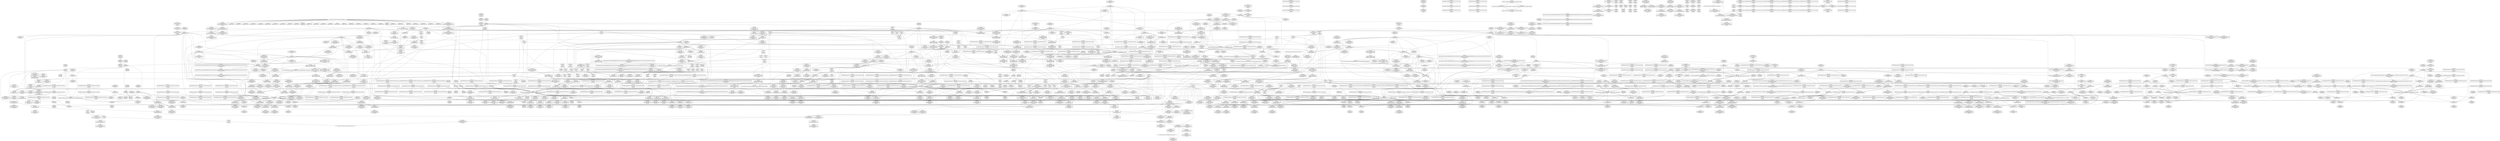 digraph {
	CE0x503feb0 [shape=record,shape=Mrecord,label="{CE0x503feb0|cred_sid:_tmp5|security/selinux/hooks.c,196}"]
	CE0x4f9e930 [shape=record,shape=Mrecord,label="{CE0x4f9e930|current_has_perm:_call2|security/selinux/hooks.c,1544|*SummSink*}"]
	CE0x4fd1e20 [shape=record,shape=Mrecord,label="{CE0x4fd1e20|task_sid:_tmp14|security/selinux/hooks.c,208|*SummSource*}"]
	CE0x4fc3990 [shape=record,shape=Mrecord,label="{CE0x4fc3990|i64_0|*Constant*|*SummSource*}"]
	CE0x4ff2490 [shape=record,shape=Mrecord,label="{CE0x4ff2490|current_sid:_cred|security/selinux/hooks.c,218|*SummSource*}"]
	CE0x4ff3d90 [shape=record,shape=Mrecord,label="{CE0x4ff3d90|i64*_getelementptr_inbounds_(_13_x_i64_,_13_x_i64_*___llvm_gcov_ctr126,_i64_0,_i64_0)|*Constant*|*SummSource*}"]
	CE0x4febff0 [shape=record,shape=Mrecord,label="{CE0x4febff0|i32_0|*Constant*}"]
	CE0x50c35a0 [shape=record,shape=Mrecord,label="{CE0x50c35a0|__preempt_count_add:_tmp3|*SummSource*}"]
	CE0x501de40 [shape=record,shape=Mrecord,label="{CE0x501de40|task_sid:_do.end}"]
	CE0x4fd5390 [shape=record,shape=Mrecord,label="{CE0x4fd5390|current_sid:_do.end|*SummSource*}"]
	CE0x5056160 [shape=record,shape=Mrecord,label="{CE0x5056160|rcu_lock_acquire:_tmp3|*SummSource*}"]
	CE0x504b8b0 [shape=record,shape=Mrecord,label="{CE0x504b8b0|cred_sid:_tmp5|security/selinux/hooks.c,196|*SummSink*}"]
	CE0x5050000 [shape=record,shape=Mrecord,label="{CE0x5050000|rcu_read_unlock:_tmp18|include/linux/rcupdate.h,933|*SummSource*}"]
	CE0x5051b50 [shape=record,shape=Mrecord,label="{CE0x5051b50|i64*_getelementptr_inbounds_(_4_x_i64_,_4_x_i64_*___llvm_gcov_ctr128,_i64_0,_i64_3)|*Constant*|*SummSink*}"]
	CE0x506d140 [shape=record,shape=Mrecord,label="{CE0x506d140|_ret_void,_!dbg_!27720|./arch/x86/include/asm/preempt.h,78}"]
	CE0x50975b0 [shape=record,shape=Mrecord,label="{CE0x50975b0|i64*_getelementptr_inbounds_(_4_x_i64_,_4_x_i64_*___llvm_gcov_ctr133,_i64_0,_i64_2)|*Constant*}"]
	CE0x4fc24b0 [shape=record,shape=Mrecord,label="{CE0x4fc24b0|_ret_i32_%call2,_!dbg_!27718|security/selinux/hooks.c,1544|*SummSource*}"]
	CE0x5040fb0 [shape=record,shape=Mrecord,label="{CE0x5040fb0|rcu_read_lock:_do.end|*SummSink*}"]
	CE0x4fdbb10 [shape=record,shape=Mrecord,label="{CE0x4fdbb10|selinux_task_setioprio:_ioprio|Function::selinux_task_setioprio&Arg::ioprio::}"]
	CE0x5060ba0 [shape=record,shape=Mrecord,label="{CE0x5060ba0|rcu_read_lock:_if.then|*SummSource*}"]
	CE0x4fb24e0 [shape=record,shape=Mrecord,label="{CE0x4fb24e0|selinux_task_setioprio:_tmp4|security/selinux/hooks.c,3608|*SummSink*}"]
	CE0x505a680 [shape=record,shape=Mrecord,label="{CE0x505a680|rcu_read_lock:_tmp20|include/linux/rcupdate.h,882|*SummSink*}"]
	CE0x5094d00 [shape=record,shape=Mrecord,label="{CE0x5094d00|i64_ptrtoint_(i8*_blockaddress(_rcu_lock_acquire,_%__here)_to_i64)|*Constant*|*SummSource*}"]
	CE0x5032790 [shape=record,shape=Mrecord,label="{CE0x5032790|GLOBAL:_lock_acquire|*Constant*|*SummSink*}"]
	CE0x5040700 [shape=record,shape=Mrecord,label="{CE0x5040700|GLOBAL:___llvm_gcov_ctr127|Global_var:__llvm_gcov_ctr127|*SummSink*}"]
	CE0x4fb5e80 [shape=record,shape=Mrecord,label="{CE0x4fb5e80|current_has_perm:_tmp|*SummSource*}"]
	CE0x502f600 [shape=record,shape=Mrecord,label="{CE0x502f600|__rcu_read_unlock:_tmp7|include/linux/rcupdate.h,245}"]
	CE0x4fda380 [shape=record,shape=Mrecord,label="{CE0x4fda380|current_sid:_tmp11|security/selinux/hooks.c,218}"]
	CE0x501e210 [shape=record,shape=Mrecord,label="{CE0x501e210|rcu_read_lock:_tmp3|*SummSink*}"]
	CE0x50d59e0 [shape=record,shape=Mrecord,label="{CE0x50d59e0|__preempt_count_add:_tmp4|./arch/x86/include/asm/preempt.h,72}"]
	CE0x4fe9bb0 [shape=record,shape=Mrecord,label="{CE0x4fe9bb0|i8*_getelementptr_inbounds_(_41_x_i8_,_41_x_i8_*_.str44,_i32_0,_i32_0)|*Constant*}"]
	CE0x4fcf2a0 [shape=record,shape=Mrecord,label="{CE0x4fcf2a0|_ret_%struct.task_struct*_%tmp4,_!dbg_!27714|./arch/x86/include/asm/current.h,14|*SummSource*}"]
	CE0x5069210 [shape=record,shape=Mrecord,label="{CE0x5069210|rcu_lock_acquire:_tmp2|*SummSink*}"]
	CE0x4ff8570 [shape=record,shape=Mrecord,label="{CE0x4ff8570|get_current:_tmp4|./arch/x86/include/asm/current.h,14|*SummSource*}"]
	CE0x5019a90 [shape=record,shape=Mrecord,label="{CE0x5019a90|rcu_read_unlock:_tmp13|include/linux/rcupdate.h,933}"]
	CE0x500afa0 [shape=record,shape=Mrecord,label="{CE0x500afa0|_call_void_rcu_lock_acquire(%struct.lockdep_map*_rcu_lock_map)_#10,_!dbg_!27711|include/linux/rcupdate.h,881|*SummSink*}"]
	CE0x5059380 [shape=record,shape=Mrecord,label="{CE0x5059380|i8*_getelementptr_inbounds_(_42_x_i8_,_42_x_i8_*_.str46,_i32_0,_i32_0)|*Constant*|*SummSink*}"]
	CE0x503f2e0 [shape=record,shape=Mrecord,label="{CE0x503f2e0|_ret_void,_!dbg_!27717|include/linux/rcupdate.h,240|*SummSink*}"]
	CE0x5059310 [shape=record,shape=Mrecord,label="{CE0x5059310|i8*_getelementptr_inbounds_(_42_x_i8_,_42_x_i8_*_.str46,_i32_0,_i32_0)|*Constant*|*SummSource*}"]
	CE0x4fd6010 [shape=record,shape=Mrecord,label="{CE0x4fd6010|task_sid:_tobool1|security/selinux/hooks.c,208|*SummSource*}"]
	CE0x4fcb020 [shape=record,shape=Mrecord,label="{CE0x4fcb020|task_sid:_if.end}"]
	CE0x5051eb0 [shape=record,shape=Mrecord,label="{CE0x5051eb0|rcu_read_unlock:_tmp2|*SummSource*}"]
	CE0x505fb90 [shape=record,shape=Mrecord,label="{CE0x505fb90|rcu_read_lock:_bb|*SummSink*}"]
	CE0x50a8580 [shape=record,shape=Mrecord,label="{CE0x50a8580|i64*_getelementptr_inbounds_(_4_x_i64_,_4_x_i64_*___llvm_gcov_ctr134,_i64_0,_i64_1)|*Constant*|*SummSink*}"]
	CE0x506a290 [shape=record,shape=Mrecord,label="{CE0x506a290|__rcu_read_lock:_tmp5|include/linux/rcupdate.h,239|*SummSource*}"]
	CE0x5041ac0 [shape=record,shape=Mrecord,label="{CE0x5041ac0|GLOBAL:___llvm_gcov_ctr127|Global_var:__llvm_gcov_ctr127}"]
	CE0x5055020 [shape=record,shape=Mrecord,label="{CE0x5055020|_call_void___preempt_count_sub(i32_1)_#10,_!dbg_!27715|include/linux/rcupdate.h,244|*SummSource*}"]
	CE0x4fd2490 [shape=record,shape=Mrecord,label="{CE0x4fd2490|COLLAPSED:_GCMRE___llvm_gcov_ctr128_internal_global_4_x_i64_zeroinitializer:_elem_0:default:}"]
	CE0x4fc73a0 [shape=record,shape=Mrecord,label="{CE0x4fc73a0|VOIDTB_TE:_CE_72,80_}"]
	CE0x4fce830 [shape=record,shape=Mrecord,label="{CE0x4fce830|current_sid:_call4|security/selinux/hooks.c,218|*SummSink*}"]
	CE0x4fe81b0 [shape=record,shape=Mrecord,label="{CE0x4fe81b0|__rcu_read_lock:_tmp1|*SummSource*}"]
	CE0x4fdbc20 [shape=record,shape=Mrecord,label="{CE0x4fdbc20|selinux_task_setioprio:_ioprio|Function::selinux_task_setioprio&Arg::ioprio::|*SummSink*}"]
	CE0x4fbea00 [shape=record,shape=Mrecord,label="{CE0x4fbea00|_ret_i32_%retval.0,_!dbg_!27728|security/selinux/avc.c,775}"]
	CE0x5098000 [shape=record,shape=Mrecord,label="{CE0x5098000|void_(i32*,_i32,_i32*)*_asm_addl_$1,_%gs:$0_,_*m,ri,*m,_dirflag_,_fpsr_,_flags_|*SummSink*}"]
	CE0x5007710 [shape=record,shape=Mrecord,label="{CE0x5007710|task_sid:_call|security/selinux/hooks.c,208}"]
	CE0x5011e90 [shape=record,shape=Mrecord,label="{CE0x5011e90|GLOBAL:_rcu_read_unlock|*Constant*}"]
	CE0x50b22c0 [shape=record,shape=Mrecord,label="{CE0x50b22c0|_call_void_mcount()_#3|*SummSource*}"]
	CE0x5094800 [shape=record,shape=Mrecord,label="{CE0x5094800|__rcu_read_unlock:_tmp3|*SummSink*}"]
	CE0x500a710 [shape=record,shape=Mrecord,label="{CE0x500a710|i64_1|*Constant*}"]
	CE0x505f5b0 [shape=record,shape=Mrecord,label="{CE0x505f5b0|rcu_read_unlock:_tmp8|include/linux/rcupdate.h,933}"]
	CE0x4fb7180 [shape=record,shape=Mrecord,label="{CE0x4fb7180|i64_1|*Constant*}"]
	CE0x5098a60 [shape=record,shape=Mrecord,label="{CE0x5098a60|_call_void_asm_addl_$1,_%gs:$0_,_*m,ri,*m,_dirflag_,_fpsr_,_flags_(i32*___preempt_count,_i32_%sub,_i32*___preempt_count)_#3,_!dbg_!27717,_!srcloc_!27718|./arch/x86/include/asm/preempt.h,77}"]
	CE0x4fb1400 [shape=record,shape=Mrecord,label="{CE0x4fb1400|GLOBAL:_current_has_perm|*Constant*|*SummSource*}"]
	CE0x4facde0 [shape=record,shape=Mrecord,label="{CE0x4facde0|%struct.common_audit_data*_null|*Constant*}"]
	CE0x4fb2c70 [shape=record,shape=Mrecord,label="{CE0x4fb2c70|VOIDTB_TE:_CE_8,16_}"]
	CE0x4fc7220 [shape=record,shape=Mrecord,label="{CE0x4fc7220|VOIDTB_TE:_CE_48,52_}"]
	CE0x5006280 [shape=record,shape=Mrecord,label="{CE0x5006280|i64_2|*Constant*}"]
	CE0x4fa19c0 [shape=record,shape=Mrecord,label="{CE0x4fa19c0|VOIDTB_TE:_CE_36,40_}"]
	CE0x504a080 [shape=record,shape=Mrecord,label="{CE0x504a080|i64*_getelementptr_inbounds_(_4_x_i64_,_4_x_i64_*___llvm_gcov_ctr129,_i64_0,_i64_1)|*Constant*|*SummSource*}"]
	CE0x4fd1b10 [shape=record,shape=Mrecord,label="{CE0x4fd1b10|i64_7|*Constant*|*SummSink*}"]
	CE0x50e2a90 [shape=record,shape=Mrecord,label="{CE0x50e2a90|__preempt_count_sub:_tmp1|*SummSink*}"]
	CE0x4fee720 [shape=record,shape=Mrecord,label="{CE0x4fee720|rcu_lock_acquire:___here}"]
	CE0x50b1670 [shape=record,shape=Mrecord,label="{CE0x50b1670|__preempt_count_add:_tmp|*SummSink*}"]
	CE0x50683f0 [shape=record,shape=Mrecord,label="{CE0x50683f0|__preempt_count_add:_val|Function::__preempt_count_add&Arg::val::|*SummSink*}"]
	CE0x50044b0 [shape=record,shape=Mrecord,label="{CE0x50044b0|_call_void_mcount()_#3}"]
	CE0x504ff20 [shape=record,shape=Mrecord,label="{CE0x504ff20|rcu_read_unlock:_tmp18|include/linux/rcupdate.h,933}"]
	CE0x505d1c0 [shape=record,shape=Mrecord,label="{CE0x505d1c0|i32_883|*Constant*}"]
	CE0x5053f10 [shape=record,shape=Mrecord,label="{CE0x5053f10|__rcu_read_unlock:_tmp2|*SummSink*}"]
	CE0x505d3b0 [shape=record,shape=Mrecord,label="{CE0x505d3b0|i32_883|*Constant*|*SummSink*}"]
	CE0x50310b0 [shape=record,shape=Mrecord,label="{CE0x50310b0|i64*_getelementptr_inbounds_(_4_x_i64_,_4_x_i64_*___llvm_gcov_ctr130,_i64_0,_i64_3)|*Constant*}"]
	CE0x505bfa0 [shape=record,shape=Mrecord,label="{CE0x505bfa0|_call_void_lockdep_rcu_suspicious(i8*_getelementptr_inbounds_(_25_x_i8_,_25_x_i8_*_.str45,_i32_0,_i32_0),_i32_883,_i8*_getelementptr_inbounds_(_42_x_i8_,_42_x_i8_*_.str46,_i32_0,_i32_0))_#10,_!dbg_!27728|include/linux/rcupdate.h,882|*SummSource*}"]
	CE0x503d060 [shape=record,shape=Mrecord,label="{CE0x503d060|rcu_read_lock:_tmp16|include/linux/rcupdate.h,882}"]
	CE0x5064420 [shape=record,shape=Mrecord,label="{CE0x5064420|rcu_lock_acquire:_tmp2}"]
	CE0x4f9ee00 [shape=record,shape=Mrecord,label="{CE0x4f9ee00|task_sid:_task|Function::task_sid&Arg::task::}"]
	CE0x4fb4c70 [shape=record,shape=Mrecord,label="{CE0x4fb4c70|i64*_getelementptr_inbounds_(_6_x_i64_,_6_x_i64_*___llvm_gcov_ctr284,_i64_0,_i64_3)|*Constant*}"]
	CE0x505ac60 [shape=record,shape=Mrecord,label="{CE0x505ac60|i64*_getelementptr_inbounds_(_11_x_i64_,_11_x_i64_*___llvm_gcov_ctr127,_i64_0,_i64_10)|*Constant*}"]
	CE0x5052f00 [shape=record,shape=Mrecord,label="{CE0x5052f00|_call_void_mcount()_#3}"]
	CE0x5035b70 [shape=record,shape=Mrecord,label="{CE0x5035b70|__rcu_read_unlock:_tmp4|include/linux/rcupdate.h,244|*SummSink*}"]
	CE0x50274b0 [shape=record,shape=Mrecord,label="{CE0x50274b0|rcu_read_unlock:_tmp21|include/linux/rcupdate.h,935|*SummSink*}"]
	CE0x4fbea70 [shape=record,shape=Mrecord,label="{CE0x4fbea70|%struct.common_audit_data*_null|*Constant*|*SummSource*}"]
	CE0x4fdb240 [shape=record,shape=Mrecord,label="{CE0x4fdb240|current_has_perm:_tmp}"]
	CE0x5012760 [shape=record,shape=Mrecord,label="{CE0x5012760|rcu_read_unlock:_entry}"]
	CE0x5060260 [shape=record,shape=Mrecord,label="{CE0x5060260|GLOBAL:___rcu_read_lock|*Constant*|*SummSink*}"]
	CE0x5004520 [shape=record,shape=Mrecord,label="{CE0x5004520|_call_void_mcount()_#3|*SummSource*}"]
	CE0x502c8f0 [shape=record,shape=Mrecord,label="{CE0x502c8f0|_call_void_asm_addl_$1,_%gs:$0_,_*m,ri,*m,_dirflag_,_fpsr_,_flags_(i32*___preempt_count,_i32_%val,_i32*___preempt_count)_#3,_!dbg_!27714,_!srcloc_!27717|./arch/x86/include/asm/preempt.h,72}"]
	CE0x50961c0 [shape=record,shape=Mrecord,label="{CE0x50961c0|i8*_undef|*Constant*|*SummSource*}"]
	CE0x4fe90e0 [shape=record,shape=Mrecord,label="{CE0x4fe90e0|task_sid:_tmp19|security/selinux/hooks.c,208}"]
	CE0x4ff03e0 [shape=record,shape=Mrecord,label="{CE0x4ff03e0|i32_22|*Constant*|*SummSource*}"]
	CE0x504f230 [shape=record,shape=Mrecord,label="{CE0x504f230|rcu_read_unlock:_tobool|include/linux/rcupdate.h,933}"]
	CE0x4ff05e0 [shape=record,shape=Mrecord,label="{CE0x4ff05e0|i32_22|*Constant*|*SummSink*}"]
	CE0x4faf4f0 [shape=record,shape=Mrecord,label="{CE0x4faf4f0|current_sid:_tmp13|security/selinux/hooks.c,218|*SummSource*}"]
	CE0x506a0b0 [shape=record,shape=Mrecord,label="{CE0x506a0b0|rcu_read_unlock:_tmp9|include/linux/rcupdate.h,933}"]
	CE0x500b7e0 [shape=record,shape=Mrecord,label="{CE0x500b7e0|cred_sid:_tmp1}"]
	CE0x4fb5670 [shape=record,shape=Mrecord,label="{CE0x4fb5670|i64*_getelementptr_inbounds_(_6_x_i64_,_6_x_i64_*___llvm_gcov_ctr284,_i64_0,_i64_4)|*Constant*|*SummSink*}"]
	CE0x5035760 [shape=record,shape=Mrecord,label="{CE0x5035760|i64*_getelementptr_inbounds_(_4_x_i64_,_4_x_i64_*___llvm_gcov_ctr129,_i64_0,_i64_3)|*Constant*|*SummSource*}"]
	CE0x50a8690 [shape=record,shape=Mrecord,label="{CE0x50a8690|__rcu_read_lock:_do.end|*SummSource*}"]
	CE0x4fa1800 [shape=record,shape=Mrecord,label="{CE0x4fa1800|VOIDTB_TE:_CE_24,28_}"]
	CE0x4f9ddf0 [shape=record,shape=Mrecord,label="{CE0x4f9ddf0|current_sid:_entry|*SummSink*}"]
	CE0x4fdaee0 [shape=record,shape=Mrecord,label="{CE0x4fdaee0|i64*_getelementptr_inbounds_(_2_x_i64_,_2_x_i64_*___llvm_gcov_ctr136,_i64_0,_i64_0)|*Constant*}"]
	CE0x503e790 [shape=record,shape=Mrecord,label="{CE0x503e790|__preempt_count_add:_tmp5|./arch/x86/include/asm/preempt.h,72|*SummSink*}"]
	CE0x4faca80 [shape=record,shape=Mrecord,label="{CE0x4faca80|avc_has_perm:_tclass|Function::avc_has_perm&Arg::tclass::}"]
	CE0x5058670 [shape=record,shape=Mrecord,label="{CE0x5058670|rcu_read_lock:_tmp7|include/linux/rcupdate.h,882}"]
	CE0x4ff5320 [shape=record,shape=Mrecord,label="{CE0x4ff5320|rcu_read_lock:_tmp8|include/linux/rcupdate.h,882|*SummSink*}"]
	CE0x4fdb700 [shape=record,shape=Mrecord,label="{CE0x4fdb700|i64*_getelementptr_inbounds_(_13_x_i64_,_13_x_i64_*___llvm_gcov_ctr126,_i64_0,_i64_0)|*Constant*|*SummSink*}"]
	CE0x5061d20 [shape=record,shape=Mrecord,label="{CE0x5061d20|rcu_read_unlock:_bb|*SummSource*}"]
	CE0x5026720 [shape=record,shape=Mrecord,label="{CE0x5026720|i64*_getelementptr_inbounds_(_13_x_i64_,_13_x_i64_*___llvm_gcov_ctr126,_i64_0,_i64_10)|*Constant*|*SummSink*}"]
	CE0x501c920 [shape=record,shape=Mrecord,label="{CE0x501c920|get_current:_tmp1|*SummSink*}"]
	CE0x5059800 [shape=record,shape=Mrecord,label="{CE0x5059800|i64*_getelementptr_inbounds_(_11_x_i64_,_11_x_i64_*___llvm_gcov_ctr127,_i64_0,_i64_9)|*Constant*|*SummSource*}"]
	CE0x502a920 [shape=record,shape=Mrecord,label="{CE0x502a920|_ret_void,_!dbg_!27717|include/linux/rcupdate.h,245|*SummSource*}"]
	CE0x5067380 [shape=record,shape=Mrecord,label="{CE0x5067380|rcu_read_unlock:_land.lhs.true2|*SummSink*}"]
	CE0x5053ae0 [shape=record,shape=Mrecord,label="{CE0x5053ae0|_call_void_mcount()_#3|*SummSource*}"]
	CE0x4fbdb10 [shape=record,shape=Mrecord,label="{CE0x4fbdb10|i32_(i32,_i32,_i16,_i32,_%struct.common_audit_data*)*_bitcast_(i32_(i32,_i32,_i16,_i32,_%struct.common_audit_data.495*)*_avc_has_perm_to_i32_(i32,_i32,_i16,_i32,_%struct.common_audit_data*)*)|*Constant*|*SummSource*}"]
	CE0x4ff0f60 [shape=record,shape=Mrecord,label="{CE0x4ff0f60|current_sid:_tmp22|security/selinux/hooks.c,218|*SummSink*}"]
	CE0x5065300 [shape=record,shape=Mrecord,label="{CE0x5065300|rcu_lock_acquire:_tmp}"]
	CE0x5008ba0 [shape=record,shape=Mrecord,label="{CE0x5008ba0|128:_i8*,_:_CRE_128,136_|*MultipleSource*|Function::cred_sid&Arg::cred::|*LoadInst*|security/selinux/hooks.c,208|security/selinux/hooks.c,196}"]
	CE0x50084a0 [shape=record,shape=Mrecord,label="{CE0x50084a0|_call_void___rcu_read_lock()_#10,_!dbg_!27710|include/linux/rcupdate.h,879|*SummSource*}"]
	CE0x5014b20 [shape=record,shape=Mrecord,label="{CE0x5014b20|cred_sid:_tmp2|*SummSource*}"]
	CE0x4fa1a30 [shape=record,shape=Mrecord,label="{CE0x4fa1a30|VOIDTB_TE:_CE_44,48_}"]
	CE0x4fb2d90 [shape=record,shape=Mrecord,label="{CE0x4fb2d90|selinux_task_setioprio:_bb}"]
	CE0x4ff0020 [shape=record,shape=Mrecord,label="{CE0x4ff0020|current_sid:_tmp21|security/selinux/hooks.c,218|*SummSink*}"]
	CE0x4ff48a0 [shape=record,shape=Mrecord,label="{CE0x4ff48a0|get_current:_tmp3|*SummSource*}"]
	CE0x50b20f0 [shape=record,shape=Mrecord,label="{CE0x50b20f0|__preempt_count_add:_tmp2}"]
	CE0x5049880 [shape=record,shape=Mrecord,label="{CE0x5049880|i64*_getelementptr_inbounds_(_4_x_i64_,_4_x_i64_*___llvm_gcov_ctr135,_i64_0,_i64_2)|*Constant*|*SummSource*}"]
	CE0x5052c80 [shape=record,shape=Mrecord,label="{CE0x5052c80|__rcu_read_lock:_tmp7|include/linux/rcupdate.h,240|*SummSource*}"]
	CE0x50176f0 [shape=record,shape=Mrecord,label="{CE0x50176f0|task_sid:_tmp6|security/selinux/hooks.c,208}"]
	CE0x506cb50 [shape=record,shape=Mrecord,label="{CE0x506cb50|i32_934|*Constant*|*SummSource*}"]
	CE0x5063940 [shape=record,shape=Mrecord,label="{CE0x5063940|__preempt_count_add:_entry|*SummSource*}"]
	CE0x4fbfa70 [shape=record,shape=Mrecord,label="{CE0x4fbfa70|i64_1|*Constant*|*SummSink*}"]
	CE0x505a200 [shape=record,shape=Mrecord,label="{CE0x505a200|rcu_read_lock:_tmp21|include/linux/rcupdate.h,884|*SummSource*}"]
	CE0x4fa7020 [shape=record,shape=Mrecord,label="{CE0x4fa7020|selinux_task_setioprio:_tmp11|security/selinux/hooks.c,3612|*SummSource*}"]
	CE0x5060b00 [shape=record,shape=Mrecord,label="{CE0x5060b00|rcu_read_lock:_if.then}"]
	CE0x5047540 [shape=record,shape=Mrecord,label="{CE0x5047540|__preempt_count_sub:_do.end|*SummSource*}"]
	CE0x4f9fb90 [shape=record,shape=Mrecord,label="{CE0x4f9fb90|_ret_i32_%call7,_!dbg_!27749|security/selinux/hooks.c,210|*SummSink*}"]
	CE0x5044e20 [shape=record,shape=Mrecord,label="{CE0x5044e20|__preempt_count_sub:_tmp5|./arch/x86/include/asm/preempt.h,77|*SummSource*}"]
	CE0x4fabe00 [shape=record,shape=Mrecord,label="{CE0x4fabe00|rcu_lock_acquire:_tmp5|include/linux/rcupdate.h,418}"]
	CE0x4f9e690 [shape=record,shape=Mrecord,label="{CE0x4f9e690|GLOBAL:_task_sid|*Constant*|*SummSource*}"]
	CE0x4f9ec00 [shape=record,shape=Mrecord,label="{CE0x4f9ec00|task_sid:_entry|*SummSink*}"]
	CE0x5011b60 [shape=record,shape=Mrecord,label="{CE0x5011b60|_call_void_lock_release(%struct.lockdep_map*_%map,_i32_1,_i64_ptrtoint_(i8*_blockaddress(_rcu_lock_release,_%__here)_to_i64))_#10,_!dbg_!27716|include/linux/rcupdate.h,423|*SummSink*}"]
	CE0x4fec120 [shape=record,shape=Mrecord,label="{CE0x4fec120|i32_2|*Constant*}"]
	CE0x5066c50 [shape=record,shape=Mrecord,label="{CE0x5066c50|rcu_read_unlock:_tmp12|include/linux/rcupdate.h,933|*SummSink*}"]
	CE0x503f6b0 [shape=record,shape=Mrecord,label="{CE0x503f6b0|rcu_read_unlock:_land.lhs.true|*SummSource*}"]
	CE0x502fa00 [shape=record,shape=Mrecord,label="{CE0x502fa00|GLOBAL:___preempt_count|Global_var:__preempt_count|*SummSource*}"]
	CE0x4fcc210 [shape=record,shape=Mrecord,label="{CE0x4fcc210|i64*_getelementptr_inbounds_(_6_x_i64_,_6_x_i64_*___llvm_gcov_ctr284,_i64_0,_i64_5)|*Constant*|*SummSink*}"]
	CE0x5056270 [shape=record,shape=Mrecord,label="{CE0x5056270|rcu_lock_acquire:_tmp3|*SummSink*}"]
	CE0x4fef550 [shape=record,shape=Mrecord,label="{CE0x4fef550|rcu_read_lock:_tmp12|include/linux/rcupdate.h,882|*SummSink*}"]
	CE0x4fa2d90 [shape=record,shape=Mrecord,label="{CE0x4fa2d90|selinux_task_setioprio:_entry|*SummSource*}"]
	CE0x501b4a0 [shape=record,shape=Mrecord,label="{CE0x501b4a0|GLOBAL:_rcu_lock_map|Global_var:rcu_lock_map|*SummSource*}"]
	CE0x4fbc5d0 [shape=record,shape=Mrecord,label="{CE0x4fbc5d0|i8_1|*Constant*}"]
	CE0x4fcfdd0 [shape=record,shape=Mrecord,label="{CE0x4fcfdd0|cred_sid:_entry|*SummSink*}"]
	CE0x50d62b0 [shape=record,shape=Mrecord,label="{CE0x50d62b0|i64*_getelementptr_inbounds_(_4_x_i64_,_4_x_i64_*___llvm_gcov_ctr135,_i64_0,_i64_3)|*Constant*|*SummSource*}"]
	CE0x505b250 [shape=record,shape=Mrecord,label="{CE0x505b250|rcu_read_lock:_tmp17|include/linux/rcupdate.h,882|*SummSink*}"]
	CE0x5031ec0 [shape=record,shape=Mrecord,label="{CE0x5031ec0|i64*_getelementptr_inbounds_(_4_x_i64_,_4_x_i64_*___llvm_gcov_ctr134,_i64_0,_i64_0)|*Constant*|*SummSink*}"]
	CE0x502f8d0 [shape=record,shape=Mrecord,label="{CE0x502f8d0|__rcu_read_unlock:_do.end}"]
	CE0x50a39e0 [shape=record,shape=Mrecord,label="{CE0x50a39e0|__preempt_count_add:_tmp6|./arch/x86/include/asm/preempt.h,73}"]
	CE0x5068380 [shape=record,shape=Mrecord,label="{CE0x5068380|__preempt_count_add:_entry}"]
	CE0x50a9d50 [shape=record,shape=Mrecord,label="{CE0x50a9d50|i64*_getelementptr_inbounds_(_4_x_i64_,_4_x_i64_*___llvm_gcov_ctr133,_i64_0,_i64_2)|*Constant*|*SummSource*}"]
	CE0x4fd8bc0 [shape=record,shape=Mrecord,label="{CE0x4fd8bc0|current_sid:_tmp7|security/selinux/hooks.c,218}"]
	CE0x4fc7330 [shape=record,shape=Mrecord,label="{CE0x4fc7330|VOIDTB_TE:_CE_56,64_}"]
	CE0x4facaf0 [shape=record,shape=Mrecord,label="{CE0x4facaf0|avc_has_perm:_tclass|Function::avc_has_perm&Arg::tclass::|*SummSource*}"]
	CE0x50b0e70 [shape=record,shape=Mrecord,label="{CE0x50b0e70|i8*_undef|*Constant*}"]
	CE0x50655c0 [shape=record,shape=Mrecord,label="{CE0x50655c0|__preempt_count_sub:_tmp6|./arch/x86/include/asm/preempt.h,78|*SummSink*}"]
	CE0x505a3e0 [shape=record,shape=Mrecord,label="{CE0x505a3e0|rcu_read_lock:_tmp20|include/linux/rcupdate.h,882}"]
	CE0x4fd98b0 [shape=record,shape=Mrecord,label="{CE0x4fd98b0|i64*_getelementptr_inbounds_(_13_x_i64_,_13_x_i64_*___llvm_gcov_ctr126,_i64_0,_i64_0)|*Constant*}"]
	CE0x503c5d0 [shape=record,shape=Mrecord,label="{CE0x503c5d0|rcu_read_lock:_tmp14|include/linux/rcupdate.h,882}"]
	CE0x505e370 [shape=record,shape=Mrecord,label="{CE0x505e370|rcu_read_lock:_tmp6|include/linux/rcupdate.h,882|*SummSource*}"]
	CE0x50b08a0 [shape=record,shape=Mrecord,label="{CE0x50b08a0|__rcu_read_unlock:_do.body|*SummSink*}"]
	CE0x50480c0 [shape=record,shape=Mrecord,label="{CE0x50480c0|__rcu_read_unlock:_do.end|*SummSource*}"]
	CE0x4fb9340 [shape=record,shape=Mrecord,label="{CE0x4fb9340|current_sid:_if.end|*SummSource*}"]
	CE0x5029b60 [shape=record,shape=Mrecord,label="{CE0x5029b60|GLOBAL:___rcu_read_unlock|*Constant*|*SummSource*}"]
	CE0x502eee0 [shape=record,shape=Mrecord,label="{CE0x502eee0|__rcu_read_unlock:_bb|*SummSource*}"]
	CE0x50358d0 [shape=record,shape=Mrecord,label="{CE0x50358d0|i64*_getelementptr_inbounds_(_4_x_i64_,_4_x_i64_*___llvm_gcov_ctr129,_i64_0,_i64_3)|*Constant*|*SummSink*}"]
	CE0x4fc3e90 [shape=record,shape=Mrecord,label="{CE0x4fc3e90|i64_2|*Constant*}"]
	CE0x4faab90 [shape=record,shape=Mrecord,label="{CE0x4faab90|COLLAPSED:_GCMRE___llvm_gcov_ctr284_internal_global_6_x_i64_zeroinitializer:_elem_0:default:}"]
	CE0x50545e0 [shape=record,shape=Mrecord,label="{CE0x50545e0|rcu_read_unlock:_tmp3}"]
	CE0x4fa5330 [shape=record,shape=Mrecord,label="{CE0x4fa5330|task_sid:_call7|security/selinux/hooks.c,208|*SummSource*}"]
	CE0x505bd00 [shape=record,shape=Mrecord,label="{CE0x505bd00|i8_1|*Constant*}"]
	CE0x4ff4660 [shape=record,shape=Mrecord,label="{CE0x4ff4660|COLLAPSED:_GCMRE___llvm_gcov_ctr98_internal_global_2_x_i64_zeroinitializer:_elem_0:default:}"]
	CE0x4fa2980 [shape=record,shape=Mrecord,label="{CE0x4fa2980|selinux_task_setioprio:_tmp1|*SummSink*}"]
	CE0x4fa7b00 [shape=record,shape=Mrecord,label="{CE0x4fa7b00|current_sid:_bb}"]
	CE0x4fa5c30 [shape=record,shape=Mrecord,label="{CE0x4fa5c30|_call_void_mcount()_#3|*SummSource*}"]
	CE0x50551c0 [shape=record,shape=Mrecord,label="{CE0x50551c0|_call_void_asm_sideeffect_,_memory_,_dirflag_,_fpsr_,_flags_()_#3,_!dbg_!27711,_!srcloc_!27714|include/linux/rcupdate.h,244|*SummSink*}"]
	CE0x4fbcb70 [shape=record,shape=Mrecord,label="{CE0x4fbcb70|_call_void_lockdep_rcu_suspicious(i8*_getelementptr_inbounds_(_25_x_i8_,_25_x_i8_*_.str3,_i32_0,_i32_0),_i32_218,_i8*_getelementptr_inbounds_(_45_x_i8_,_45_x_i8_*_.str12,_i32_0,_i32_0))_#10,_!dbg_!27727|security/selinux/hooks.c,218}"]
	CE0x5096100 [shape=record,shape=Mrecord,label="{CE0x5096100|i8*_undef|*Constant*}"]
	CE0x4fbd800 [shape=record,shape=Mrecord,label="{CE0x4fbd800|current_has_perm:_call2|security/selinux/hooks.c,1544}"]
	CE0x5034aa0 [shape=record,shape=Mrecord,label="{CE0x5034aa0|_ret_void,_!dbg_!27720|./arch/x86/include/asm/preempt.h,78|*SummSource*}"]
	CE0x503b5b0 [shape=record,shape=Mrecord,label="{CE0x503b5b0|i64_7|*Constant*}"]
	CE0x4fef3e0 [shape=record,shape=Mrecord,label="{CE0x4fef3e0|rcu_read_lock:_tmp12|include/linux/rcupdate.h,882|*SummSource*}"]
	CE0x4ff1880 [shape=record,shape=Mrecord,label="{CE0x4ff1880|i32_1|*Constant*|*SummSource*}"]
	CE0x5049cd0 [shape=record,shape=Mrecord,label="{CE0x5049cd0|void_(i32*,_i32,_i32*)*_asm_addl_$1,_%gs:$0_,_*m,ri,*m,_dirflag_,_fpsr_,_flags_}"]
	CE0x5030220 [shape=record,shape=Mrecord,label="{CE0x5030220|rcu_lock_release:___here|*SummSink*}"]
	CE0x5049d40 [shape=record,shape=Mrecord,label="{CE0x5049d40|i32_0|*Constant*}"]
	CE0x5061540 [shape=record,shape=Mrecord,label="{CE0x5061540|__rcu_read_lock:_tmp3|*SummSource*}"]
	CE0x505b1e0 [shape=record,shape=Mrecord,label="{CE0x505b1e0|rcu_read_lock:_tmp17|include/linux/rcupdate.h,882|*SummSource*}"]
	CE0x5064900 [shape=record,shape=Mrecord,label="{CE0x5064900|i64*_getelementptr_inbounds_(_4_x_i64_,_4_x_i64_*___llvm_gcov_ctr130,_i64_0,_i64_2)|*Constant*|*SummSource*}"]
	CE0x506a480 [shape=record,shape=Mrecord,label="{CE0x506a480|GLOBAL:___preempt_count_add|*Constant*}"]
	CE0x4fbd640 [shape=record,shape=Mrecord,label="{CE0x4fbd640|i32_(i32,_i32,_i16,_i32,_%struct.common_audit_data*)*_bitcast_(i32_(i32,_i32,_i16,_i32,_%struct.common_audit_data.495*)*_avc_has_perm_to_i32_(i32,_i32,_i16,_i32,_%struct.common_audit_data*)*)|*Constant*}"]
	CE0x505fa80 [shape=record,shape=Mrecord,label="{CE0x505fa80|rcu_read_lock:_bb|*SummSource*}"]
	CE0x506a140 [shape=record,shape=Mrecord,label="{CE0x506a140|rcu_read_unlock:_tobool1|include/linux/rcupdate.h,933}"]
	CE0x502ed40 [shape=record,shape=Mrecord,label="{CE0x502ed40|__rcu_read_unlock:_bb}"]
	CE0x50b1f60 [shape=record,shape=Mrecord,label="{CE0x50b1f60|__rcu_read_unlock:_tmp6|include/linux/rcupdate.h,245|*SummSource*}"]
	CE0x50a4520 [shape=record,shape=Mrecord,label="{CE0x50a4520|_call_void_mcount()_#3|*SummSink*}"]
	CE0x500b340 [shape=record,shape=Mrecord,label="{CE0x500b340|task_sid:_real_cred|security/selinux/hooks.c,208|*SummSink*}"]
	CE0x4fc02c0 [shape=record,shape=Mrecord,label="{CE0x4fc02c0|selinux_task_setioprio:_if.then|*SummSource*}"]
	CE0x4fef2b0 [shape=record,shape=Mrecord,label="{CE0x4fef2b0|rcu_read_lock:_tmp12|include/linux/rcupdate.h,882}"]
	CE0x501d790 [shape=record,shape=Mrecord,label="{CE0x501d790|task_sid:_tmp7|security/selinux/hooks.c,208|*SummSink*}"]
	CE0x501a3a0 [shape=record,shape=Mrecord,label="{CE0x501a3a0|task_sid:_tobool4|security/selinux/hooks.c,208}"]
	CE0x501aa20 [shape=record,shape=Mrecord,label="{CE0x501aa20|rcu_read_lock:_tmp}"]
	CE0x4fb3920 [shape=record,shape=Mrecord,label="{CE0x4fb3920|selinux_task_setioprio:_retval.0|*SummSink*}"]
	CE0x50263a0 [shape=record,shape=Mrecord,label="{CE0x50263a0|i64*_getelementptr_inbounds_(_13_x_i64_,_13_x_i64_*___llvm_gcov_ctr126,_i64_0,_i64_10)|*Constant*}"]
	CE0x505e240 [shape=record,shape=Mrecord,label="{CE0x505e240|rcu_read_lock:_tmp6|include/linux/rcupdate.h,882}"]
	CE0x50173c0 [shape=record,shape=Mrecord,label="{CE0x50173c0|i64*_getelementptr_inbounds_(_11_x_i64_,_11_x_i64_*___llvm_gcov_ctr127,_i64_0,_i64_1)|*Constant*|*SummSource*}"]
	CE0x4fd04a0 [shape=record,shape=Mrecord,label="{CE0x4fd04a0|_ret_i32_%tmp6,_!dbg_!27716|security/selinux/hooks.c,197|*SummSource*}"]
	CE0x4fea8c0 [shape=record,shape=Mrecord,label="{CE0x4fea8c0|i1_true|*Constant*|*SummSource*}"]
	CE0x4fd65d0 [shape=record,shape=Mrecord,label="{CE0x4fd65d0|GLOBAL:_current_sid.__warned|Global_var:current_sid.__warned|*SummSource*}"]
	CE0x501cb10 [shape=record,shape=Mrecord,label="{CE0x501cb10|i64*_getelementptr_inbounds_(_4_x_i64_,_4_x_i64_*___llvm_gcov_ctr128,_i64_0,_i64_1)|*Constant*}"]
	CE0x4fa7810 [shape=record,shape=Mrecord,label="{CE0x4fa7810|current_sid:_do.body}"]
	CE0x50a4fa0 [shape=record,shape=Mrecord,label="{CE0x50a4fa0|__preempt_count_add:_tmp7|./arch/x86/include/asm/preempt.h,73}"]
	CE0x4fb75b0 [shape=record,shape=Mrecord,label="{CE0x4fb75b0|current_has_perm:_tmp1|*SummSink*}"]
	CE0x4fb5cf0 [shape=record,shape=Mrecord,label="{CE0x4fb5cf0|i64*_getelementptr_inbounds_(_11_x_i64_,_11_x_i64_*___llvm_gcov_ctr125,_i64_0,_i64_0)|*Constant*|*SummSource*}"]
	CE0x4fc0200 [shape=record,shape=Mrecord,label="{CE0x4fc0200|2472:_%struct.cred*,_:_CRE:_elem_0:default:}"]
	CE0x4ff8da0 [shape=record,shape=Mrecord,label="{CE0x4ff8da0|get_current:_tmp2|*SummSink*}"]
	CE0x5011140 [shape=record,shape=Mrecord,label="{CE0x5011140|rcu_lock_release:_tmp4|include/linux/rcupdate.h,423|*SummSink*}"]
	CE0x5022c40 [shape=record,shape=Mrecord,label="{CE0x5022c40|i64*_getelementptr_inbounds_(_11_x_i64_,_11_x_i64_*___llvm_gcov_ctr132,_i64_0,_i64_9)|*Constant*|*SummSource*}"]
	CE0x50125b0 [shape=record,shape=Mrecord,label="{CE0x50125b0|GLOBAL:_rcu_read_unlock|*Constant*|*SummSource*}"]
	CE0x4fc6a30 [shape=record,shape=Mrecord,label="{CE0x4fc6a30|i64_1|*Constant*}"]
	CE0x4fa47b0 [shape=record,shape=Mrecord,label="{CE0x4fa47b0|i64*_getelementptr_inbounds_(_13_x_i64_,_13_x_i64_*___llvm_gcov_ctr126,_i64_0,_i64_12)|*Constant*|*SummSink*}"]
	CE0x503b700 [shape=record,shape=Mrecord,label="{CE0x503b700|rcu_read_unlock:_tmp14|include/linux/rcupdate.h,933|*SummSource*}"]
	CE0x50da560 [shape=record,shape=Mrecord,label="{CE0x50da560|__preempt_count_add:_do.end|*SummSource*}"]
	CE0x50b1ef0 [shape=record,shape=Mrecord,label="{CE0x50b1ef0|__rcu_read_unlock:_tmp6|include/linux/rcupdate.h,245}"]
	CE0x501f260 [shape=record,shape=Mrecord,label="{CE0x501f260|task_sid:_tobool1|security/selinux/hooks.c,208|*SummSink*}"]
	CE0x4ff0820 [shape=record,shape=Mrecord,label="{CE0x4ff0820|current_sid:_security|security/selinux/hooks.c,218|*SummSink*}"]
	CE0x5055550 [shape=record,shape=Mrecord,label="{CE0x5055550|rcu_read_unlock:_tmp|*SummSource*}"]
	"CONST[source:0(mediator),value:2(dynamic)][purpose:{subject}]"
	CE0x5052770 [shape=record,shape=Mrecord,label="{CE0x5052770|GLOBAL:___llvm_gcov_ctr132|Global_var:__llvm_gcov_ctr132|*SummSource*}"]
	CE0x4fc13f0 [shape=record,shape=Mrecord,label="{CE0x4fc13f0|VOIDTB_TE:_CE_20,24_}"]
	CE0x4fd6c80 [shape=record,shape=Mrecord,label="{CE0x4fd6c80|i64*_getelementptr_inbounds_(_2_x_i64_,_2_x_i64_*___llvm_gcov_ctr98,_i64_0,_i64_0)|*Constant*|*SummSink*}"]
	CE0x4fa5460 [shape=record,shape=Mrecord,label="{CE0x4fa5460|task_sid:_call7|security/selinux/hooks.c,208|*SummSink*}"]
	CE0x50245d0 [shape=record,shape=Mrecord,label="{CE0x50245d0|i32_208|*Constant*|*SummSource*}"]
	CE0x500b0d0 [shape=record,shape=Mrecord,label="{CE0x500b0d0|GLOBAL:_rcu_lock_acquire|*Constant*|*SummSink*}"]
	CE0x502f770 [shape=record,shape=Mrecord,label="{CE0x502f770|__rcu_read_unlock:_tmp7|include/linux/rcupdate.h,245|*SummSource*}"]
	CE0x504d4e0 [shape=record,shape=Mrecord,label="{CE0x504d4e0|rcu_read_unlock:_do.body|*SummSource*}"]
	CE0x4fc3e20 [shape=record,shape=Mrecord,label="{CE0x4fc3e20|GLOBAL:___llvm_gcov_ctr284|Global_var:__llvm_gcov_ctr284}"]
	CE0x506acc0 [shape=record,shape=Mrecord,label="{CE0x506acc0|rcu_lock_release:_tmp|*SummSink*}"]
	CE0x4fc9b30 [shape=record,shape=Mrecord,label="{CE0x4fc9b30|VOIDTB_TE:_CE_88,89_}"]
	CE0x4fac810 [shape=record,shape=Mrecord,label="{CE0x4fac810|i16_2|*Constant*|*SummSource*}"]
	CE0x5040e50 [shape=record,shape=Mrecord,label="{CE0x5040e50|rcu_read_lock:_do.end}"]
	CE0x4fbf3a0 [shape=record,shape=Mrecord,label="{CE0x4fbf3a0|_ret_i32_%retval.0,_!dbg_!27728|security/selinux/avc.c,775|*SummSink*}"]
	CE0x501d680 [shape=record,shape=Mrecord,label="{CE0x501d680|task_sid:_tmp6|security/selinux/hooks.c,208|*SummSink*}"]
	CE0x4fc2600 [shape=record,shape=Mrecord,label="{CE0x4fc2600|_ret_i32_%call2,_!dbg_!27718|security/selinux/hooks.c,1544|*SummSink*}"]
	CE0x4fb73e0 [shape=record,shape=Mrecord,label="{CE0x4fb73e0|current_has_perm:_tmp1|*SummSource*}"]
	CE0x50292b0 [shape=record,shape=Mrecord,label="{CE0x50292b0|GLOBAL:___rcu_read_unlock|*Constant*}"]
	CE0x4fc5070 [shape=record,shape=Mrecord,label="{CE0x4fc5070|current_has_perm:_entry|*SummSource*}"]
	CE0x633c240 [shape=record,shape=Mrecord,label="{CE0x633c240|i64*_getelementptr_inbounds_(_6_x_i64_,_6_x_i64_*___llvm_gcov_ctr284,_i64_0,_i64_0)|*Constant*}"]
	CE0x506cef0 [shape=record,shape=Mrecord,label="{CE0x506cef0|__preempt_count_sub:_entry|*SummSource*}"]
	CE0x4faf920 [shape=record,shape=Mrecord,label="{CE0x4faf920|current_has_perm:_entry|*SummSink*}"]
	CE0x4fd9e30 [shape=record,shape=Mrecord,label="{CE0x4fd9e30|current_sid:_tmp9|security/selinux/hooks.c,218}"]
	CE0x500bf30 [shape=record,shape=Mrecord,label="{CE0x500bf30|task_sid:_tmp23|security/selinux/hooks.c,208|*SummSink*}"]
	CE0x5036fa0 [shape=record,shape=Mrecord,label="{CE0x5036fa0|rcu_lock_release:_tmp2}"]
	CE0x4fd6700 [shape=record,shape=Mrecord,label="{CE0x4fd6700|GLOBAL:_current_sid.__warned|Global_var:current_sid.__warned|*SummSink*}"]
	CE0x504ecb0 [shape=record,shape=Mrecord,label="{CE0x504ecb0|rcu_read_unlock:_land.lhs.true|*SummSink*}"]
	CE0x4fbc8c0 [shape=record,shape=Mrecord,label="{CE0x4fbc8c0|i8_1|*Constant*|*SummSink*}"]
	CE0x4fa5d90 [shape=record,shape=Mrecord,label="{CE0x4fa5d90|_call_void_mcount()_#3}"]
	CE0x503bb80 [shape=record,shape=Mrecord,label="{CE0x503bb80|rcu_read_unlock:_tmp15|include/linux/rcupdate.h,933}"]
	CE0x4fc2790 [shape=record,shape=Mrecord,label="{CE0x4fc2790|selinux_task_setioprio:_tmp2|security/selinux/hooks.c,3608}"]
	CE0x50aa980 [shape=record,shape=Mrecord,label="{CE0x50aa980|GLOBAL:_lock_release|*Constant*|*SummSink*}"]
	CE0x5091330 [shape=record,shape=Mrecord,label="{CE0x5091330|i64*_getelementptr_inbounds_(_4_x_i64_,_4_x_i64_*___llvm_gcov_ctr135,_i64_0,_i64_3)|*Constant*|*SummSink*}"]
	CE0x50b0a80 [shape=record,shape=Mrecord,label="{CE0x50b0a80|rcu_lock_release:_tmp7}"]
	CE0x5033250 [shape=record,shape=Mrecord,label="{CE0x5033250|__rcu_read_lock:_tmp2|*SummSource*}"]
	CE0x5040ef0 [shape=record,shape=Mrecord,label="{CE0x5040ef0|rcu_read_lock:_do.end|*SummSource*}"]
	CE0x50630c0 [shape=record,shape=Mrecord,label="{CE0x50630c0|rcu_read_unlock:_tmp15|include/linux/rcupdate.h,933|*SummSink*}"]
	CE0x4fc5d20 [shape=record,shape=Mrecord,label="{CE0x4fc5d20|VOIDTB_TE:_CE_144,152_}"]
	CE0x4fb4310 [shape=record,shape=Mrecord,label="{CE0x4fb4310|_ret_i32_%retval.0,_!dbg_!27723|security/selinux/hooks.c,3612|*SummSource*}"]
	CE0x4fee890 [shape=record,shape=Mrecord,label="{CE0x4fee890|rcu_read_lock:_tmp10|include/linux/rcupdate.h,882}"]
	CE0x4fcfbe0 [shape=record,shape=Mrecord,label="{CE0x4fcfbe0|cred_sid:_entry}"]
	"CONST[source:2(external),value:2(dynamic)][purpose:{subject}]"
	CE0x5056f20 [shape=record,shape=Mrecord,label="{CE0x5056f20|__rcu_read_lock:_tmp6|include/linux/rcupdate.h,240|*SummSource*}"]
	CE0x5043080 [shape=record,shape=Mrecord,label="{CE0x5043080|__preempt_count_sub:_tmp5|./arch/x86/include/asm/preempt.h,77|*SummSink*}"]
	CE0x4ff94f0 [shape=record,shape=Mrecord,label="{CE0x4ff94f0|i32_218|*Constant*|*SummSink*}"]
	CE0x50a97a0 [shape=record,shape=Mrecord,label="{CE0x50a97a0|rcu_lock_acquire:_indirectgoto}"]
	CE0x4fce6c0 [shape=record,shape=Mrecord,label="{CE0x4fce6c0|current_sid:_call4|security/selinux/hooks.c,218|*SummSource*}"]
	CE0x4ff83b0 [shape=record,shape=Mrecord,label="{CE0x4ff83b0|GLOBAL:_current_task|Global_var:current_task}"]
	CE0x4feacd0 [shape=record,shape=Mrecord,label="{CE0x4feacd0|i64*_getelementptr_inbounds_(_11_x_i64_,_11_x_i64_*___llvm_gcov_ctr125,_i64_0,_i64_8)|*Constant*|*SummSource*}"]
	CE0x4fa5860 [shape=record,shape=Mrecord,label="{CE0x4fa5860|current_sid:_tmp10|security/selinux/hooks.c,218}"]
	CE0x4fb3d30 [shape=record,shape=Mrecord,label="{CE0x4fb3d30|i64*_getelementptr_inbounds_(_6_x_i64_,_6_x_i64_*___llvm_gcov_ctr284,_i64_0,_i64_5)|*Constant*|*SummSource*}"]
	CE0x501d890 [shape=record,shape=Mrecord,label="{CE0x501d890|rcu_read_unlock:_tmp6|include/linux/rcupdate.h,933|*SummSource*}"]
	CE0x50a87e0 [shape=record,shape=Mrecord,label="{CE0x50a87e0|__rcu_read_unlock:_tmp|*SummSink*}"]
	CE0x50068d0 [shape=record,shape=Mrecord,label="{CE0x50068d0|_call_void_mcount()_#3|*SummSink*}"]
	CE0x501e0e0 [shape=record,shape=Mrecord,label="{CE0x501e0e0|rcu_read_lock:_tmp3|*SummSource*}"]
	CE0x50116b0 [shape=record,shape=Mrecord,label="{CE0x50116b0|rcu_lock_release:_tmp5|include/linux/rcupdate.h,423|*SummSource*}"]
	CE0x4fb5810 [shape=record,shape=Mrecord,label="{CE0x4fb5810|i64*_getelementptr_inbounds_(_6_x_i64_,_6_x_i64_*___llvm_gcov_ctr284,_i64_0,_i64_4)|*Constant*|*SummSource*}"]
	CE0x4feb160 [shape=record,shape=Mrecord,label="{CE0x4feb160|current_sid:_tmp15|security/selinux/hooks.c,218|*SummSink*}"]
	CE0x50095c0 [shape=record,shape=Mrecord,label="{CE0x50095c0|i64*_getelementptr_inbounds_(_2_x_i64_,_2_x_i64_*___llvm_gcov_ctr131,_i64_0,_i64_1)|*Constant*}"]
	CE0x4fb2fa0 [shape=record,shape=Mrecord,label="{CE0x4fb2fa0|selinux_task_setioprio:_if.end|*SummSink*}"]
	CE0x505b720 [shape=record,shape=Mrecord,label="{CE0x505b720|rcu_read_lock:_tmp18|include/linux/rcupdate.h,882}"]
	CE0x4fab670 [shape=record,shape=Mrecord,label="{CE0x4fab670|selinux_task_setioprio:_tmp8|security/selinux/hooks.c,3611|*SummSink*}"]
	CE0x500ac50 [shape=record,shape=Mrecord,label="{CE0x500ac50|GLOBAL:_rcu_read_lock|*Constant*}"]
	CE0x504f010 [shape=record,shape=Mrecord,label="{CE0x504f010|i64*_getelementptr_inbounds_(_4_x_i64_,_4_x_i64_*___llvm_gcov_ctr128,_i64_0,_i64_3)|*Constant*}"]
	CE0x4fd9240 [shape=record,shape=Mrecord,label="{CE0x4fd9240|current_sid:_call|security/selinux/hooks.c,218|*SummSource*}"]
	CE0x50d60a0 [shape=record,shape=Mrecord,label="{CE0x50d60a0|GLOBAL:___preempt_count|Global_var:__preempt_count}"]
	CE0x4fa6520 [shape=record,shape=Mrecord,label="{CE0x4fa6520|current_has_perm:_bb|*SummSink*}"]
	CE0x50a4410 [shape=record,shape=Mrecord,label="{CE0x50a4410|_call_void_mcount()_#3|*SummSource*}"]
	CE0x506c000 [shape=record,shape=Mrecord,label="{CE0x506c000|_call_void_lockdep_rcu_suspicious(i8*_getelementptr_inbounds_(_25_x_i8_,_25_x_i8_*_.str45,_i32_0,_i32_0),_i32_934,_i8*_getelementptr_inbounds_(_44_x_i8_,_44_x_i8_*_.str47,_i32_0,_i32_0))_#10,_!dbg_!27726|include/linux/rcupdate.h,933|*SummSource*}"]
	CE0x4fa4820 [shape=record,shape=Mrecord,label="{CE0x4fa4820|task_sid:_tmp26|security/selinux/hooks.c,208|*SummSink*}"]
	CE0x6ce6b40 [shape=record,shape=Mrecord,label="{CE0x6ce6b40|selinux_task_setioprio:_tmp3|security/selinux/hooks.c,3608}"]
	CE0x5011cd0 [shape=record,shape=Mrecord,label="{CE0x5011cd0|i64*_getelementptr_inbounds_(_4_x_i64_,_4_x_i64_*___llvm_gcov_ctr133,_i64_0,_i64_3)|*Constant*}"]
	CE0x5012980 [shape=record,shape=Mrecord,label="{CE0x5012980|_ret_void,_!dbg_!27735|include/linux/rcupdate.h,938|*SummSink*}"]
	CE0x4fcf340 [shape=record,shape=Mrecord,label="{CE0x4fcf340|_ret_%struct.task_struct*_%tmp4,_!dbg_!27714|./arch/x86/include/asm/current.h,14}"]
	CE0x503d190 [shape=record,shape=Mrecord,label="{CE0x503d190|rcu_read_lock:_tmp16|include/linux/rcupdate.h,882|*SummSource*}"]
	CE0x50559f0 [shape=record,shape=Mrecord,label="{CE0x50559f0|__preempt_count_add:_val|Function::__preempt_count_add&Arg::val::|*SummSource*}"]
	CE0x503e170 [shape=record,shape=Mrecord,label="{CE0x503e170|rcu_read_lock:_tmp8|include/linux/rcupdate.h,882}"]
	CE0x50c3190 [shape=record,shape=Mrecord,label="{CE0x50c3190|__preempt_count_sub:_sub|./arch/x86/include/asm/preempt.h,77|*SummSource*}"]
	CE0x50c72c0 [shape=record,shape=Mrecord,label="{CE0x50c72c0|i64*_getelementptr_inbounds_(_4_x_i64_,_4_x_i64_*___llvm_gcov_ctr135,_i64_0,_i64_2)|*Constant*|*SummSink*}"]
	CE0x4fa8cc0 [shape=record,shape=Mrecord,label="{CE0x4fa8cc0|i64*_getelementptr_inbounds_(_11_x_i64_,_11_x_i64_*___llvm_gcov_ctr125,_i64_0,_i64_6)|*Constant*}"]
	CE0x4fb67c0 [shape=record,shape=Mrecord,label="{CE0x4fb67c0|VOIDTB_TE:_CE_16,20_}"]
	CE0x4fb10d0 [shape=record,shape=Mrecord,label="{CE0x4fb10d0|GLOBAL:_current_has_perm|*Constant*}"]
	CE0x503ec10 [shape=record,shape=Mrecord,label="{CE0x503ec10|rcu_read_lock:_do.body|*SummSink*}"]
	CE0x4fb5a00 [shape=record,shape=Mrecord,label="{CE0x4fb5a00|current_sid:_land.lhs.true}"]
	CE0x4faf990 [shape=record,shape=Mrecord,label="{CE0x4faf990|current_has_perm:_perms|Function::current_has_perm&Arg::perms::|*SummSink*}"]
	CE0x4fd7dc0 [shape=record,shape=Mrecord,label="{CE0x4fd7dc0|i64*_getelementptr_inbounds_(_2_x_i64_,_2_x_i64_*___llvm_gcov_ctr98,_i64_0,_i64_1)|*Constant*|*SummSource*}"]
	CE0x5022230 [shape=record,shape=Mrecord,label="{CE0x5022230|i32_934|*Constant*|*SummSink*}"]
	CE0x4fc31c0 [shape=record,shape=Mrecord,label="{CE0x4fc31c0|_call_void_mcount()_#3|*SummSource*}"]
	CE0x5063fd0 [shape=record,shape=Mrecord,label="{CE0x5063fd0|i64*_getelementptr_inbounds_(_11_x_i64_,_11_x_i64_*___llvm_gcov_ctr132,_i64_0,_i64_0)|*Constant*|*SummSource*}"]
	CE0x5011a30 [shape=record,shape=Mrecord,label="{CE0x5011a30|_call_void_lock_release(%struct.lockdep_map*_%map,_i32_1,_i64_ptrtoint_(i8*_blockaddress(_rcu_lock_release,_%__here)_to_i64))_#10,_!dbg_!27716|include/linux/rcupdate.h,423|*SummSource*}"]
	CE0x5020690 [shape=record,shape=Mrecord,label="{CE0x5020690|%struct.task_struct*_(%struct.task_struct**)*_asm_movq_%gs:$_1:P_,$0_,_r,im,_dirflag_,_fpsr_,_flags_|*SummSink*}"]
	CE0x50167f0 [shape=record,shape=Mrecord,label="{CE0x50167f0|task_sid:_tmp5|security/selinux/hooks.c,208|*SummSource*}"]
	CE0x4ff5100 [shape=record,shape=Mrecord,label="{CE0x4ff5100|i32_218|*Constant*|*SummSource*}"]
	CE0x50530d0 [shape=record,shape=Mrecord,label="{CE0x50530d0|_call_void_mcount()_#3|*SummSink*}"]
	CE0x5063bc0 [shape=record,shape=Mrecord,label="{CE0x5063bc0|i32_1|*Constant*}"]
	CE0x4fc5c10 [shape=record,shape=Mrecord,label="{CE0x4fc5c10|VOIDTB_TE:_CE_136,144_}"]
	CE0x50a9f20 [shape=record,shape=Mrecord,label="{CE0x50a9f20|i64*_getelementptr_inbounds_(_4_x_i64_,_4_x_i64_*___llvm_gcov_ctr133,_i64_0,_i64_2)|*Constant*|*SummSink*}"]
	CE0x4ff8670 [shape=record,shape=Mrecord,label="{CE0x4ff8670|_call_void_mcount()_#3|*SummSink*}"]
	CE0x50ac140 [shape=record,shape=Mrecord,label="{CE0x50ac140|__rcu_read_lock:_tmp3|*SummSink*}"]
	CE0x50e80f0 [shape=record,shape=Mrecord,label="{CE0x50e80f0|__preempt_count_sub:_tmp2|*SummSource*}"]
	CE0x503f110 [shape=record,shape=Mrecord,label="{CE0x503f110|__rcu_read_lock:_entry|*SummSink*}"]
	CE0x4fb7110 [shape=record,shape=Mrecord,label="{CE0x4fb7110|i64*_getelementptr_inbounds_(_2_x_i64_,_2_x_i64_*___llvm_gcov_ctr136,_i64_0,_i64_1)|*Constant*|*SummSink*}"]
	CE0x4f9e130 [shape=record,shape=Mrecord,label="{CE0x4f9e130|_ret_i32_%tmp24,_!dbg_!27742|security/selinux/hooks.c,220|*SummSink*}"]
	CE0x4fcee20 [shape=record,shape=Mrecord,label="{CE0x4fcee20|GLOBAL:_get_current|*Constant*|*SummSink*}"]
	CE0x502f460 [shape=record,shape=Mrecord,label="{CE0x502f460|__rcu_read_unlock:_tmp7|include/linux/rcupdate.h,245|*SummSink*}"]
	CE0x50a5e80 [shape=record,shape=Mrecord,label="{CE0x50a5e80|_call_void_asm_addl_$1,_%gs:$0_,_*m,ri,*m,_dirflag_,_fpsr_,_flags_(i32*___preempt_count,_i32_%sub,_i32*___preempt_count)_#3,_!dbg_!27717,_!srcloc_!27718|./arch/x86/include/asm/preempt.h,77|*SummSink*}"]
	CE0x5019420 [shape=record,shape=Mrecord,label="{CE0x5019420|task_sid:_tmp11|security/selinux/hooks.c,208}"]
	CE0x50432f0 [shape=record,shape=Mrecord,label="{CE0x50432f0|_call_void_mcount()_#3}"]
	CE0x505f280 [shape=record,shape=Mrecord,label="{CE0x505f280|rcu_lock_acquire:_map|Function::rcu_lock_acquire&Arg::map::|*SummSink*}"]
	CE0x4f9eaf0 [shape=record,shape=Mrecord,label="{CE0x4f9eaf0|task_sid:_entry|*SummSource*}"]
	"CONST[source:0(mediator),value:0(static)][purpose:{operation}]"
	CE0x503f640 [shape=record,shape=Mrecord,label="{CE0x503f640|i64*_getelementptr_inbounds_(_11_x_i64_,_11_x_i64_*___llvm_gcov_ctr132,_i64_0,_i64_0)|*Constant*|*SummSink*}"]
	CE0x4fd8370 [shape=record,shape=Mrecord,label="{CE0x4fd8370|task_sid:_tmp10|security/selinux/hooks.c,208|*SummSink*}"]
	CE0x504a6a0 [shape=record,shape=Mrecord,label="{CE0x504a6a0|rcu_read_lock:_tmp22|include/linux/rcupdate.h,884|*SummSink*}"]
	CE0x5005b60 [shape=record,shape=Mrecord,label="{CE0x5005b60|task_sid:_tmp18|security/selinux/hooks.c,208|*SummSink*}"]
	CE0x4fca130 [shape=record,shape=Mrecord,label="{CE0x4fca130|selinux_task_setioprio:_tmp5|security/selinux/hooks.c,3608|*SummSink*}"]
	CE0x504d310 [shape=record,shape=Mrecord,label="{CE0x504d310|cred_sid:_tmp6|security/selinux/hooks.c,197|*SummSink*}"]
	CE0x50416b0 [shape=record,shape=Mrecord,label="{CE0x50416b0|rcu_read_lock:_tmp4|include/linux/rcupdate.h,882|*SummSink*}"]
	CE0x5023520 [shape=record,shape=Mrecord,label="{CE0x5023520|rcu_read_unlock:_tmp19|include/linux/rcupdate.h,933}"]
	CE0x50c3450 [shape=record,shape=Mrecord,label="{CE0x50c3450|__preempt_count_add:_tmp3}"]
	CE0x5025810 [shape=record,shape=Mrecord,label="{CE0x5025810|task_sid:_tmp20|security/selinux/hooks.c,208|*SummSource*}"]
	CE0x5057f40 [shape=record,shape=Mrecord,label="{CE0x5057f40|rcu_read_unlock:_call3|include/linux/rcupdate.h,933|*SummSink*}"]
	CE0x4fabc80 [shape=record,shape=Mrecord,label="{CE0x4fabc80|_call_void_lock_acquire(%struct.lockdep_map*_%map,_i32_0,_i32_0,_i32_2,_i32_0,_%struct.lockdep_map*_null,_i64_ptrtoint_(i8*_blockaddress(_rcu_lock_acquire,_%__here)_to_i64))_#10,_!dbg_!27716|include/linux/rcupdate.h,418}"]
	CE0x50423b0 [shape=record,shape=Mrecord,label="{CE0x50423b0|_ret_void,_!dbg_!27717|include/linux/rcupdate.h,240}"]
	CE0x4f9e620 [shape=record,shape=Mrecord,label="{CE0x4f9e620|task_sid:_entry}"]
	CE0x503c290 [shape=record,shape=Mrecord,label="{CE0x503c290|rcu_read_lock:_tmp13|include/linux/rcupdate.h,882|*SummSink*}"]
	CE0x4fa8a30 [shape=record,shape=Mrecord,label="{CE0x4fa8a30|current_sid:_tmp12|security/selinux/hooks.c,218|*SummSink*}"]
	CE0x50156c0 [shape=record,shape=Mrecord,label="{CE0x50156c0|GLOBAL:___llvm_gcov_ctr126|Global_var:__llvm_gcov_ctr126|*SummSource*}"]
	CE0x5012620 [shape=record,shape=Mrecord,label="{CE0x5012620|rcu_read_unlock:_entry|*SummSource*}"]
	CE0x505f770 [shape=record,shape=Mrecord,label="{CE0x505f770|0:_i8,_:_GCMR_rcu_read_unlock.__warned_internal_global_i8_0,_section_.data.unlikely_,_align_1:_elem_0:default:}"]
	CE0x4fb2860 [shape=record,shape=Mrecord,label="{CE0x4fb2860|selinux_task_setioprio:_tmp}"]
	CE0x4fea300 [shape=record,shape=Mrecord,label="{CE0x4fea300|task_sid:_land.lhs.true2|*SummSource*}"]
	CE0x4fbcc50 [shape=record,shape=Mrecord,label="{CE0x4fbcc50|_call_void_lockdep_rcu_suspicious(i8*_getelementptr_inbounds_(_25_x_i8_,_25_x_i8_*_.str3,_i32_0,_i32_0),_i32_218,_i8*_getelementptr_inbounds_(_45_x_i8_,_45_x_i8_*_.str12,_i32_0,_i32_0))_#10,_!dbg_!27727|security/selinux/hooks.c,218|*SummSink*}"]
	CE0x4fd6220 [shape=record,shape=Mrecord,label="{CE0x4fd6220|current_sid:_tmp7|security/selinux/hooks.c,218|*SummSink*}"]
	CE0x4fbdc40 [shape=record,shape=Mrecord,label="{CE0x4fbdc40|i32_(i32,_i32,_i16,_i32,_%struct.common_audit_data*)*_bitcast_(i32_(i32,_i32,_i16,_i32,_%struct.common_audit_data.495*)*_avc_has_perm_to_i32_(i32,_i32,_i16,_i32,_%struct.common_audit_data*)*)|*Constant*|*SummSink*}"]
	CE0x5056f90 [shape=record,shape=Mrecord,label="{CE0x5056f90|__rcu_read_lock:_tmp6|include/linux/rcupdate.h,240|*SummSink*}"]
	CE0x504d1b0 [shape=record,shape=Mrecord,label="{CE0x504d1b0|rcu_lock_acquire:___here|*SummSink*}"]
	CE0x4fee790 [shape=record,shape=Mrecord,label="{CE0x4fee790|rcu_lock_acquire:_bb|*SummSource*}"]
	CE0x4fdba00 [shape=record,shape=Mrecord,label="{CE0x4fdba00|task_sid:_do.end6}"]
	CE0x5010ec0 [shape=record,shape=Mrecord,label="{CE0x5010ec0|rcu_lock_release:_tmp4|include/linux/rcupdate.h,423|*SummSource*}"]
	CE0x5014ce0 [shape=record,shape=Mrecord,label="{CE0x5014ce0|_call_void_rcu_read_lock()_#10,_!dbg_!27712|security/selinux/hooks.c,207|*SummSource*}"]
	CE0x4fa4890 [shape=record,shape=Mrecord,label="{CE0x4fa4890|_call_void_rcu_read_unlock()_#10,_!dbg_!27748|security/selinux/hooks.c,209|*SummSink*}"]
	CE0x5017d00 [shape=record,shape=Mrecord,label="{CE0x5017d00|task_sid:_tmp12|security/selinux/hooks.c,208}"]
	CE0x4feac10 [shape=record,shape=Mrecord,label="{CE0x4feac10|i64*_getelementptr_inbounds_(_11_x_i64_,_11_x_i64_*___llvm_gcov_ctr125,_i64_0,_i64_8)|*Constant*}"]
	CE0x4fd9c20 [shape=record,shape=Mrecord,label="{CE0x4fd9c20|i64_4|*Constant*}"]
	CE0x4fbb6e0 [shape=record,shape=Mrecord,label="{CE0x4fbb6e0|task_sid:_tmp25|security/selinux/hooks.c,208|*SummSink*}"]
	CE0x4fc3520 [shape=record,shape=Mrecord,label="{CE0x4fc3520|i64_2|*Constant*|*SummSink*}"]
	CE0x5007c10 [shape=record,shape=Mrecord,label="{CE0x5007c10|task_sid:_tmp16|security/selinux/hooks.c,208|*SummSink*}"]
	CE0x4fc5580 [shape=record,shape=Mrecord,label="{CE0x4fc5580|_call_void_mcount()_#3}"]
	CE0x5033ec0 [shape=record,shape=Mrecord,label="{CE0x5033ec0|__rcu_read_unlock:_tmp1|*SummSink*}"]
	CE0x501a5e0 [shape=record,shape=Mrecord,label="{CE0x501a5e0|task_sid:_tobool4|security/selinux/hooks.c,208|*SummSink*}"]
	CE0x500a300 [shape=record,shape=Mrecord,label="{CE0x500a300|GLOBAL:_rcu_read_lock|*Constant*|*SummSource*}"]
	CE0x5017f90 [shape=record,shape=Mrecord,label="{CE0x5017f90|task_sid:_tmp12|security/selinux/hooks.c,208|*SummSink*}"]
	CE0x50316b0 [shape=record,shape=Mrecord,label="{CE0x50316b0|rcu_lock_release:_tmp3}"]
	CE0x50366f0 [shape=record,shape=Mrecord,label="{CE0x50366f0|rcu_lock_release:___here}"]
	CE0x50ab8c0 [shape=record,shape=Mrecord,label="{CE0x50ab8c0|i64*_getelementptr_inbounds_(_4_x_i64_,_4_x_i64_*___llvm_gcov_ctr133,_i64_0,_i64_3)|*Constant*|*SummSink*}"]
	CE0x4fcd740 [shape=record,shape=Mrecord,label="{CE0x4fcd740|i64*_getelementptr_inbounds_(_11_x_i64_,_11_x_i64_*___llvm_gcov_ctr125,_i64_0,_i64_10)|*Constant*}"]
	CE0x4fdafe0 [shape=record,shape=Mrecord,label="{CE0x4fdafe0|i64*_getelementptr_inbounds_(_2_x_i64_,_2_x_i64_*___llvm_gcov_ctr136,_i64_0,_i64_0)|*Constant*|*SummSource*}"]
	CE0x4fb71f0 [shape=record,shape=Mrecord,label="{CE0x4fb71f0|current_has_perm:_tmp1}"]
	CE0x50a5d00 [shape=record,shape=Mrecord,label="{CE0x50a5d00|_call_void_asm_addl_$1,_%gs:$0_,_*m,ri,*m,_dirflag_,_fpsr_,_flags_(i32*___preempt_count,_i32_%sub,_i32*___preempt_count)_#3,_!dbg_!27717,_!srcloc_!27718|./arch/x86/include/asm/preempt.h,77|*SummSource*}"]
	CE0x4ff02b0 [shape=record,shape=Mrecord,label="{CE0x4ff02b0|i32_22|*Constant*}"]
	CE0x501dca0 [shape=record,shape=Mrecord,label="{CE0x501dca0|task_sid:_do.end6|*SummSink*}"]
	CE0x50abb00 [shape=record,shape=Mrecord,label="{CE0x50abb00|rcu_lock_release:_tmp6|*SummSource*}"]
	CE0x5059790 [shape=record,shape=Mrecord,label="{CE0x5059790|i64*_getelementptr_inbounds_(_11_x_i64_,_11_x_i64_*___llvm_gcov_ctr127,_i64_0,_i64_9)|*Constant*}"]
	CE0x4fa1b80 [shape=record,shape=Mrecord,label="{CE0x4fa1b80|selinux_task_setioprio:_entry|*SummSink*}"]
	CE0x4fac980 [shape=record,shape=Mrecord,label="{CE0x4fac980|i16_2|*Constant*|*SummSink*}"]
	CE0x4ff5a00 [shape=record,shape=Mrecord,label="{CE0x4ff5a00|i64_4|*Constant*}"]
	CE0x4ff5cf0 [shape=record,shape=Mrecord,label="{CE0x4ff5cf0|i64*_getelementptr_inbounds_(_11_x_i64_,_11_x_i64_*___llvm_gcov_ctr127,_i64_0,_i64_8)|*Constant*|*SummSink*}"]
	CE0x4fa18e0 [shape=record,shape=Mrecord,label="{CE0x4fa18e0|VOIDTB_TE:_CE_32,36_}"]
	CE0x501a870 [shape=record,shape=Mrecord,label="{CE0x501a870|i64*_getelementptr_inbounds_(_11_x_i64_,_11_x_i64_*___llvm_gcov_ctr127,_i64_0,_i64_0)|*Constant*|*SummSource*}"]
	CE0x5025cb0 [shape=record,shape=Mrecord,label="{CE0x5025cb0|task_sid:_tmp21|security/selinux/hooks.c,208}"]
	CE0x5051e40 [shape=record,shape=Mrecord,label="{CE0x5051e40|rcu_read_unlock:_tmp2}"]
	CE0x501c490 [shape=record,shape=Mrecord,label="{CE0x501c490|task_sid:_bb|*SummSink*}"]
	CE0x5035de0 [shape=record,shape=Mrecord,label="{CE0x5035de0|_call_void_asm_sideeffect_,_memory_,_dirflag_,_fpsr_,_flags_()_#3,_!dbg_!27711,_!srcloc_!27714|include/linux/rcupdate.h,244}"]
	CE0x4fa6e60 [shape=record,shape=Mrecord,label="{CE0x4fa6e60|selinux_task_setioprio:_tmp11|security/selinux/hooks.c,3612}"]
	CE0x4fb8220 [shape=record,shape=Mrecord,label="{CE0x4fb8220|current_sid:_tmp1|*SummSink*}"]
	CE0x4fcb7d0 [shape=record,shape=Mrecord,label="{CE0x4fcb7d0|get_current:_tmp2|*SummSource*}"]
	CE0x4ff9c20 [shape=record,shape=Mrecord,label="{CE0x4ff9c20|i64*_getelementptr_inbounds_(_11_x_i64_,_11_x_i64_*___llvm_gcov_ctr125,_i64_0,_i64_9)|*Constant*|*SummSource*}"]
	CE0x5018260 [shape=record,shape=Mrecord,label="{CE0x5018260|task_sid:_tmp13|security/selinux/hooks.c,208|*SummSource*}"]
	CE0x5019bc0 [shape=record,shape=Mrecord,label="{CE0x5019bc0|rcu_read_unlock:_tmp13|include/linux/rcupdate.h,933|*SummSource*}"]
	CE0x4ff0cf0 [shape=record,shape=Mrecord,label="{CE0x4ff0cf0|current_sid:_tmp22|security/selinux/hooks.c,218}"]
	CE0x4fafe60 [shape=record,shape=Mrecord,label="{CE0x4fafe60|current_has_perm:_tsk|Function::current_has_perm&Arg::tsk::|*SummSink*}"]
	CE0x503ed70 [shape=record,shape=Mrecord,label="{CE0x503ed70|rcu_read_lock:_land.lhs.true|*SummSource*}"]
	CE0x4fd1d20 [shape=record,shape=Mrecord,label="{CE0x4fd1d20|task_sid:_tmp14|security/selinux/hooks.c,208}"]
	CE0x5013ce0 [shape=record,shape=Mrecord,label="{CE0x5013ce0|task_sid:_tmp1|*SummSource*}"]
	CE0x5015500 [shape=record,shape=Mrecord,label="{CE0x5015500|task_sid:_call|security/selinux/hooks.c,208|*SummSink*}"]
	CE0x5061b80 [shape=record,shape=Mrecord,label="{CE0x5061b80|cred_sid:_tmp4|*LoadInst*|security/selinux/hooks.c,196|*SummSink*}"]
	CE0x4fd9b20 [shape=record,shape=Mrecord,label="{CE0x4fd9b20|i64_5|*Constant*|*SummSink*}"]
	CE0x500bbf0 [shape=record,shape=Mrecord,label="{CE0x500bbf0|task_sid:_tmp23|security/selinux/hooks.c,208|*SummSource*}"]
	CE0x5032bf0 [shape=record,shape=Mrecord,label="{CE0x5032bf0|__preempt_count_sub:_val|Function::__preempt_count_sub&Arg::val::}"]
	CE0x4fdbaa0 [shape=record,shape=Mrecord,label="{CE0x4fdbaa0|task_sid:_do.end6|*SummSource*}"]
	CE0x50aa7b0 [shape=record,shape=Mrecord,label="{CE0x50aa7b0|GLOBAL:_lock_release|*Constant*|*SummSource*}"]
	CE0x4ff1310 [shape=record,shape=Mrecord,label="{CE0x4ff1310|current_sid:_tmp23|security/selinux/hooks.c,218|*SummSource*}"]
	CE0x503eba0 [shape=record,shape=Mrecord,label="{CE0x503eba0|i64*_getelementptr_inbounds_(_11_x_i64_,_11_x_i64_*___llvm_gcov_ctr127,_i64_0,_i64_0)|*Constant*|*SummSink*}"]
	CE0x4fadbb0 [shape=record,shape=Mrecord,label="{CE0x4fadbb0|i32_512|*Constant*}"]
	CE0x4faa240 [shape=record,shape=Mrecord,label="{CE0x4faa240|selinux_task_setioprio:_tmp6|security/selinux/hooks.c,3609}"]
	CE0x5037070 [shape=record,shape=Mrecord,label="{CE0x5037070|rcu_lock_acquire:_bb}"]
	CE0x4ffa1a0 [shape=record,shape=Mrecord,label="{CE0x4ffa1a0|current_sid:_tmp17|security/selinux/hooks.c,218|*SummSource*}"]
	CE0x4fcec50 [shape=record,shape=Mrecord,label="{CE0x4fcec50|GLOBAL:_get_current|*Constant*|*SummSource*}"]
	CE0x5091960 [shape=record,shape=Mrecord,label="{CE0x5091960|rcu_lock_release:_tmp1|*SummSource*}"]
	CE0x5028920 [shape=record,shape=Mrecord,label="{CE0x5028920|GLOBAL:_rcu_lock_release|*Constant*|*SummSource*}"]
	CE0x50ac4f0 [shape=record,shape=Mrecord,label="{CE0x50ac4f0|__rcu_read_lock:_do.body|*SummSink*}"]
	CE0x5069e70 [shape=record,shape=Mrecord,label="{CE0x5069e70|rcu_read_unlock:_tmp8|include/linux/rcupdate.h,933|*SummSink*}"]
	CE0x5028000 [shape=record,shape=Mrecord,label="{CE0x5028000|GLOBAL:_rcu_lock_release|*Constant*}"]
	CE0x50273d0 [shape=record,shape=Mrecord,label="{CE0x50273d0|i64*_getelementptr_inbounds_(_11_x_i64_,_11_x_i64_*___llvm_gcov_ctr132,_i64_0,_i64_10)|*Constant*|*SummSink*}"]
	CE0x4feef00 [shape=record,shape=Mrecord,label="{CE0x4feef00|rcu_read_lock:_tmp11|include/linux/rcupdate.h,882|*SummSource*}"]
	CE0x4fec730 [shape=record,shape=Mrecord,label="{CE0x4fec730|%struct.lockdep_map*_null|*Constant*}"]
	CE0x5008e20 [shape=record,shape=Mrecord,label="{CE0x5008e20|task_sid:_tmp15|security/selinux/hooks.c,208|*SummSource*}"]
	CE0x4fd1ba0 [shape=record,shape=Mrecord,label="{CE0x4fd1ba0|i64_6|*Constant*}"]
	CE0x5028070 [shape=record,shape=Mrecord,label="{CE0x5028070|_call_void_rcu_lock_release(%struct.lockdep_map*_rcu_lock_map)_#10,_!dbg_!27733|include/linux/rcupdate.h,935|*SummSource*}"]
	CE0x5030300 [shape=record,shape=Mrecord,label="{CE0x5030300|i64*_getelementptr_inbounds_(_4_x_i64_,_4_x_i64_*___llvm_gcov_ctr133,_i64_0,_i64_0)|*Constant*}"]
	CE0x504ba30 [shape=record,shape=Mrecord,label="{CE0x504ba30|cred_sid:_sid|security/selinux/hooks.c,197}"]
	CE0x50a8be0 [shape=record,shape=Mrecord,label="{CE0x50a8be0|__rcu_read_unlock:_tmp|*SummSource*}"]
	CE0x50324e0 [shape=record,shape=Mrecord,label="{CE0x50324e0|GLOBAL:_lock_acquire|*Constant*|*SummSource*}"]
	CE0x50b1030 [shape=record,shape=Mrecord,label="{CE0x50b1030|__rcu_read_unlock:_do.body}"]
	CE0x5063a50 [shape=record,shape=Mrecord,label="{CE0x5063a50|__preempt_count_add:_entry|*SummSink*}"]
	CE0x5005a80 [shape=record,shape=Mrecord,label="{CE0x5005a80|task_sid:_tmp18|security/selinux/hooks.c,208}"]
	CE0x4fd3350 [shape=record,shape=Mrecord,label="{CE0x4fd3350|current_sid:_tmp4|security/selinux/hooks.c,218|*SummSink*}"]
	CE0x4fae5d0 [shape=record,shape=Mrecord,label="{CE0x4fae5d0|task_sid:_bb}"]
	CE0x4fc2100 [shape=record,shape=Mrecord,label="{CE0x4fc2100|_ret_i32_%call2,_!dbg_!27718|security/selinux/hooks.c,1544}"]
	CE0x4ff2190 [shape=record,shape=Mrecord,label="{CE0x4ff2190|i32_78|*Constant*|*SummSink*}"]
	CE0x502f4d0 [shape=record,shape=Mrecord,label="{CE0x502f4d0|__preempt_count_add:_do.body}"]
	CE0x4fcfcf0 [shape=record,shape=Mrecord,label="{CE0x4fcfcf0|cred_sid:_entry|*SummSource*}"]
	CE0x502ac80 [shape=record,shape=Mrecord,label="{CE0x502ac80|__rcu_read_lock:_bb|*SummSink*}"]
	CE0x50136c0 [shape=record,shape=Mrecord,label="{CE0x50136c0|GLOBAL:_rcu_read_lock.__warned|Global_var:rcu_read_lock.__warned}"]
	CE0x501aec0 [shape=record,shape=Mrecord,label="{CE0x501aec0|cred_sid:_security|security/selinux/hooks.c,196|*SummSource*}"]
	CE0x4fea170 [shape=record,shape=Mrecord,label="{CE0x4fea170|task_sid:_if.end|*SummSink*}"]
	CE0x500af30 [shape=record,shape=Mrecord,label="{CE0x500af30|_call_void_rcu_lock_acquire(%struct.lockdep_map*_rcu_lock_map)_#10,_!dbg_!27711|include/linux/rcupdate.h,881|*SummSource*}"]
	CE0x4f9f250 [shape=record,shape=Mrecord,label="{CE0x4f9f250|_ret_i32_%call7,_!dbg_!27749|security/selinux/hooks.c,210|*SummSource*}"]
	CE0x502f1f0 [shape=record,shape=Mrecord,label="{CE0x502f1f0|__rcu_read_unlock:_tmp6|include/linux/rcupdate.h,245|*SummSink*}"]
	CE0x4fbf5e0 [shape=record,shape=Mrecord,label="{CE0x4fbf5e0|current_sid:_if.then|*SummSource*}"]
	CE0x50c3010 [shape=record,shape=Mrecord,label="{CE0x50c3010|__preempt_count_sub:_sub|./arch/x86/include/asm/preempt.h,77}"]
	CE0x4fd31e0 [shape=record,shape=Mrecord,label="{CE0x4fd31e0|current_sid:_tmp4|security/selinux/hooks.c,218}"]
	CE0x502ab00 [shape=record,shape=Mrecord,label="{CE0x502ab00|__rcu_read_lock:_bb|*SummSource*}"]
	CE0x504f590 [shape=record,shape=Mrecord,label="{CE0x504f590|rcu_read_unlock:_tmp4|include/linux/rcupdate.h,933|*SummSource*}"]
	CE0x4fc2440 [shape=record,shape=Mrecord,label="{CE0x4fc2440|selinux_task_setioprio:_retval.0}"]
	CE0x504eea0 [shape=record,shape=Mrecord,label="{CE0x504eea0|_call_void_asm_sideeffect_,_memory_,_dirflag_,_fpsr_,_flags_()_#3,_!dbg_!27714,_!srcloc_!27715|include/linux/rcupdate.h,239|*SummSink*}"]
	CE0x4fbd580 [shape=record,shape=Mrecord,label="{CE0x4fbd580|i8*_getelementptr_inbounds_(_25_x_i8_,_25_x_i8_*_.str3,_i32_0,_i32_0)|*Constant*|*SummSource*}"]
	CE0x6209640 [shape=record,shape=Mrecord,label="{CE0x6209640|selinux_task_setioprio:_call|security/selinux/hooks.c,3607|*SummSink*}"]
	CE0x5058960 [shape=record,shape=Mrecord,label="{CE0x5058960|rcu_read_lock:_tmp7|include/linux/rcupdate.h,882|*SummSink*}"]
	CE0x504a370 [shape=record,shape=Mrecord,label="{CE0x504a370|__rcu_read_unlock:_tmp5|include/linux/rcupdate.h,244|*SummSource*}"]
	CE0x4ff8d30 [shape=record,shape=Mrecord,label="{CE0x4ff8d30|get_current:_tmp2}"]
	CE0x50ab730 [shape=record,shape=Mrecord,label="{CE0x50ab730|i64*_getelementptr_inbounds_(_4_x_i64_,_4_x_i64_*___llvm_gcov_ctr133,_i64_0,_i64_3)|*Constant*|*SummSource*}"]
	CE0x4fc9ac0 [shape=record,shape=Mrecord,label="{CE0x4fc9ac0|VOIDTB_TE:_CE_104,112_}"]
	CE0x4fd6e40 [shape=record,shape=Mrecord,label="{CE0x4fd6e40|current_sid:_tmp8|security/selinux/hooks.c,218|*SummSink*}"]
	CE0x5015250 [shape=record,shape=Mrecord,label="{CE0x5015250|_ret_void,_!dbg_!27717|include/linux/rcupdate.h,419|*SummSource*}"]
	CE0x4fd97d0 [shape=record,shape=Mrecord,label="{CE0x4fd97d0|task_sid:_land.lhs.true|*SummSink*}"]
	CE0x50c9540 [shape=record,shape=Mrecord,label="{CE0x50c9540|__preempt_count_sub:_tmp1}"]
	CE0x5019d30 [shape=record,shape=Mrecord,label="{CE0x5019d30|rcu_read_unlock:_tmp13|include/linux/rcupdate.h,933|*SummSink*}"]
	CE0x4fd2cb0 [shape=record,shape=Mrecord,label="{CE0x4fd2cb0|current_sid:_tobool|security/selinux/hooks.c,218|*SummSource*}"]
	CE0x4f9f590 [shape=record,shape=Mrecord,label="{CE0x4f9f590|current_sid:_tmp18|security/selinux/hooks.c,218}"]
	CE0x4fe97d0 [shape=record,shape=Mrecord,label="{CE0x4fe97d0|_call_void_lockdep_rcu_suspicious(i8*_getelementptr_inbounds_(_25_x_i8_,_25_x_i8_*_.str3,_i32_0,_i32_0),_i32_208,_i8*_getelementptr_inbounds_(_41_x_i8_,_41_x_i8_*_.str44,_i32_0,_i32_0))_#10,_!dbg_!27732|security/selinux/hooks.c,208|*SummSink*}"]
	CE0x4fef8f0 [shape=record,shape=Mrecord,label="{CE0x4fef8f0|rcu_read_lock:_call3|include/linux/rcupdate.h,882}"]
	CE0x4fb5b60 [shape=record,shape=Mrecord,label="{CE0x4fb5b60|current_sid:_land.lhs.true|*SummSink*}"]
	CE0x503d300 [shape=record,shape=Mrecord,label="{CE0x503d300|rcu_read_lock:_tmp16|include/linux/rcupdate.h,882|*SummSink*}"]
	CE0x50ab1f0 [shape=record,shape=Mrecord,label="{CE0x50ab1f0|i64_ptrtoint_(i8*_blockaddress(_rcu_lock_release,_%__here)_to_i64)|*Constant*|*SummSink*}"]
	CE0x4fdadc0 [shape=record,shape=Mrecord,label="{CE0x4fdadc0|current_sid:_tobool|security/selinux/hooks.c,218}"]
	CE0x50347c0 [shape=record,shape=Mrecord,label="{CE0x50347c0|__preempt_count_sub:_tmp7|./arch/x86/include/asm/preempt.h,78|*SummSink*}"]
	CE0x5033710 [shape=record,shape=Mrecord,label="{CE0x5033710|i64*_getelementptr_inbounds_(_4_x_i64_,_4_x_i64_*___llvm_gcov_ctr134,_i64_0,_i64_1)|*Constant*}"]
	CE0x4fd19e0 [shape=record,shape=Mrecord,label="{CE0x4fd19e0|i64_7|*Constant*|*SummSource*}"]
	CE0x504a630 [shape=record,shape=Mrecord,label="{CE0x504a630|rcu_read_lock:_tmp21|include/linux/rcupdate.h,884|*SummSink*}"]
	CE0x5055d40 [shape=record,shape=Mrecord,label="{CE0x5055d40|rcu_read_unlock:_tobool1|include/linux/rcupdate.h,933|*SummSink*}"]
	CE0x5051f20 [shape=record,shape=Mrecord,label="{CE0x5051f20|rcu_read_unlock:_tmp2|*SummSink*}"]
	CE0x504cd70 [shape=record,shape=Mrecord,label="{CE0x504cd70|cred_sid:_tmp6|security/selinux/hooks.c,197|*SummSource*}"]
	CE0x5028aa0 [shape=record,shape=Mrecord,label="{CE0x5028aa0|rcu_lock_release:_entry}"]
	CE0x50a4820 [shape=record,shape=Mrecord,label="{CE0x50a4820|i64*_getelementptr_inbounds_(_4_x_i64_,_4_x_i64_*___llvm_gcov_ctr129,_i64_0,_i64_2)|*Constant*|*SummSink*}"]
	CE0x50155c0 [shape=record,shape=Mrecord,label="{CE0x50155c0|task_sid:_tmp5|security/selinux/hooks.c,208}"]
	CE0x5068e90 [shape=record,shape=Mrecord,label="{CE0x5068e90|rcu_read_unlock:_tobool1|include/linux/rcupdate.h,933|*SummSource*}"]
	CE0x50c7b70 [shape=record,shape=Mrecord,label="{CE0x50c7b70|__preempt_count_sub:_tmp7|./arch/x86/include/asm/preempt.h,78|*SummSource*}"]
	CE0x5022e30 [shape=record,shape=Mrecord,label="{CE0x5022e30|i64*_getelementptr_inbounds_(_11_x_i64_,_11_x_i64_*___llvm_gcov_ctr132,_i64_0,_i64_9)|*Constant*|*SummSink*}"]
	CE0x50548f0 [shape=record,shape=Mrecord,label="{CE0x50548f0|_call_void___preempt_count_add(i32_1)_#10,_!dbg_!27711|include/linux/rcupdate.h,239|*SummSink*}"]
	CE0x5058500 [shape=record,shape=Mrecord,label="{CE0x5058500|rcu_read_lock:_tmp6|include/linux/rcupdate.h,882|*SummSink*}"]
	CE0x50945f0 [shape=record,shape=Mrecord,label="{CE0x50945f0|__preempt_count_add:_do.end|*SummSink*}"]
	CE0x5056d80 [shape=record,shape=Mrecord,label="{CE0x5056d80|rcu_read_unlock:_do.end|*SummSink*}"]
	CE0x4fbd330 [shape=record,shape=Mrecord,label="{CE0x4fbd330|i8*_getelementptr_inbounds_(_25_x_i8_,_25_x_i8_*_.str3,_i32_0,_i32_0)|*Constant*}"]
	CE0x5029d80 [shape=record,shape=Mrecord,label="{CE0x5029d80|_ret_void,_!dbg_!27717|include/linux/rcupdate.h,245|*SummSink*}"]
	CE0x5027320 [shape=record,shape=Mrecord,label="{CE0x5027320|i64*_getelementptr_inbounds_(_11_x_i64_,_11_x_i64_*___llvm_gcov_ctr132,_i64_0,_i64_10)|*Constant*|*SummSource*}"]
	CE0x4ff5740 [shape=record,shape=Mrecord,label="{CE0x4ff5740|rcu_read_lock:_tobool1|include/linux/rcupdate.h,882|*SummSource*}"]
	CE0x4fa4f40 [shape=record,shape=Mrecord,label="{CE0x4fa4f40|task_sid:_tmp27|security/selinux/hooks.c,208|*SummSink*}"]
	CE0x501f2f0 [shape=record,shape=Mrecord,label="{CE0x501f2f0|i64*_getelementptr_inbounds_(_13_x_i64_,_13_x_i64_*___llvm_gcov_ctr126,_i64_0,_i64_8)|*Constant*|*SummSink*}"]
	CE0x4ff5b80 [shape=record,shape=Mrecord,label="{CE0x4ff5b80|rcu_read_lock:_tmp9|include/linux/rcupdate.h,882}"]
	CE0x5061e30 [shape=record,shape=Mrecord,label="{CE0x5061e30|rcu_read_unlock:_bb|*SummSink*}"]
	CE0x50d37f0 [shape=record,shape=Mrecord,label="{CE0x50d37f0|__preempt_count_sub:_tmp}"]
	CE0x4fc9d30 [shape=record,shape=Mrecord,label="{CE0x4fc9d30|VOIDTB_TE:_CE_120,128_}"]
	CE0x500a9e0 [shape=record,shape=Mrecord,label="{CE0x500a9e0|rcu_read_lock:_tmp1|*SummSource*}"]
	CE0x505cb30 [shape=record,shape=Mrecord,label="{CE0x505cb30|i8*_getelementptr_inbounds_(_25_x_i8_,_25_x_i8_*_.str45,_i32_0,_i32_0)|*Constant*|*SummSource*}"]
	CE0x4fbb930 [shape=record,shape=Mrecord,label="{CE0x4fbb930|task_sid:_tmp26|security/selinux/hooks.c,208}"]
	CE0x50560a0 [shape=record,shape=Mrecord,label="{CE0x50560a0|rcu_lock_acquire:_tmp3}"]
	CE0x5055090 [shape=record,shape=Mrecord,label="{CE0x5055090|_call_void_asm_sideeffect_,_memory_,_dirflag_,_fpsr_,_flags_()_#3,_!dbg_!27711,_!srcloc_!27714|include/linux/rcupdate.h,244|*SummSource*}"]
	CE0x50d3930 [shape=record,shape=Mrecord,label="{CE0x50d3930|COLLAPSED:_GCMRE___llvm_gcov_ctr135_internal_global_4_x_i64_zeroinitializer:_elem_0:default:}"]
	CE0x4fbe810 [shape=record,shape=Mrecord,label="{CE0x4fbe810|avc_has_perm:_ssid|Function::avc_has_perm&Arg::ssid::|*SummSink*}"]
	CE0x5041fd0 [shape=record,shape=Mrecord,label="{CE0x5041fd0|rcu_read_lock:_do.body}"]
	CE0x4fcda40 [shape=record,shape=Mrecord,label="{CE0x4fcda40|i64*_getelementptr_inbounds_(_11_x_i64_,_11_x_i64_*___llvm_gcov_ctr125,_i64_0,_i64_10)|*Constant*|*SummSink*}"]
	CE0x4fd1c80 [shape=record,shape=Mrecord,label="{CE0x4fd1c80|i64_6|*Constant*|*SummSink*}"]
	CE0x4fd6f90 [shape=record,shape=Mrecord,label="{CE0x4fd6f90|current_sid:_tobool1|security/selinux/hooks.c,218}"]
	CE0x4fa73b0 [shape=record,shape=Mrecord,label="{CE0x4fa73b0|GLOBAL:_current_task|Global_var:current_task|*SummSink*}"]
	CE0x50085f0 [shape=record,shape=Mrecord,label="{CE0x50085f0|_call_void___rcu_read_lock()_#10,_!dbg_!27710|include/linux/rcupdate.h,879|*SummSink*}"]
	CE0x5050270 [shape=record,shape=Mrecord,label="{CE0x5050270|__rcu_read_lock:_do.body}"]
	CE0x4fd76d0 [shape=record,shape=Mrecord,label="{CE0x4fd76d0|task_sid:_tmp9|security/selinux/hooks.c,208|*SummSink*}"]
	CE0x500a8d0 [shape=record,shape=Mrecord,label="{CE0x500a8d0|rcu_read_lock:_tmp1}"]
	CE0x5026670 [shape=record,shape=Mrecord,label="{CE0x5026670|i64*_getelementptr_inbounds_(_13_x_i64_,_13_x_i64_*___llvm_gcov_ctr126,_i64_0,_i64_10)|*Constant*|*SummSource*}"]
	CE0x5061980 [shape=record,shape=Mrecord,label="{CE0x5061980|cred_sid:_tmp4|*LoadInst*|security/selinux/hooks.c,196|*SummSource*}"]
	CE0x5007d80 [shape=record,shape=Mrecord,label="{CE0x5007d80|task_sid:_tmp17|security/selinux/hooks.c,208}"]
	CE0x5029070 [shape=record,shape=Mrecord,label="{CE0x5029070|rcu_lock_release:_map|Function::rcu_lock_release&Arg::map::|*SummSink*}"]
	CE0x5035d70 [shape=record,shape=Mrecord,label="{CE0x5035d70|__rcu_read_unlock:_tmp5|include/linux/rcupdate.h,244|*SummSink*}"]
	CE0x4faa320 [shape=record,shape=Mrecord,label="{CE0x4faa320|selinux_task_setioprio:_tmp6|security/selinux/hooks.c,3609|*SummSink*}"]
	CE0x50505e0 [shape=record,shape=Mrecord,label="{CE0x50505e0|_call_void_mcount()_#3|*SummSource*}"]
	CE0x501dee0 [shape=record,shape=Mrecord,label="{CE0x501dee0|task_sid:_do.end|*SummSource*}"]
	"CONST[source:1(input),value:2(dynamic)][purpose:{object}]"
	CE0x50052b0 [shape=record,shape=Mrecord,label="{CE0x50052b0|task_sid:_land.lhs.true2}"]
	CE0x4fbe130 [shape=record,shape=Mrecord,label="{CE0x4fbe130|avc_has_perm:_entry|*SummSink*}"]
	CE0x4feff30 [shape=record,shape=Mrecord,label="{CE0x4feff30|current_sid:_tmp21|security/selinux/hooks.c,218|*SummSource*}"]
	CE0x50a6200 [shape=record,shape=Mrecord,label="{CE0x50a6200|__rcu_read_unlock:_tmp2}"]
	CE0x4fb7d10 [shape=record,shape=Mrecord,label="{CE0x4fb7d10|current_has_perm:_tmp2|*SummSink*}"]
	CE0x50433c0 [shape=record,shape=Mrecord,label="{CE0x50433c0|_call_void_mcount()_#3|*SummSource*}"]
	CE0x4fdbe10 [shape=record,shape=Mrecord,label="{CE0x4fdbe10|i32_0|*Constant*}"]
	CE0x4ff91a0 [shape=record,shape=Mrecord,label="{CE0x4ff91a0|i64*_getelementptr_inbounds_(_13_x_i64_,_13_x_i64_*___llvm_gcov_ctr126,_i64_0,_i64_1)|*Constant*|*SummSource*}"]
	CE0x5069b50 [shape=record,shape=Mrecord,label="{CE0x5069b50|rcu_lock_acquire:_tmp1}"]
	CE0x4fbfba0 [shape=record,shape=Mrecord,label="{CE0x4fbfba0|selinux_task_setioprio:_tmp1|*SummSource*}"]
	CE0x500c450 [shape=record,shape=Mrecord,label="{CE0x500c450|i64*_getelementptr_inbounds_(_13_x_i64_,_13_x_i64_*___llvm_gcov_ctr126,_i64_0,_i64_11)|*Constant*}"]
	CE0x502f0a0 [shape=record,shape=Mrecord,label="{CE0x502f0a0|i64_1|*Constant*}"]
	CE0x4facec0 [shape=record,shape=Mrecord,label="{CE0x4facec0|avc_has_perm:_requested|Function::avc_has_perm&Arg::requested::}"]
	CE0x4f9ef40 [shape=record,shape=Mrecord,label="{CE0x4f9ef40|task_sid:_task|Function::task_sid&Arg::task::|*SummSink*}"]
	CE0x5054b20 [shape=record,shape=Mrecord,label="{CE0x5054b20|rcu_read_unlock:_tmp5|include/linux/rcupdate.h,933|*SummSink*}"]
	CE0x5049fb0 [shape=record,shape=Mrecord,label="{CE0x5049fb0|i64*_getelementptr_inbounds_(_4_x_i64_,_4_x_i64_*___llvm_gcov_ctr129,_i64_0,_i64_1)|*Constant*}"]
	CE0x4ff3820 [shape=record,shape=Mrecord,label="{CE0x4ff3820|current_sid:_if.end|*SummSink*}"]
	CE0x4fd7ad0 [shape=record,shape=Mrecord,label="{CE0x4fd7ad0|current_sid:_tmp3|*SummSink*}"]
	CE0x4fd95c0 [shape=record,shape=Mrecord,label="{CE0x4fd95c0|task_sid:_land.lhs.true}"]
	CE0x5094520 [shape=record,shape=Mrecord,label="{CE0x5094520|__preempt_count_add:_do.end}"]
	CE0x4fa1950 [shape=record,shape=Mrecord,label="{CE0x4fa1950|VOIDTB_TE:_CE_40,44_}"]
	CE0x5066340 [shape=record,shape=Mrecord,label="{CE0x5066340|GLOBAL:___preempt_count_sub|*Constant*}"]
	CE0x5052b10 [shape=record,shape=Mrecord,label="{CE0x5052b10|__rcu_read_lock:_tmp7|include/linux/rcupdate.h,240}"]
	CE0x5016330 [shape=record,shape=Mrecord,label="{CE0x5016330|i32_22|*Constant*}"]
	CE0x5050eb0 [shape=record,shape=Mrecord,label="{CE0x5050eb0|_call_void_lockdep_rcu_suspicious(i8*_getelementptr_inbounds_(_25_x_i8_,_25_x_i8_*_.str45,_i32_0,_i32_0),_i32_934,_i8*_getelementptr_inbounds_(_44_x_i8_,_44_x_i8_*_.str47,_i32_0,_i32_0))_#10,_!dbg_!27726|include/linux/rcupdate.h,933}"]
	CE0x506c130 [shape=record,shape=Mrecord,label="{CE0x506c130|_call_void_lockdep_rcu_suspicious(i8*_getelementptr_inbounds_(_25_x_i8_,_25_x_i8_*_.str45,_i32_0,_i32_0),_i32_934,_i8*_getelementptr_inbounds_(_44_x_i8_,_44_x_i8_*_.str47,_i32_0,_i32_0))_#10,_!dbg_!27726|include/linux/rcupdate.h,933|*SummSink*}"]
	CE0x5059250 [shape=record,shape=Mrecord,label="{CE0x5059250|i8*_getelementptr_inbounds_(_42_x_i8_,_42_x_i8_*_.str46,_i32_0,_i32_0)|*Constant*}"]
	CE0x4fc3860 [shape=record,shape=Mrecord,label="{CE0x4fc3860|i64_0|*Constant*}"]
	CE0x4ff2560 [shape=record,shape=Mrecord,label="{CE0x4ff2560|current_sid:_cred|security/selinux/hooks.c,218|*SummSink*}"]
	CE0x505b9c0 [shape=record,shape=Mrecord,label="{CE0x505b9c0|rcu_read_lock:_tmp18|include/linux/rcupdate.h,882|*SummSink*}"]
	CE0x506d000 [shape=record,shape=Mrecord,label="{CE0x506d000|__preempt_count_sub:_entry|*SummSink*}"]
	CE0x4fbfdc0 [shape=record,shape=Mrecord,label="{CE0x4fbfdc0|current_sid:_tmp|*SummSource*}"]
	CE0x5009df0 [shape=record,shape=Mrecord,label="{CE0x5009df0|task_sid:_call3|security/selinux/hooks.c,208|*SummSink*}"]
	CE0x501c1c0 [shape=record,shape=Mrecord,label="{CE0x501c1c0|cred_sid:_tmp3|*SummSink*}"]
	CE0x5052240 [shape=record,shape=Mrecord,label="{CE0x5052240|_ret_void,_!dbg_!27719|./arch/x86/include/asm/preempt.h,73|*SummSource*}"]
	CE0x504b3b0 [shape=record,shape=Mrecord,label="{CE0x504b3b0|cred_sid:_bb|*SummSource*}"]
	CE0x5063300 [shape=record,shape=Mrecord,label="{CE0x5063300|rcu_read_unlock:_tmp16|include/linux/rcupdate.h,933}"]
	CE0x5062880 [shape=record,shape=Mrecord,label="{CE0x5062880|rcu_read_unlock:_tmp|*SummSink*}"]
	CE0x5061780 [shape=record,shape=Mrecord,label="{CE0x5061780|cred_sid:_tmp4|*LoadInst*|security/selinux/hooks.c,196}"]
	CE0x50227f0 [shape=record,shape=Mrecord,label="{CE0x50227f0|i8*_getelementptr_inbounds_(_44_x_i8_,_44_x_i8_*_.str47,_i32_0,_i32_0)|*Constant*|*SummSink*}"]
	CE0x4fdb3a0 [shape=record,shape=Mrecord,label="{CE0x4fdb3a0|current_sid:_tobool|security/selinux/hooks.c,218|*SummSink*}"]
	CE0x4fae4b0 [shape=record,shape=Mrecord,label="{CE0x4fae4b0|task_sid:_do.body|*SummSink*}"]
	CE0x50531a0 [shape=record,shape=Mrecord,label="{CE0x50531a0|__rcu_read_lock:_tmp5|include/linux/rcupdate.h,239|*SummSink*}"]
	CE0x4fd10d0 [shape=record,shape=Mrecord,label="{CE0x4fd10d0|0:_i8,_:_GCMR_current_sid.__warned_internal_global_i8_0,_section_.data.unlikely_,_align_1:_elem_0:default:}"]
	CE0x5091b20 [shape=record,shape=Mrecord,label="{CE0x5091b20|__rcu_read_lock:_do.body|*SummSource*}"]
	CE0x50306a0 [shape=record,shape=Mrecord,label="{CE0x50306a0|__preempt_count_add:_do.body|*SummSource*}"]
	CE0x4fcb2a0 [shape=record,shape=Mrecord,label="{CE0x4fcb2a0|0:_i32,_4:_i32,_8:_i32,_12:_i32,_:_CMRE_4,8_|*MultipleSource*|security/selinux/hooks.c,218|security/selinux/hooks.c,218|security/selinux/hooks.c,220}"]
	CE0x50607b0 [shape=record,shape=Mrecord,label="{CE0x50607b0|i64_1|*Constant*}"]
	CE0x50318c0 [shape=record,shape=Mrecord,label="{CE0x50318c0|rcu_lock_release:_tmp3|*SummSink*}"]
	CE0x5015d10 [shape=record,shape=Mrecord,label="{CE0x5015d10|GLOBAL:_task_sid.__warned|Global_var:task_sid.__warned|*SummSink*}"]
	CE0x50a4660 [shape=record,shape=Mrecord,label="{CE0x50a4660|i64*_getelementptr_inbounds_(_4_x_i64_,_4_x_i64_*___llvm_gcov_ctr129,_i64_0,_i64_2)|*Constant*|*SummSource*}"]
	CE0x50629f0 [shape=record,shape=Mrecord,label="{CE0x50629f0|rcu_read_unlock:_tmp1|*SummSource*}"]
	CE0x5007080 [shape=record,shape=Mrecord,label="{CE0x5007080|_call_void_mcount()_#3|*SummSource*}"]
	CE0x4fd2eb0 [shape=record,shape=Mrecord,label="{CE0x4fd2eb0|i64*_getelementptr_inbounds_(_11_x_i64_,_11_x_i64_*___llvm_gcov_ctr125,_i64_0,_i64_6)|*Constant*|*SummSink*}"]
	CE0x4ff1a20 [shape=record,shape=Mrecord,label="{CE0x4ff1a20|i32_1|*Constant*|*SummSink*}"]
	CE0x50a3a50 [shape=record,shape=Mrecord,label="{CE0x50a3a50|__preempt_count_add:_tmp6|./arch/x86/include/asm/preempt.h,73|*SummSource*}"]
	CE0x50d39a0 [shape=record,shape=Mrecord,label="{CE0x50d39a0|__preempt_count_sub:_tmp|*SummSource*}"]
	CE0x4fcde40 [shape=record,shape=Mrecord,label="{CE0x4fcde40|current_sid:_tmp20|security/selinux/hooks.c,218|*SummSource*}"]
	CE0x50916a0 [shape=record,shape=Mrecord,label="{CE0x50916a0|i64_1|*Constant*}"]
	CE0x50535b0 [shape=record,shape=Mrecord,label="{CE0x50535b0|rcu_lock_acquire:_tmp1|*SummSink*}"]
	CE0x5024d00 [shape=record,shape=Mrecord,label="{CE0x5024d00|i8*_getelementptr_inbounds_(_41_x_i8_,_41_x_i8_*_.str44,_i32_0,_i32_0)|*Constant*|*SummSink*}"]
	CE0x4fcf880 [shape=record,shape=Mrecord,label="{CE0x4fcf880|GLOBAL:_cred_sid|*Constant*}"]
	CE0x4fcf090 [shape=record,shape=Mrecord,label="{CE0x4fcf090|get_current:_entry|*SummSink*}"]
	CE0x50b13a0 [shape=record,shape=Mrecord,label="{CE0x50b13a0|__rcu_read_unlock:_do.body|*SummSource*}"]
	CE0x5027440 [shape=record,shape=Mrecord,label="{CE0x5027440|rcu_read_unlock:_tmp21|include/linux/rcupdate.h,935|*SummSource*}"]
	CE0x4fee2e0 [shape=record,shape=Mrecord,label="{CE0x4fee2e0|__preempt_count_sub:_entry}"]
	CE0x4fa8250 [shape=record,shape=Mrecord,label="{CE0x4fa8250|current_has_perm:_tmp3}"]
	CE0x50c74d0 [shape=record,shape=Mrecord,label="{CE0x50c74d0|i64*_getelementptr_inbounds_(_4_x_i64_,_4_x_i64_*___llvm_gcov_ctr135,_i64_0,_i64_2)|*Constant*}"]
	CE0x4fdb8c0 [shape=record,shape=Mrecord,label="{CE0x4fdb8c0|task_sid:_do.body5|*SummSink*}"]
	CE0x504c030 [shape=record,shape=Mrecord,label="{CE0x504c030|4:_i32,_:_CRE_4,8_|*MultipleSource*|security/selinux/hooks.c,196|security/selinux/hooks.c,197|*LoadInst*|security/selinux/hooks.c,196}"]
	CE0x501a7d0 [shape=record,shape=Mrecord,label="{CE0x501a7d0|i64*_getelementptr_inbounds_(_11_x_i64_,_11_x_i64_*___llvm_gcov_ctr127,_i64_0,_i64_0)|*Constant*}"]
	CE0x4fd8a50 [shape=record,shape=Mrecord,label="{CE0x4fd8a50|current_sid:_tmp6|security/selinux/hooks.c,218|*SummSink*}"]
	CE0x5030e10 [shape=record,shape=Mrecord,label="{CE0x5030e10|_call_void_lock_acquire(%struct.lockdep_map*_%map,_i32_0,_i32_0,_i32_2,_i32_0,_%struct.lockdep_map*_null,_i64_ptrtoint_(i8*_blockaddress(_rcu_lock_acquire,_%__here)_to_i64))_#10,_!dbg_!27716|include/linux/rcupdate.h,418|*SummSource*}"]
	CE0x4f9df80 [shape=record,shape=Mrecord,label="{CE0x4f9df80|_ret_i32_%tmp24,_!dbg_!27742|security/selinux/hooks.c,220}"]
	CE0x503ece0 [shape=record,shape=Mrecord,label="{CE0x503ece0|rcu_read_lock:_land.lhs.true}"]
	CE0x4fa95f0 [shape=record,shape=Mrecord,label="{CE0x4fa95f0|current_sid:_call|security/selinux/hooks.c,218}"]
	CE0x5051050 [shape=record,shape=Mrecord,label="{CE0x5051050|rcu_read_unlock:_tmp11|include/linux/rcupdate.h,933|*SummSource*}"]
	CE0x50ac400 [shape=record,shape=Mrecord,label="{CE0x50ac400|_call_void_mcount()_#3}"]
	CE0x5035f90 [shape=record,shape=Mrecord,label="{CE0x5035f90|rcu_lock_acquire:_tmp4|include/linux/rcupdate.h,418}"]
	CE0x4ff47d0 [shape=record,shape=Mrecord,label="{CE0x4ff47d0|get_current:_tmp3}"]
	CE0x4ff5f30 [shape=record,shape=Mrecord,label="{CE0x4ff5f30|rcu_read_lock:_tmp9|include/linux/rcupdate.h,882|*SummSink*}"]
	CE0x504e300 [shape=record,shape=Mrecord,label="{CE0x504e300|rcu_read_unlock:_call|include/linux/rcupdate.h,933|*SummSource*}"]
	CE0x4fee9c0 [shape=record,shape=Mrecord,label="{CE0x4fee9c0|rcu_read_lock:_tmp10|include/linux/rcupdate.h,882|*SummSource*}"]
	CE0x4ff8040 [shape=record,shape=Mrecord,label="{CE0x4ff8040|i32_77|*Constant*|*SummSink*}"]
	CE0x4fb6300 [shape=record,shape=Mrecord,label="{CE0x4fb6300|current_sid:_tmp1}"]
	CE0x5005af0 [shape=record,shape=Mrecord,label="{CE0x5005af0|task_sid:_tmp18|security/selinux/hooks.c,208|*SummSource*}"]
	CE0x50472e0 [shape=record,shape=Mrecord,label="{CE0x50472e0|__preempt_count_sub:_do.end}"]
	CE0x50a6390 [shape=record,shape=Mrecord,label="{CE0x50a6390|i64*_getelementptr_inbounds_(_4_x_i64_,_4_x_i64_*___llvm_gcov_ctr134,_i64_0,_i64_2)|*Constant*|*SummSource*}"]
	CE0x50671a0 [shape=record,shape=Mrecord,label="{CE0x50671a0|rcu_read_unlock:_land.lhs.true2}"]
	CE0x4fd7950 [shape=record,shape=Mrecord,label="{CE0x4fd7950|current_sid:_tmp3}"]
	CE0x503f0a0 [shape=record,shape=Mrecord,label="{CE0x503f0a0|__rcu_read_lock:_entry}"]
	CE0x502d2c0 [shape=record,shape=Mrecord,label="{CE0x502d2c0|__preempt_count_sub:_do.body|*SummSource*}"]
	CE0x501aa90 [shape=record,shape=Mrecord,label="{CE0x501aa90|COLLAPSED:_GCMRE___llvm_gcov_ctr127_internal_global_11_x_i64_zeroinitializer:_elem_0:default:}"]
	CE0x4f9f710 [shape=record,shape=Mrecord,label="{CE0x4f9f710|current_sid:_tmp18|security/selinux/hooks.c,218|*SummSource*}"]
	CE0x4fa23b0 [shape=record,shape=Mrecord,label="{CE0x4fa23b0|selinux_task_setioprio:_return|*SummSource*}"]
	CE0x4fa6b10 [shape=record,shape=Mrecord,label="{CE0x4fa6b10|selinux_task_setioprio:_tmp11|security/selinux/hooks.c,3612|*SummSink*}"]
	CE0x4fd87a0 [shape=record,shape=Mrecord,label="{CE0x4fd87a0|current_sid:_tmp6|security/selinux/hooks.c,218}"]
	CE0x4ff2b10 [shape=record,shape=Mrecord,label="{CE0x4ff2b10|rcu_read_lock:_tmp2|*SummSource*}"]
	CE0x50434d0 [shape=record,shape=Mrecord,label="{CE0x50434d0|_call_void_mcount()_#3|*SummSink*}"]
	CE0x4ff2c90 [shape=record,shape=Mrecord,label="{CE0x4ff2c90|task_sid:_tobool|security/selinux/hooks.c,208}"]
	CE0x50e8770 [shape=record,shape=Mrecord,label="{CE0x50e8770|__preempt_count_add:_bb|*SummSource*}"]
	CE0x5053830 [shape=record,shape=Mrecord,label="{CE0x5053830|i64*_getelementptr_inbounds_(_4_x_i64_,_4_x_i64_*___llvm_gcov_ctr130,_i64_0,_i64_1)|*Constant*}"]
	CE0x4fda600 [shape=record,shape=Mrecord,label="{CE0x4fda600|rcu_read_lock:_entry|*SummSource*}"]
	CE0x503cb80 [shape=record,shape=Mrecord,label="{CE0x503cb80|rcu_read_lock:_tmp15|include/linux/rcupdate.h,882}"]
	CE0x5007490 [shape=record,shape=Mrecord,label="{CE0x5007490|task_sid:_tmp4|*LoadInst*|security/selinux/hooks.c,208|*SummSource*}"]
	CE0x4fb83a0 [shape=record,shape=Mrecord,label="{CE0x4fb83a0|i64*_getelementptr_inbounds_(_11_x_i64_,_11_x_i64_*___llvm_gcov_ctr125,_i64_0,_i64_1)|*Constant*}"]
	CE0x502d0d0 [shape=record,shape=Mrecord,label="{CE0x502d0d0|__preempt_count_sub:_do.body}"]
	CE0x4ff3180 [shape=record,shape=Mrecord,label="{CE0x4ff3180|current_sid:_land.lhs.true2}"]
	CE0x501f9c0 [shape=record,shape=Mrecord,label="{CE0x501f9c0|GLOBAL:_task_sid.__warned|Global_var:task_sid.__warned}"]
	CE0x50063f0 [shape=record,shape=Mrecord,label="{CE0x50063f0|rcu_read_lock:_tmp4|include/linux/rcupdate.h,882}"]
	CE0x4faf480 [shape=record,shape=Mrecord,label="{CE0x4faf480|current_sid:_tmp13|security/selinux/hooks.c,218}"]
	CE0x504b9c0 [shape=record,shape=Mrecord,label="{CE0x504b9c0|cred_sid:_sid|security/selinux/hooks.c,197|*SummSource*}"]
	CE0x5031390 [shape=record,shape=Mrecord,label="{CE0x5031390|i64*_getelementptr_inbounds_(_4_x_i64_,_4_x_i64_*___llvm_gcov_ctr128,_i64_0,_i64_1)|*Constant*|*SummSource*}"]
	CE0x5065f20 [shape=record,shape=Mrecord,label="{CE0x5065f20|i64*_getelementptr_inbounds_(_4_x_i64_,_4_x_i64_*___llvm_gcov_ctr128,_i64_0,_i64_1)|*Constant*|*SummSink*}"]
	CE0x50331e0 [shape=record,shape=Mrecord,label="{CE0x50331e0|__rcu_read_lock:_tmp2}"]
	CE0x501f5b0 [shape=record,shape=Mrecord,label="{CE0x501f5b0|rcu_lock_acquire:_entry|*SummSource*}"]
	CE0x5063cd0 [shape=record,shape=Mrecord,label="{CE0x5063cd0|rcu_read_unlock:_if.then|*SummSource*}"]
	CE0x4fd79c0 [shape=record,shape=Mrecord,label="{CE0x4fd79c0|current_sid:_tmp3|*SummSource*}"]
	CE0x504df60 [shape=record,shape=Mrecord,label="{CE0x504df60|rcu_read_unlock:_call|include/linux/rcupdate.h,933|*SummSink*}"]
	CE0x5028310 [shape=record,shape=Mrecord,label="{CE0x5028310|rcu_lock_release:_entry|*SummSource*}"]
	CE0x5094970 [shape=record,shape=Mrecord,label="{CE0x5094970|%struct.lockdep_map*_null|*Constant*|*SummSink*}"]
	CE0x50517a0 [shape=record,shape=Mrecord,label="{CE0x50517a0|rcu_read_unlock:_tmp5|include/linux/rcupdate.h,933|*SummSource*}"]
	CE0x4ff9d90 [shape=record,shape=Mrecord,label="{CE0x4ff9d90|i64*_getelementptr_inbounds_(_11_x_i64_,_11_x_i64_*___llvm_gcov_ctr125,_i64_0,_i64_9)|*Constant*|*SummSink*}"]
	CE0x4faa780 [shape=record,shape=Mrecord,label="{CE0x4faa780|current_has_perm:_call|security/selinux/hooks.c,1542|*SummSource*}"]
	CE0x4fcc120 [shape=record,shape=Mrecord,label="{CE0x4fcc120|current_sid:_tmp5|security/selinux/hooks.c,218|*SummSink*}"]
	CE0x4ff1b00 [shape=record,shape=Mrecord,label="{CE0x4ff1b00|current_sid:_sid|security/selinux/hooks.c,220}"]
	CE0x50d15f0 [shape=record,shape=Mrecord,label="{CE0x50d15f0|i64*_getelementptr_inbounds_(_4_x_i64_,_4_x_i64_*___llvm_gcov_ctr135,_i64_0,_i64_0)|*Constant*|*SummSource*}"]
	CE0x4fb1200 [shape=record,shape=Mrecord,label="{CE0x4fb1200|GLOBAL:_current_has_perm|*Constant*|*SummSink*}"]
	CE0x5060820 [shape=record,shape=Mrecord,label="{CE0x5060820|__rcu_read_lock:_tmp1}"]
	CE0x4fbf1c0 [shape=record,shape=Mrecord,label="{CE0x4fbf1c0|_ret_i32_%retval.0,_!dbg_!27728|security/selinux/avc.c,775|*SummSource*}"]
	CE0x501eee0 [shape=record,shape=Mrecord,label="{CE0x501eee0|i64*_getelementptr_inbounds_(_2_x_i64_,_2_x_i64_*___llvm_gcov_ctr131,_i64_0,_i64_0)|*Constant*}"]
	CE0x4fd52c0 [shape=record,shape=Mrecord,label="{CE0x4fd52c0|current_sid:_do.end}"]
	CE0x4fc69c0 [shape=record,shape=Mrecord,label="{CE0x4fc69c0|selinux_task_setioprio:_tmp|*SummSink*}"]
	CE0x5012f50 [shape=record,shape=Mrecord,label="{CE0x5012f50|get_current:_bb|*SummSource*}"]
	CE0x4fbef80 [shape=record,shape=Mrecord,label="{CE0x4fbef80|avc_has_perm:_auditdata|Function::avc_has_perm&Arg::auditdata::|*SummSource*}"]
	CE0x5053ea0 [shape=record,shape=Mrecord,label="{CE0x5053ea0|__rcu_read_unlock:_tmp2|*SummSource*}"]
	CE0x4fbfae0 [shape=record,shape=Mrecord,label="{CE0x4fbfae0|selinux_task_setioprio:_tmp1}"]
	CE0x5040d10 [shape=record,shape=Mrecord,label="{CE0x5040d10|rcu_read_unlock:_tmp4|include/linux/rcupdate.h,933}"]
	CE0x4fd7f20 [shape=record,shape=Mrecord,label="{CE0x4fd7f20|get_current:_tmp|*SummSource*}"]
	CE0x50a8cf0 [shape=record,shape=Mrecord,label="{CE0x50a8cf0|__rcu_read_lock:_do.end|*SummSink*}"]
	CE0x4fad030 [shape=record,shape=Mrecord,label="{CE0x4fad030|avc_has_perm:_requested|Function::avc_has_perm&Arg::requested::|*SummSource*}"]
	CE0x5095640 [shape=record,shape=Mrecord,label="{CE0x5095640|i64*_getelementptr_inbounds_(_4_x_i64_,_4_x_i64_*___llvm_gcov_ctr130,_i64_0,_i64_3)|*Constant*|*SummSink*}"]
	CE0x4fef070 [shape=record,shape=Mrecord,label="{CE0x4fef070|rcu_read_lock:_tmp11|include/linux/rcupdate.h,882|*SummSink*}"]
	CE0x5064a90 [shape=record,shape=Mrecord,label="{CE0x5064a90|i64*_getelementptr_inbounds_(_4_x_i64_,_4_x_i64_*___llvm_gcov_ctr130,_i64_0,_i64_2)|*Constant*|*SummSink*}"]
	CE0x50277d0 [shape=record,shape=Mrecord,label="{CE0x50277d0|_call_void_rcu_lock_release(%struct.lockdep_map*_rcu_lock_map)_#10,_!dbg_!27733|include/linux/rcupdate.h,935}"]
	CE0x5012e50 [shape=record,shape=Mrecord,label="{CE0x5012e50|_ret_void,_!dbg_!27735|include/linux/rcupdate.h,938|*SummSource*}"]
	CE0x5069760 [shape=record,shape=Mrecord,label="{CE0x5069760|rcu_read_unlock:_tmp9|include/linux/rcupdate.h,933|*SummSink*}"]
	CE0x5025150 [shape=record,shape=Mrecord,label="{CE0x5025150|i64*_getelementptr_inbounds_(_13_x_i64_,_13_x_i64_*___llvm_gcov_ctr126,_i64_0,_i64_9)|*Constant*|*SummSource*}"]
	CE0x50a8990 [shape=record,shape=Mrecord,label="{CE0x50a8990|i64*_getelementptr_inbounds_(_4_x_i64_,_4_x_i64_*___llvm_gcov_ctr128,_i64_0,_i64_0)|*Constant*}"]
	CE0x50a8a70 [shape=record,shape=Mrecord,label="{CE0x50a8a70|COLLAPSED:_GCMRE___llvm_gcov_ctr134_internal_global_4_x_i64_zeroinitializer:_elem_0:default:}"]
	CE0x4ff2320 [shape=record,shape=Mrecord,label="{CE0x4ff2320|current_sid:_cred|security/selinux/hooks.c,218}"]
	CE0x5015c80 [shape=record,shape=Mrecord,label="{CE0x5015c80|GLOBAL:_task_sid.__warned|Global_var:task_sid.__warned|*SummSource*}"]
	CE0x5030400 [shape=record,shape=Mrecord,label="{CE0x5030400|i64*_getelementptr_inbounds_(_4_x_i64_,_4_x_i64_*___llvm_gcov_ctr133,_i64_0,_i64_0)|*Constant*|*SummSource*}"]
	CE0x501b5b0 [shape=record,shape=Mrecord,label="{CE0x501b5b0|GLOBAL:_rcu_lock_map|Global_var:rcu_lock_map|*SummSink*}"]
	CE0x505df30 [shape=record,shape=Mrecord,label="{CE0x505df30|rcu_read_lock:_tmp5|include/linux/rcupdate.h,882|*SummSink*}"]
	CE0x4fc6b90 [shape=record,shape=Mrecord,label="{CE0x4fc6b90|selinux_task_setioprio:_if.then}"]
	CE0x5008010 [shape=record,shape=Mrecord,label="{CE0x5008010|task_sid:_tmp17|security/selinux/hooks.c,208|*SummSink*}"]
	CE0x4fd55b0 [shape=record,shape=Mrecord,label="{CE0x4fd55b0|get_current:_tmp1|*SummSource*}"]
	CE0x5096fe0 [shape=record,shape=Mrecord,label="{CE0x5096fe0|rcu_lock_release:_indirectgoto|*SummSource*}"]
	CE0x4fd05d0 [shape=record,shape=Mrecord,label="{CE0x4fd05d0|_ret_i32_%tmp6,_!dbg_!27716|security/selinux/hooks.c,197|*SummSink*}"]
	CE0x4fc5410 [shape=record,shape=Mrecord,label="{CE0x4fc5410|selinux_task_setioprio:_call1|security/selinux/hooks.c,3611|*SummSink*}"]
	CE0x4ff7dc0 [shape=record,shape=Mrecord,label="{CE0x4ff7dc0|rcu_read_lock:_tmp3}"]
	CE0x504e780 [shape=record,shape=Mrecord,label="{CE0x504e780|i64*_getelementptr_inbounds_(_11_x_i64_,_11_x_i64_*___llvm_gcov_ctr132,_i64_0,_i64_1)|*Constant*}"]
	CE0x5012d40 [shape=record,shape=Mrecord,label="{CE0x5012d40|_ret_void,_!dbg_!27735|include/linux/rcupdate.h,938}"]
	CE0x5054650 [shape=record,shape=Mrecord,label="{CE0x5054650|rcu_read_unlock:_tmp3|*SummSource*}"]
	CE0x50603f0 [shape=record,shape=Mrecord,label="{CE0x50603f0|__rcu_read_lock:_entry|*SummSource*}"]
	CE0x4faa870 [shape=record,shape=Mrecord,label="{CE0x4faa870|current_has_perm:_call|security/selinux/hooks.c,1542|*SummSink*}"]
	CE0x4fd99d0 [shape=record,shape=Mrecord,label="{CE0x4fd99d0|i64_5|*Constant*|*SummSource*}"]
	CE0x504d570 [shape=record,shape=Mrecord,label="{CE0x504d570|rcu_read_unlock:_do.body|*SummSink*}"]
	CE0x4fa6820 [shape=record,shape=Mrecord,label="{CE0x4fa6820|selinux_task_setioprio:_tmp10|security/selinux/hooks.c,3612}"]
	CE0x503bef0 [shape=record,shape=Mrecord,label="{CE0x503bef0|i64_6|*Constant*}"]
	CE0x4fd8920 [shape=record,shape=Mrecord,label="{CE0x4fd8920|current_sid:_tmp6|security/selinux/hooks.c,218|*SummSource*}"]
	CE0x5013c00 [shape=record,shape=Mrecord,label="{CE0x5013c00|i64*_getelementptr_inbounds_(_13_x_i64_,_13_x_i64_*___llvm_gcov_ctr126,_i64_0,_i64_1)|*Constant*|*SummSink*}"]
	CE0x4ff7e50 [shape=record,shape=Mrecord,label="{CE0x4ff7e50|i32_77|*Constant*}"]
	CE0x5096f20 [shape=record,shape=Mrecord,label="{CE0x5096f20|rcu_lock_release:_indirectgoto}"]
	CE0x5050170 [shape=record,shape=Mrecord,label="{CE0x5050170|rcu_read_unlock:_tmp18|include/linux/rcupdate.h,933|*SummSink*}"]
	CE0x5019530 [shape=record,shape=Mrecord,label="{CE0x5019530|task_sid:_tmp11|security/selinux/hooks.c,208|*SummSource*}"]
	CE0x503c700 [shape=record,shape=Mrecord,label="{CE0x503c700|rcu_read_lock:_tmp14|include/linux/rcupdate.h,882|*SummSource*}"]
	CE0x50098d0 [shape=record,shape=Mrecord,label="{CE0x50098d0|task_sid:_tmp13|security/selinux/hooks.c,208|*SummSink*}"]
	CE0x4ff2b80 [shape=record,shape=Mrecord,label="{CE0x4ff2b80|rcu_read_lock:_tmp2|*SummSink*}"]
	CE0x5026e50 [shape=record,shape=Mrecord,label="{CE0x5026e50|__rcu_read_lock:_tmp4|include/linux/rcupdate.h,239}"]
	CE0x4faef80 [shape=record,shape=Mrecord,label="{CE0x4faef80|i64*_getelementptr_inbounds_(_11_x_i64_,_11_x_i64_*___llvm_gcov_ctr125,_i64_0,_i64_6)|*Constant*|*SummSource*}"]
	CE0x4fbed40 [shape=record,shape=Mrecord,label="{CE0x4fbed40|avc_has_perm:_auditdata|Function::avc_has_perm&Arg::auditdata::|*SummSink*}"]
	CE0x5007ee0 [shape=record,shape=Mrecord,label="{CE0x5007ee0|task_sid:_tmp17|security/selinux/hooks.c,208|*SummSource*}"]
	CE0x501c0f0 [shape=record,shape=Mrecord,label="{CE0x501c0f0|cred_sid:_tmp3|*SummSource*}"]
	CE0x4fd5450 [shape=record,shape=Mrecord,label="{CE0x4fd5450|current_sid:_do.end|*SummSink*}"]
	CE0x5006fe0 [shape=record,shape=Mrecord,label="{CE0x5006fe0|_call_void_mcount()_#3}"]
	CE0x502dc80 [shape=record,shape=Mrecord,label="{CE0x502dc80|i64*_getelementptr_inbounds_(_4_x_i64_,_4_x_i64_*___llvm_gcov_ctr135,_i64_0,_i64_3)|*Constant*}"]
	CE0x4fd2f20 [shape=record,shape=Mrecord,label="{CE0x4fd2f20|i64_3|*Constant*}"]
	CE0x4fae7c0 [shape=record,shape=Mrecord,label="{CE0x4fae7c0|current_has_perm:_tmp|*SummSink*}"]
	CE0x50a8480 [shape=record,shape=Mrecord,label="{CE0x50a8480|__rcu_read_lock:_do.end}"]
	CE0x5041990 [shape=record,shape=Mrecord,label="{CE0x5041990|i64_0|*Constant*}"]
	CE0x4fb04c0 [shape=record,shape=Mrecord,label="{CE0x4fb04c0|selinux_task_setioprio:_tmp9|security/selinux/hooks.c,3611|*SummSource*}"]
	CE0x4fdb800 [shape=record,shape=Mrecord,label="{CE0x4fdb800|task_sid:_do.body5|*SummSource*}"]
	CE0x501c9b0 [shape=record,shape=Mrecord,label="{CE0x501c9b0|__rcu_read_lock:_tmp1|*SummSink*}"]
	CE0x504ae40 [shape=record,shape=Mrecord,label="{CE0x504ae40|rcu_read_lock:_tmp22|include/linux/rcupdate.h,884|*SummSource*}"]
	CE0x4fdb2b0 [shape=record,shape=Mrecord,label="{CE0x4fdb2b0|current_sid:_call|security/selinux/hooks.c,218|*SummSink*}"]
	CE0x4fcd0c0 [shape=record,shape=Mrecord,label="{CE0x4fcd0c0|selinux_task_setioprio:_tmp7|security/selinux/hooks.c,3609}"]
	CE0x503e910 [shape=record,shape=Mrecord,label="{CE0x503e910|__preempt_count_add:_tmp5|./arch/x86/include/asm/preempt.h,72|*SummSource*}"]
	CE0x50695b0 [shape=record,shape=Mrecord,label="{CE0x50695b0|rcu_read_unlock:_tmp9|include/linux/rcupdate.h,933|*SummSource*}"]
	CE0x4ff0b70 [shape=record,shape=Mrecord,label="{CE0x4ff0b70|COLLAPSED:_CMRE:_elem_0::|security/selinux/hooks.c,218}"]
	CE0x5029ee0 [shape=record,shape=Mrecord,label="{CE0x5029ee0|__rcu_read_unlock:_entry}"]
	CE0x505d230 [shape=record,shape=Mrecord,label="{CE0x505d230|i32_883|*Constant*|*SummSource*}"]
	CE0x503b870 [shape=record,shape=Mrecord,label="{CE0x503b870|rcu_read_unlock:_tmp14|include/linux/rcupdate.h,933|*SummSink*}"]
	CE0x4fb5bd0 [shape=record,shape=Mrecord,label="{CE0x4fb5bd0|i64*_getelementptr_inbounds_(_11_x_i64_,_11_x_i64_*___llvm_gcov_ctr125,_i64_0,_i64_0)|*Constant*}"]
	CE0x50250e0 [shape=record,shape=Mrecord,label="{CE0x50250e0|i64*_getelementptr_inbounds_(_13_x_i64_,_13_x_i64_*___llvm_gcov_ctr126,_i64_0,_i64_9)|*Constant*}"]
	CE0x4fcb8c0 [shape=record,shape=Mrecord,label="{CE0x4fcb8c0|get_current:_tmp4|./arch/x86/include/asm/current.h,14}"]
	CE0x5095dd0 [shape=record,shape=Mrecord,label="{CE0x5095dd0|rcu_lock_acquire:_tmp7|*SummSource*}"]
	CE0x50a59e0 [shape=record,shape=Mrecord,label="{CE0x50a59e0|__rcu_read_unlock:_tmp1|*SummSource*}"]
	CE0x4fa7990 [shape=record,shape=Mrecord,label="{CE0x4fa7990|current_sid:_do.body|*SummSink*}"]
	CE0x4feed80 [shape=record,shape=Mrecord,label="{CE0x4feed80|rcu_read_lock:_tmp11|include/linux/rcupdate.h,882}"]
	CE0x4fd0e80 [shape=record,shape=Mrecord,label="{CE0x4fd0e80|current_sid:_tmp8|security/selinux/hooks.c,218}"]
	CE0x50972a0 [shape=record,shape=Mrecord,label="{CE0x50972a0|rcu_lock_release:_tmp2|*SummSink*}"]
	CE0x4fcbf80 [shape=record,shape=Mrecord,label="{CE0x4fcbf80|current_sid:_tmp5|security/selinux/hooks.c,218|*SummSource*}"]
	CE0x4ff74d0 [shape=record,shape=Mrecord,label="{CE0x4ff74d0|current_sid:_tmp24|security/selinux/hooks.c,220|*SummSink*}"]
	CE0x504d780 [shape=record,shape=Mrecord,label="{CE0x504d780|rcu_read_unlock:_tmp3|*SummSink*}"]
	CE0x4ff32f0 [shape=record,shape=Mrecord,label="{CE0x4ff32f0|current_sid:_land.lhs.true2|*SummSink*}"]
	CE0x50e8080 [shape=record,shape=Mrecord,label="{CE0x50e8080|__preempt_count_sub:_tmp2}"]
	CE0x5053ba0 [shape=record,shape=Mrecord,label="{CE0x5053ba0|_call_void_mcount()_#3|*SummSink*}"]
	CE0x4fae6a0 [shape=record,shape=Mrecord,label="{CE0x4fae6a0|task_sid:_bb|*SummSource*}"]
	CE0x4fc3d10 [shape=record,shape=Mrecord,label="{CE0x4fc3d10|selinux_task_setioprio:_tobool|security/selinux/hooks.c,3608}"]
	CE0x50b2160 [shape=record,shape=Mrecord,label="{CE0x50b2160|__preempt_count_add:_tmp2|*SummSource*}"]
	CE0x501d800 [shape=record,shape=Mrecord,label="{CE0x501d800|task_sid:_tmp7|security/selinux/hooks.c,208|*SummSource*}"]
	CE0x501cbe0 [shape=record,shape=Mrecord,label="{CE0x501cbe0|_call_void_mcount()_#3}"]
	CE0x500a450 [shape=record,shape=Mrecord,label="{CE0x500a450|rcu_read_lock:_entry}"]
	CE0x5038f80 [shape=record,shape=Mrecord,label="{CE0x5038f80|__preempt_count_sub:_tmp1|*SummSource*}"]
	CE0x502ad60 [shape=record,shape=Mrecord,label="{CE0x502ad60|__rcu_read_lock:_tmp}"]
	CE0x4facbc0 [shape=record,shape=Mrecord,label="{CE0x4facbc0|avc_has_perm:_tclass|Function::avc_has_perm&Arg::tclass::|*SummSink*}"]
	CE0x4fd60f0 [shape=record,shape=Mrecord,label="{CE0x4fd60f0|current_sid:_tmp7|security/selinux/hooks.c,218|*SummSource*}"]
	CE0x4fbe3a0 [shape=record,shape=Mrecord,label="{CE0x4fbe3a0|avc_has_perm:_requested|Function::avc_has_perm&Arg::requested::|*SummSink*}"]
	CE0x50307d0 [shape=record,shape=Mrecord,label="{CE0x50307d0|__preempt_count_add:_do.body|*SummSink*}"]
	CE0x501ef50 [shape=record,shape=Mrecord,label="{CE0x501ef50|i64*_getelementptr_inbounds_(_2_x_i64_,_2_x_i64_*___llvm_gcov_ctr131,_i64_0,_i64_0)|*Constant*|*SummSource*}"]
	CE0x50512d0 [shape=record,shape=Mrecord,label="{CE0x50512d0|i64*_getelementptr_inbounds_(_4_x_i64_,_4_x_i64_*___llvm_gcov_ctr128,_i64_0,_i64_3)|*Constant*|*SummSource*}"]
	CE0x4fcd990 [shape=record,shape=Mrecord,label="{CE0x4fcd990|i64*_getelementptr_inbounds_(_11_x_i64_,_11_x_i64_*___llvm_gcov_ctr125,_i64_0,_i64_10)|*Constant*|*SummSource*}"]
	CE0x4faed90 [shape=record,shape=Mrecord,label="{CE0x4faed90|selinux_task_setioprio:_tobool|security/selinux/hooks.c,3608|*SummSink*}"]
	CE0x4fbc0b0 [shape=record,shape=Mrecord,label="{CE0x4fbc0b0|current_sid:_tmp16|security/selinux/hooks.c,218}"]
	CE0x4fb1540 [shape=record,shape=Mrecord,label="{CE0x4fb1540|current_has_perm:_entry}"]
	CE0x633c1a0 [shape=record,shape=Mrecord,label="{CE0x633c1a0|selinux_task_setioprio:_bb|*SummSink*}"]
	CE0x50c73d0 [shape=record,shape=Mrecord,label="{CE0x50c73d0|__preempt_count_sub:_tmp4|./arch/x86/include/asm/preempt.h,77}"]
	CE0x50a42c0 [shape=record,shape=Mrecord,label="{CE0x50a42c0|_call_void_mcount()_#3}"]
	CE0x4fb6630 [shape=record,shape=Mrecord,label="{CE0x4fb6630|VOIDTB_TE:_CE_4,8_}"]
	CE0x4fd0110 [shape=record,shape=Mrecord,label="{CE0x4fd0110|cred_sid:_cred|Function::cred_sid&Arg::cred::|*SummSink*}"]
	CE0x4fa4bb0 [shape=record,shape=Mrecord,label="{CE0x4fa4bb0|task_sid:_tmp27|security/selinux/hooks.c,208|*SummSource*}"]
	CE0x5029d10 [shape=record,shape=Mrecord,label="{CE0x5029d10|GLOBAL:___rcu_read_unlock|*Constant*|*SummSink*}"]
	CE0x4ff2200 [shape=record,shape=Mrecord,label="{CE0x4ff2200|i32_78|*Constant*|*SummSource*}"]
	CE0x50554e0 [shape=record,shape=Mrecord,label="{CE0x50554e0|COLLAPSED:_GCMRE___llvm_gcov_ctr132_internal_global_11_x_i64_zeroinitializer:_elem_0:default:}"]
	CE0x5069620 [shape=record,shape=Mrecord,label="{CE0x5069620|i64*_getelementptr_inbounds_(_11_x_i64_,_11_x_i64_*___llvm_gcov_ctr132,_i64_0,_i64_8)|*Constant*}"]
	CE0x5091710 [shape=record,shape=Mrecord,label="{CE0x5091710|rcu_lock_release:_tmp1}"]
	CE0x4fd6450 [shape=record,shape=Mrecord,label="{CE0x4fd6450|GLOBAL:_current_sid.__warned|Global_var:current_sid.__warned}"]
	CE0x5068670 [shape=record,shape=Mrecord,label="{CE0x5068670|rcu_read_unlock:_if.end|*SummSource*}"]
	CE0x5036a70 [shape=record,shape=Mrecord,label="{CE0x5036a70|i64*_getelementptr_inbounds_(_4_x_i64_,_4_x_i64_*___llvm_gcov_ctr128,_i64_0,_i64_0)|*Constant*|*SummSource*}"]
	CE0x4faf560 [shape=record,shape=Mrecord,label="{CE0x4faf560|current_sid:_tmp13|security/selinux/hooks.c,218|*SummSink*}"]
	CE0x4fac6e0 [shape=record,shape=Mrecord,label="{CE0x4fac6e0|i16_2|*Constant*}"]
	CE0x4fa88c0 [shape=record,shape=Mrecord,label="{CE0x4fa88c0|current_sid:_tmp12|security/selinux/hooks.c,218|*SummSource*}"]
	CE0x505e950 [shape=record,shape=Mrecord,label="{CE0x505e950|i64*_getelementptr_inbounds_(_11_x_i64_,_11_x_i64_*___llvm_gcov_ctr127,_i64_0,_i64_1)|*Constant*|*SummSink*}"]
	CE0x500c7d0 [shape=record,shape=Mrecord,label="{CE0x500c7d0|i64*_getelementptr_inbounds_(_13_x_i64_,_13_x_i64_*___llvm_gcov_ctr126,_i64_0,_i64_11)|*Constant*|*SummSink*}"]
	CE0x4ff2390 [shape=record,shape=Mrecord,label="{CE0x4ff2390|current_sid:_sid|security/selinux/hooks.c,220|*SummSink*}"]
	CE0x4fed070 [shape=record,shape=Mrecord,label="{CE0x4fed070|rcu_read_lock:_tobool|include/linux/rcupdate.h,882|*SummSource*}"]
	CE0x4fbc750 [shape=record,shape=Mrecord,label="{CE0x4fbc750|i8_1|*Constant*|*SummSource*}"]
	CE0x50240f0 [shape=record,shape=Mrecord,label="{CE0x50240f0|rcu_read_unlock:_tmp21|include/linux/rcupdate.h,935}"]
	CE0x50b1930 [shape=record,shape=Mrecord,label="{CE0x50b1930|i64*_getelementptr_inbounds_(_4_x_i64_,_4_x_i64_*___llvm_gcov_ctr134,_i64_0,_i64_0)|*Constant*|*SummSource*}"]
	CE0x503ce20 [shape=record,shape=Mrecord,label="{CE0x503ce20|rcu_read_lock:_tmp15|include/linux/rcupdate.h,882|*SummSink*}"]
	CE0x503e5a0 [shape=record,shape=Mrecord,label="{CE0x503e5a0|rcu_read_lock:_tmp8|include/linux/rcupdate.h,882|*SummSource*}"]
	CE0x4fb9da0 [shape=record,shape=Mrecord,label="{CE0x4fb9da0|__preempt_count_sub:_bb}"]
	CE0x5025f40 [shape=record,shape=Mrecord,label="{CE0x5025f40|task_sid:_tmp21|security/selinux/hooks.c,208|*SummSink*}"]
	CE0x500c840 [shape=record,shape=Mrecord,label="{CE0x500c840|task_sid:_tmp24|security/selinux/hooks.c,208|*SummSink*}"]
	CE0x4fcf660 [shape=record,shape=Mrecord,label="{CE0x4fcf660|current_sid:_if.then}"]
	CE0x5091630 [shape=record,shape=Mrecord,label="{CE0x5091630|i64*_getelementptr_inbounds_(_4_x_i64_,_4_x_i64_*___llvm_gcov_ctr133,_i64_0,_i64_1)|*Constant*|*SummSink*}"]
	CE0x4ff3f80 [shape=record,shape=Mrecord,label="{CE0x4ff3f80|COLLAPSED:_GCMRE___llvm_gcov_ctr126_internal_global_13_x_i64_zeroinitializer:_elem_0:default:}"]
	CE0x500cbd0 [shape=record,shape=Mrecord,label="{CE0x500cbd0|task_sid:_tmp25|security/selinux/hooks.c,208|*SummSource*}"]
	CE0x4fedd60 [shape=record,shape=Mrecord,label="{CE0x4fedd60|__rcu_read_lock:_tmp4|include/linux/rcupdate.h,239|*SummSink*}"]
	CE0x5030f40 [shape=record,shape=Mrecord,label="{CE0x5030f40|_call_void_lock_acquire(%struct.lockdep_map*_%map,_i32_0,_i32_0,_i32_2,_i32_0,_%struct.lockdep_map*_null,_i64_ptrtoint_(i8*_blockaddress(_rcu_lock_acquire,_%__here)_to_i64))_#10,_!dbg_!27716|include/linux/rcupdate.h,418|*SummSink*}"]
	CE0x50177f0 [shape=record,shape=Mrecord,label="{CE0x50177f0|task_sid:_tmp8|security/selinux/hooks.c,208}"]
	CE0x4fb8fe0 [shape=record,shape=Mrecord,label="{CE0x4fb8fe0|current_sid:_tmp2|*SummSource*}"]
	CE0x4fe9540 [shape=record,shape=Mrecord,label="{CE0x4fe9540|_call_void_lockdep_rcu_suspicious(i8*_getelementptr_inbounds_(_25_x_i8_,_25_x_i8_*_.str3,_i32_0,_i32_0),_i32_208,_i8*_getelementptr_inbounds_(_41_x_i8_,_41_x_i8_*_.str44,_i32_0,_i32_0))_#10,_!dbg_!27732|security/selinux/hooks.c,208}"]
	CE0x5025b30 [shape=record,shape=Mrecord,label="{CE0x5025b30|task_sid:_tmp22|security/selinux/hooks.c,208|*SummSource*}"]
	CE0x501b700 [shape=record,shape=Mrecord,label="{CE0x501b700|rcu_lock_acquire:_map|Function::rcu_lock_acquire&Arg::map::}"]
	CE0x4fc9f70 [shape=record,shape=Mrecord,label="{CE0x4fc9f70|selinux_task_setioprio:_tmp5|security/selinux/hooks.c,3608|*SummSource*}"]
	CE0x50698d0 [shape=record,shape=Mrecord,label="{CE0x50698d0|rcu_read_unlock:_tmp10|include/linux/rcupdate.h,933|*SummSink*}"]
	CE0x4fd2370 [shape=record,shape=Mrecord,label="{CE0x4fd2370|current_sid:_tmp14|security/selinux/hooks.c,218}"]
	CE0x50f1500 [shape=record,shape=Mrecord,label="{CE0x50f1500|__preempt_count_sub:_tmp3|*SummSource*}"]
	CE0x5036000 [shape=record,shape=Mrecord,label="{CE0x5036000|rcu_lock_acquire:_tmp4|include/linux/rcupdate.h,418|*SummSource*}"]
	CE0x504b280 [shape=record,shape=Mrecord,label="{CE0x504b280|cred_sid:_bb}"]
	CE0x5014ab0 [shape=record,shape=Mrecord,label="{CE0x5014ab0|cred_sid:_tmp2}"]
	CE0x4fa8420 [shape=record,shape=Mrecord,label="{CE0x4fa8420|current_has_perm:_tmp3|*SummSink*}"]
	CE0x4fd0040 [shape=record,shape=Mrecord,label="{CE0x4fd0040|cred_sid:_cred|Function::cred_sid&Arg::cred::|*SummSource*}"]
	CE0x505a9c0 [shape=record,shape=Mrecord,label="{CE0x505a9c0|rcu_read_lock:_tmp21|include/linux/rcupdate.h,884}"]
	CE0x504f6b0 [shape=record,shape=Mrecord,label="{CE0x504f6b0|rcu_lock_acquire:_bb|*SummSink*}"]
	CE0x5004b60 [shape=record,shape=Mrecord,label="{CE0x5004b60|task_sid:_tobool|security/selinux/hooks.c,208|*SummSource*}"]
	CE0x4fbc230 [shape=record,shape=Mrecord,label="{CE0x4fbc230|current_sid:_tmp16|security/selinux/hooks.c,218|*SummSource*}"]
	CE0x50d5ac0 [shape=record,shape=Mrecord,label="{CE0x50d5ac0|__preempt_count_add:_tmp4|./arch/x86/include/asm/preempt.h,72|*SummSink*}"]
	CE0x50d1d20 [shape=record,shape=Mrecord,label="{CE0x50d1d20|i64*_getelementptr_inbounds_(_4_x_i64_,_4_x_i64_*___llvm_gcov_ctr135,_i64_0,_i64_0)|*Constant*}"]
	CE0x4fefc80 [shape=record,shape=Mrecord,label="{CE0x4fefc80|COLLAPSED:_GCMRE_current_task_external_global_%struct.task_struct*:_elem_0::|security/selinux/hooks.c,218}"]
	CE0x50183f0 [shape=record,shape=Mrecord,label="{CE0x50183f0|_ret_void,_!dbg_!27717|include/linux/rcupdate.h,419|*SummSink*}"]
	CE0x50071b0 [shape=record,shape=Mrecord,label="{CE0x50071b0|_call_void_mcount()_#3|*SummSink*}"]
	CE0x503ccb0 [shape=record,shape=Mrecord,label="{CE0x503ccb0|rcu_read_lock:_tmp15|include/linux/rcupdate.h,882|*SummSource*}"]
	CE0x4fdaac0 [shape=record,shape=Mrecord,label="{CE0x4fdaac0|i32_0|*Constant*}"]
	CE0x4fb3200 [shape=record,shape=Mrecord,label="{CE0x4fb3200|selinux_task_setioprio:_if.end|*SummSource*}"]
	CE0x5027630 [shape=record,shape=Mrecord,label="{CE0x5027630|rcu_read_unlock:_tmp22|include/linux/rcupdate.h,935|*SummSink*}"]
	CE0x4fc0190 [shape=record,shape=Mrecord,label="{CE0x4fc0190|GLOBAL:_cap_task_setioprio|*Constant*|*SummSink*}"]
	CE0x4fee250 [shape=record,shape=Mrecord,label="{CE0x4fee250|GLOBAL:___preempt_count_sub|*Constant*|*SummSource*}"]
	CE0x4fa9bd0 [shape=record,shape=Mrecord,label="{CE0x4fa9bd0|_ret_void,_!dbg_!27735|include/linux/rcupdate.h,884|*SummSource*}"]
	CE0x4fd3170 [shape=record,shape=Mrecord,label="{CE0x4fd3170|i64_2|*Constant*}"]
	CE0x5027c30 [shape=record,shape=Mrecord,label="{CE0x5027c30|rcu_read_unlock:_tmp22|include/linux/rcupdate.h,935|*SummSource*}"]
	CE0x501f1f0 [shape=record,shape=Mrecord,label="{CE0x501f1f0|task_sid:_tmp10|security/selinux/hooks.c,208}"]
	CE0x500b850 [shape=record,shape=Mrecord,label="{CE0x500b850|cred_sid:_tmp1|*SummSource*}"]
	CE0x4fb6290 [shape=record,shape=Mrecord,label="{CE0x4fb6290|i64_1|*Constant*}"]
	CE0x4fa5f20 [shape=record,shape=Mrecord,label="{CE0x4fa5f20|_call_void_mcount()_#3|*SummSink*}"]
	CE0x4ff9a50 [shape=record,shape=Mrecord,label="{CE0x4ff9a50|i64*_getelementptr_inbounds_(_11_x_i64_,_11_x_i64_*___llvm_gcov_ctr125,_i64_0,_i64_9)|*Constant*}"]
	CE0x504da90 [shape=record,shape=Mrecord,label="{CE0x504da90|_call_void_mcount()_#3}"]
	CE0x4fc4050 [shape=record,shape=Mrecord,label="{CE0x4fc4050|i64_2|*Constant*|*SummSource*}"]
	CE0x4fc2210 [shape=record,shape=Mrecord,label="{CE0x4fc2210|current_has_perm:_perms|Function::current_has_perm&Arg::perms::|*SummSource*}"]
	CE0x4ff8260 [shape=record,shape=Mrecord,label="{CE0x4ff8260|get_current:_tmp4|./arch/x86/include/asm/current.h,14|*SummSink*}"]
	CE0x5069ae0 [shape=record,shape=Mrecord,label="{CE0x5069ae0|i64*_getelementptr_inbounds_(_4_x_i64_,_4_x_i64_*___llvm_gcov_ctr130,_i64_0,_i64_1)|*Constant*|*SummSink*}"]
	CE0x5006da0 [shape=record,shape=Mrecord,label="{CE0x5006da0|task_sid:_tmp2}"]
	CE0x50281a0 [shape=record,shape=Mrecord,label="{CE0x50281a0|_call_void_rcu_lock_release(%struct.lockdep_map*_rcu_lock_map)_#10,_!dbg_!27733|include/linux/rcupdate.h,935|*SummSink*}"]
	CE0x5006e80 [shape=record,shape=Mrecord,label="{CE0x5006e80|task_sid:_tmp2|*SummSink*}"]
	CE0x50127d0 [shape=record,shape=Mrecord,label="{CE0x50127d0|rcu_read_unlock:_entry|*SummSink*}"]
	CE0x4fb8cb0 [shape=record,shape=Mrecord,label="{CE0x4fb8cb0|i64*_getelementptr_inbounds_(_11_x_i64_,_11_x_i64_*___llvm_gcov_ctr125,_i64_0,_i64_1)|*Constant*|*SummSource*}"]
	CE0x5041160 [shape=record,shape=Mrecord,label="{CE0x5041160|rcu_read_lock:_if.end|*SummSource*}"]
	CE0x505c740 [shape=record,shape=Mrecord,label="{CE0x505c740|GLOBAL:_lockdep_rcu_suspicious|*Constant*}"]
	CE0x4ff9e00 [shape=record,shape=Mrecord,label="{CE0x4ff9e00|current_sid:_tmp17|security/selinux/hooks.c,218}"]
	CE0x5051690 [shape=record,shape=Mrecord,label="{CE0x5051690|rcu_read_unlock:_tmp5|include/linux/rcupdate.h,933}"]
	CE0x5057320 [shape=record,shape=Mrecord,label="{CE0x5057320|_call_void_mcount()_#3|*SummSink*}"]
	CE0x4fed4c0 [shape=record,shape=Mrecord,label="{CE0x4fed4c0|rcu_read_unlock:_tmp8|include/linux/rcupdate.h,933|*SummSource*}"]
	CE0x4fb8000 [shape=record,shape=Mrecord,label="{CE0x4fb8000|current_sid:_tmp1|*SummSource*}"]
	CE0x4fab590 [shape=record,shape=Mrecord,label="{CE0x4fab590|selinux_task_setioprio:_tmp8|security/selinux/hooks.c,3611}"]
	CE0x5022bd0 [shape=record,shape=Mrecord,label="{CE0x5022bd0|i64*_getelementptr_inbounds_(_11_x_i64_,_11_x_i64_*___llvm_gcov_ctr132,_i64_0,_i64_9)|*Constant*}"]
	CE0x501ab00 [shape=record,shape=Mrecord,label="{CE0x501ab00|rcu_read_lock:_tmp|*SummSource*}"]
	CE0x4fa92c0 [shape=record,shape=Mrecord,label="{CE0x4fa92c0|current_sid:_entry|*SummSource*}"]
	CE0x504baa0 [shape=record,shape=Mrecord,label="{CE0x504baa0|cred_sid:_sid|security/selinux/hooks.c,197|*SummSink*}"]
	CE0x50113c0 [shape=record,shape=Mrecord,label="{CE0x50113c0|_call_void_lock_release(%struct.lockdep_map*_%map,_i32_1,_i64_ptrtoint_(i8*_blockaddress(_rcu_lock_release,_%__here)_to_i64))_#10,_!dbg_!27716|include/linux/rcupdate.h,423}"]
	CE0x5056ba0 [shape=record,shape=Mrecord,label="{CE0x5056ba0|rcu_read_unlock:_do.end}"]
	CE0x4fd21a0 [shape=record,shape=Mrecord,label="{CE0x4fd21a0|i64*_getelementptr_inbounds_(_11_x_i64_,_11_x_i64_*___llvm_gcov_ctr125,_i64_0,_i64_8)|*Constant*|*SummSink*}"]
	CE0x50339a0 [shape=record,shape=Mrecord,label="{CE0x50339a0|i64*_getelementptr_inbounds_(_4_x_i64_,_4_x_i64_*___llvm_gcov_ctr129,_i64_0,_i64_2)|*Constant*}"]
	CE0x50192c0 [shape=record,shape=Mrecord,label="{CE0x50192c0|rcu_read_unlock:_tmp17|include/linux/rcupdate.h,933}"]
	CE0x4fbcbe0 [shape=record,shape=Mrecord,label="{CE0x4fbcbe0|_call_void_lockdep_rcu_suspicious(i8*_getelementptr_inbounds_(_25_x_i8_,_25_x_i8_*_.str3,_i32_0,_i32_0),_i32_218,_i8*_getelementptr_inbounds_(_45_x_i8_,_45_x_i8_*_.str12,_i32_0,_i32_0))_#10,_!dbg_!27727|security/selinux/hooks.c,218|*SummSource*}"]
	CE0x6ba9700 [shape=record,shape=Mrecord,label="{CE0x6ba9700|selinux_task_setioprio:_p|Function::selinux_task_setioprio&Arg::p::}"]
	CE0x4fc6110 [shape=record,shape=Mrecord,label="{CE0x4fc6110|selinux_task_setioprio:_tmp3|security/selinux/hooks.c,3608|*SummSink*}"]
	CE0x4fb4170 [shape=record,shape=Mrecord,label="{CE0x4fb4170|current_has_perm:_bb|*SummSource*}"]
	CE0x4ff6730 [shape=record,shape=Mrecord,label="{CE0x4ff6730|i32_0|*Constant*}"]
	CE0x5026f50 [shape=record,shape=Mrecord,label="{CE0x5026f50|i64*_getelementptr_inbounds_(_4_x_i64_,_4_x_i64_*___llvm_gcov_ctr128,_i64_0,_i64_2)|*Constant*}"]
	CE0x4feaa30 [shape=record,shape=Mrecord,label="{CE0x4feaa30|i1_true|*Constant*|*SummSink*}"]
	CE0x5050520 [shape=record,shape=Mrecord,label="{CE0x5050520|_call_void_mcount()_#3}"]
	CE0x4fc5a70 [shape=record,shape=Mrecord,label="{CE0x4fc5a70|VOIDTB_TE:_CE_128,136_}"]
	CE0x6ba9820 [shape=record,shape=Mrecord,label="{CE0x6ba9820|selinux_task_setioprio:_p|Function::selinux_task_setioprio&Arg::p::|*SummSource*}"]
	CE0x5006830 [shape=record,shape=Mrecord,label="{CE0x5006830|_call_void_mcount()_#3|*SummSource*}"]
	CE0x4fed330 [shape=record,shape=Mrecord,label="{CE0x4fed330|i64_3|*Constant*}"]
	CE0x5023a00 [shape=record,shape=Mrecord,label="{CE0x5023a00|rcu_read_unlock:_tmp20|include/linux/rcupdate.h,933|*SummSource*}"]
	CE0x5024c90 [shape=record,shape=Mrecord,label="{CE0x5024c90|i8*_getelementptr_inbounds_(_41_x_i8_,_41_x_i8_*_.str44,_i32_0,_i32_0)|*Constant*|*SummSource*}"]
	CE0x5068790 [shape=record,shape=Mrecord,label="{CE0x5068790|rcu_read_unlock:_if.end|*SummSink*}"]
	CE0x4fd0ae0 [shape=record,shape=Mrecord,label="{CE0x4fd0ae0|current_sid:_if.then|*SummSink*}"]
	CE0x5055bd0 [shape=record,shape=Mrecord,label="{CE0x5055bd0|rcu_read_unlock:_tmp4|include/linux/rcupdate.h,933|*SummSink*}"]
	CE0x4faa2b0 [shape=record,shape=Mrecord,label="{CE0x4faa2b0|selinux_task_setioprio:_tmp6|security/selinux/hooks.c,3609|*SummSource*}"]
	CE0x4ff2aa0 [shape=record,shape=Mrecord,label="{CE0x4ff2aa0|rcu_read_lock:_tmp2}"]
	CE0x504b520 [shape=record,shape=Mrecord,label="{CE0x504b520|cred_sid:_bb|*SummSink*}"]
	CE0x4fd0340 [shape=record,shape=Mrecord,label="{CE0x4fd0340|_ret_i32_%tmp6,_!dbg_!27716|security/selinux/hooks.c,197}"]
	CE0x4fda4b0 [shape=record,shape=Mrecord,label="{CE0x4fda4b0|current_sid:_tmp11|security/selinux/hooks.c,218|*SummSource*}"]
	CE0x5069bc0 [shape=record,shape=Mrecord,label="{CE0x5069bc0|rcu_lock_acquire:_tmp1|*SummSource*}"]
	CE0x4ff06f0 [shape=record,shape=Mrecord,label="{CE0x4ff06f0|current_sid:_security|security/selinux/hooks.c,218}"]
	CE0x4fd71a0 [shape=record,shape=Mrecord,label="{CE0x4fd71a0|current_sid:_tobool1|security/selinux/hooks.c,218|*SummSink*}"]
	CE0x4ff7ec0 [shape=record,shape=Mrecord,label="{CE0x4ff7ec0|i32_77|*Constant*|*SummSource*}"]
	CE0x502fa70 [shape=record,shape=Mrecord,label="{CE0x502fa70|GLOBAL:___preempt_count|Global_var:__preempt_count}"]
	CE0x50955d0 [shape=record,shape=Mrecord,label="{CE0x50955d0|rcu_lock_acquire:_tmp6}"]
	CE0x4fa6630 [shape=record,shape=Mrecord,label="{CE0x4fa6630|i64*_getelementptr_inbounds_(_2_x_i64_,_2_x_i64_*___llvm_gcov_ctr136,_i64_0,_i64_0)|*Constant*|*SummSink*}"]
	CE0x5006e10 [shape=record,shape=Mrecord,label="{CE0x5006e10|task_sid:_tmp2|*SummSource*}"]
	CE0x50123e0 [shape=record,shape=Mrecord,label="{CE0x50123e0|GLOBAL:_rcu_read_unlock|*Constant*|*SummSink*}"]
	CE0x5047fa0 [shape=record,shape=Mrecord,label="{CE0x5047fa0|i64*_getelementptr_inbounds_(_4_x_i64_,_4_x_i64_*___llvm_gcov_ctr129,_i64_0,_i64_0)|*Constant*}"]
	CE0x5013c70 [shape=record,shape=Mrecord,label="{CE0x5013c70|task_sid:_tmp1}"]
	CE0x5017e60 [shape=record,shape=Mrecord,label="{CE0x5017e60|task_sid:_tmp12|security/selinux/hooks.c,208|*SummSource*}"]
	CE0x5057dd0 [shape=record,shape=Mrecord,label="{CE0x5057dd0|rcu_read_unlock:_call3|include/linux/rcupdate.h,933|*SummSource*}"]
	CE0x5009b60 [shape=record,shape=Mrecord,label="{CE0x5009b60|task_sid:_call3|security/selinux/hooks.c,208}"]
	CE0x501eca0 [shape=record,shape=Mrecord,label="{CE0x501eca0|task_sid:_tmp8|security/selinux/hooks.c,208|*SummSource*}"]
	CE0x4ff07b0 [shape=record,shape=Mrecord,label="{CE0x4ff07b0|current_sid:_security|security/selinux/hooks.c,218|*SummSource*}"]
	CE0x4ff14e0 [shape=record,shape=Mrecord,label="{CE0x4ff14e0|current_sid:_tmp23|security/selinux/hooks.c,218|*SummSink*}"]
	CE0x5057220 [shape=record,shape=Mrecord,label="{CE0x5057220|_call_void_mcount()_#3|*SummSource*}"]
	CE0x4ff6650 [shape=record,shape=Mrecord,label="{CE0x4ff6650|rcu_read_lock:_tobool|include/linux/rcupdate.h,882|*SummSink*}"]
	CE0x4fc66c0 [shape=record,shape=Mrecord,label="{CE0x4fc66c0|current_has_perm:_call|security/selinux/hooks.c,1542}"]
	CE0x5006650 [shape=record,shape=Mrecord,label="{CE0x5006650|task_sid:_land.lhs.true2|*SummSink*}"]
	CE0x5016e50 [shape=record,shape=Mrecord,label="{CE0x5016e50|task_sid:_tmp|*SummSink*}"]
	CE0x501ad50 [shape=record,shape=Mrecord,label="{CE0x501ad50|cred_sid:_security|security/selinux/hooks.c,196|*SummSink*}"]
	CE0x5009ef0 [shape=record,shape=Mrecord,label="{CE0x5009ef0|rcu_read_lock:_land.lhs.true2}"]
	CE0x50587f0 [shape=record,shape=Mrecord,label="{CE0x50587f0|rcu_read_lock:_tmp7|include/linux/rcupdate.h,882|*SummSource*}"]
	CE0x4f9ee70 [shape=record,shape=Mrecord,label="{CE0x4f9ee70|task_sid:_task|Function::task_sid&Arg::task::|*SummSource*}"]
	CE0x4fe9240 [shape=record,shape=Mrecord,label="{CE0x4fe9240|task_sid:_tmp19|security/selinux/hooks.c,208|*SummSource*}"]
	CE0x50e7f30 [shape=record,shape=Mrecord,label="{CE0x50e7f30|__preempt_count_add:_tmp5|./arch/x86/include/asm/preempt.h,72}"]
	CE0x4fce540 [shape=record,shape=Mrecord,label="{CE0x4fce540|current_sid:_call4|security/selinux/hooks.c,218}"]
	CE0x4fb4dd0 [shape=record,shape=Mrecord,label="{CE0x4fb4dd0|i64*_getelementptr_inbounds_(_6_x_i64_,_6_x_i64_*___llvm_gcov_ctr284,_i64_0,_i64_3)|*Constant*|*SummSource*}"]
	CE0x4fd9cc0 [shape=record,shape=Mrecord,label="{CE0x4fd9cc0|i64_4|*Constant*|*SummSource*}"]
	CE0x503ee00 [shape=record,shape=Mrecord,label="{CE0x503ee00|rcu_read_lock:_land.lhs.true|*SummSink*}"]
	CE0x5036780 [shape=record,shape=Mrecord,label="{CE0x5036780|rcu_lock_release:___here|*SummSource*}"]
	CE0x50422f0 [shape=record,shape=Mrecord,label="{CE0x50422f0|_call_void_rcu_lock_acquire(%struct.lockdep_map*_rcu_lock_map)_#10,_!dbg_!27711|include/linux/rcupdate.h,881}"]
	CE0x4fb3300 [shape=record,shape=Mrecord,label="{CE0x4fb3300|i64_1|*Constant*}"]
	CE0x5030940 [shape=record,shape=Mrecord,label="{CE0x5030940|i64*_getelementptr_inbounds_(_4_x_i64_,_4_x_i64_*___llvm_gcov_ctr129,_i64_0,_i64_0)|*Constant*|*SummSink*}"]
	CE0x4ff1db0 [shape=record,shape=Mrecord,label="{CE0x4ff1db0|current_sid:_sid|security/selinux/hooks.c,220|*SummSource*}"]
	CE0x4febc50 [shape=record,shape=Mrecord,label="{CE0x4febc50|GLOBAL:_rcu_read_unlock.__warned|Global_var:rcu_read_unlock.__warned|*SummSink*}"]
	CE0x5032ce0 [shape=record,shape=Mrecord,label="{CE0x5032ce0|__preempt_count_sub:_val|Function::__preempt_count_sub&Arg::val::|*SummSource*}"]
	CE0x4fa85f0 [shape=record,shape=Mrecord,label="{CE0x4fa85f0|current_sid:_tmp11|security/selinux/hooks.c,218|*SummSink*}"]
	CE0x50405d0 [shape=record,shape=Mrecord,label="{CE0x50405d0|GLOBAL:___llvm_gcov_ctr127|Global_var:__llvm_gcov_ctr127|*SummSource*}"]
	CE0x5013840 [shape=record,shape=Mrecord,label="{CE0x5013840|GLOBAL:_rcu_read_lock.__warned|Global_var:rcu_read_lock.__warned|*SummSource*}"]
	CE0x503c870 [shape=record,shape=Mrecord,label="{CE0x503c870|rcu_read_lock:_tmp14|include/linux/rcupdate.h,882|*SummSink*}"]
	CE0x4ff4b10 [shape=record,shape=Mrecord,label="{CE0x4ff4b10|GLOBAL:_lockdep_rcu_suspicious|*Constant*}"]
	CE0x4ff5990 [shape=record,shape=Mrecord,label="{CE0x4ff5990|rcu_read_lock:_tmp9|include/linux/rcupdate.h,882|*SummSource*}"]
	CE0x4fcffd0 [shape=record,shape=Mrecord,label="{CE0x4fcffd0|cred_sid:_cred|Function::cred_sid&Arg::cred::}"]
	CE0x4fedba0 [shape=record,shape=Mrecord,label="{CE0x4fedba0|rcu_read_lock:_tobool|include/linux/rcupdate.h,882}"]
	CE0x5030630 [shape=record,shape=Mrecord,label="{CE0x5030630|__preempt_count_add:_bb}"]
	CE0x4ff7be0 [shape=record,shape=Mrecord,label="{CE0x4ff7be0|GLOBAL:___rcu_read_lock|*Constant*}"]
	CE0x5028700 [shape=record,shape=Mrecord,label="{CE0x5028700|GLOBAL:_rcu_lock_release|*Constant*|*SummSink*}"]
	CE0x4fa59e0 [shape=record,shape=Mrecord,label="{CE0x4fa59e0|current_sid:_tmp10|security/selinux/hooks.c,218|*SummSource*}"]
	CE0x4fedcf0 [shape=record,shape=Mrecord,label="{CE0x4fedcf0|__rcu_read_lock:_tmp4|include/linux/rcupdate.h,239|*SummSource*}"]
	CE0x4fadd90 [shape=record,shape=Mrecord,label="{CE0x4fadd90|i32_512|*Constant*|*SummSource*}"]
	CE0x50534f0 [shape=record,shape=Mrecord,label="{CE0x50534f0|__rcu_read_lock:_tmp5|include/linux/rcupdate.h,239}"]
	CE0x50681f0 [shape=record,shape=Mrecord,label="{CE0x50681f0|GLOBAL:___preempt_count_add|*Constant*|*SummSink*}"]
	CE0x50a8a00 [shape=record,shape=Mrecord,label="{CE0x50a8a00|__rcu_read_unlock:_tmp}"]
	CE0x4fda6c0 [shape=record,shape=Mrecord,label="{CE0x4fda6c0|rcu_read_lock:_entry|*SummSink*}"]
	CE0x50119c0 [shape=record,shape=Mrecord,label="{CE0x50119c0|GLOBAL:_lock_release|*Constant*}"]
	CE0x4fc2170 [shape=record,shape=Mrecord,label="{CE0x4fc2170|current_has_perm:_perms|Function::current_has_perm&Arg::perms::}"]
	CE0x502a220 [shape=record,shape=Mrecord,label="{CE0x502a220|__rcu_read_unlock:_entry|*SummSink*}"]
	CE0x4fb93d0 [shape=record,shape=Mrecord,label="{CE0x4fb93d0|selinux_task_setioprio:_bb|*SummSource*}"]
	CE0x4faac00 [shape=record,shape=Mrecord,label="{CE0x4faac00|selinux_task_setioprio:_tmp|*SummSource*}"]
	CE0x505b170 [shape=record,shape=Mrecord,label="{CE0x505b170|rcu_read_lock:_tmp17|include/linux/rcupdate.h,882}"]
	CE0x50171a0 [shape=record,shape=Mrecord,label="{CE0x50171a0|rcu_read_lock:_tmp1|*SummSink*}"]
	CE0x505f400 [shape=record,shape=Mrecord,label="{CE0x505f400|rcu_read_lock:_call|include/linux/rcupdate.h,882}"]
	CE0x4fd3000 [shape=record,shape=Mrecord,label="{CE0x4fd3000|i64_3|*Constant*|*SummSource*}"]
	CE0x5050f20 [shape=record,shape=Mrecord,label="{CE0x5050f20|rcu_read_unlock:_tmp11|include/linux/rcupdate.h,933}"]
	CE0x5023b70 [shape=record,shape=Mrecord,label="{CE0x5023b70|rcu_read_unlock:_tmp20|include/linux/rcupdate.h,933|*SummSink*}"]
	CE0x50166c0 [shape=record,shape=Mrecord,label="{CE0x50166c0|GLOBAL:___llvm_gcov_ctr126|Global_var:__llvm_gcov_ctr126}"]
	CE0x5060cb0 [shape=record,shape=Mrecord,label="{CE0x5060cb0|rcu_read_lock:_if.then|*SummSink*}"]
	CE0x5048190 [shape=record,shape=Mrecord,label="{CE0x5048190|__preempt_count_add:_tmp1|*SummSource*}"]
	CE0x5029510 [shape=record,shape=Mrecord,label="{CE0x5029510|_ret_void,_!dbg_!27717|include/linux/rcupdate.h,424|*SummSource*}"]
	CE0x4feb080 [shape=record,shape=Mrecord,label="{CE0x4feb080|current_sid:_tmp15|security/selinux/hooks.c,218}"]
	CE0x4f9e390 [shape=record,shape=Mrecord,label="{CE0x4f9e390|current_has_perm:_call1|security/selinux/hooks.c,1543}"]
	CE0x4fceed0 [shape=record,shape=Mrecord,label="{CE0x4fceed0|get_current:_entry}"]
	CE0x4fbe750 [shape=record,shape=Mrecord,label="{CE0x4fbe750|avc_has_perm:_ssid|Function::avc_has_perm&Arg::ssid::|*SummSource*}"]
	CE0x4fea290 [shape=record,shape=Mrecord,label="{CE0x4fea290|task_sid:_do.body5}"]
	CE0x50576b0 [shape=record,shape=Mrecord,label="{CE0x50576b0|_call_void_asm_sideeffect_,_memory_,_dirflag_,_fpsr_,_flags_()_#3,_!dbg_!27714,_!srcloc_!27715|include/linux/rcupdate.h,239}"]
	CE0x4fd08a0 [shape=record,shape=Mrecord,label="{CE0x4fd08a0|i64*_getelementptr_inbounds_(_11_x_i64_,_11_x_i64_*___llvm_gcov_ctr125,_i64_0,_i64_0)|*Constant*|*SummSink*}"]
	CE0x4fd1c10 [shape=record,shape=Mrecord,label="{CE0x4fd1c10|i64_6|*Constant*|*SummSource*}"]
	CE0x501a4b0 [shape=record,shape=Mrecord,label="{CE0x501a4b0|task_sid:_tobool4|security/selinux/hooks.c,208|*SummSource*}"]
	CE0x5064790 [shape=record,shape=Mrecord,label="{CE0x5064790|rcu_read_unlock:_tmp7|include/linux/rcupdate.h,933|*SummSink*}"]
	CE0x5004d90 [shape=record,shape=Mrecord,label="{CE0x5004d90|task_sid:_real_cred|security/selinux/hooks.c,208|*SummSource*}"]
	CE0x4ff3f10 [shape=record,shape=Mrecord,label="{CE0x4ff3f10|task_sid:_tmp}"]
	CE0x4fcce80 [shape=record,shape=Mrecord,label="{CE0x4fcce80|selinux_task_setioprio:_tmp7|security/selinux/hooks.c,3609|*SummSink*}"]
	CE0x50082a0 [shape=record,shape=Mrecord,label="{CE0x50082a0|i64*_getelementptr_inbounds_(_13_x_i64_,_13_x_i64_*___llvm_gcov_ctr126,_i64_0,_i64_8)|*Constant*}"]
	CE0x4fd5e40 [shape=record,shape=Mrecord,label="{CE0x4fd5e40|task_sid:_tobool1|security/selinux/hooks.c,208}"]
	CE0x5018e50 [shape=record,shape=Mrecord,label="{CE0x5018e50|i64*_getelementptr_inbounds_(_11_x_i64_,_11_x_i64_*___llvm_gcov_ctr132,_i64_0,_i64_8)|*Constant*|*SummSink*}"]
	CE0x50139b0 [shape=record,shape=Mrecord,label="{CE0x50139b0|GLOBAL:_rcu_read_lock.__warned|Global_var:rcu_read_lock.__warned|*SummSink*}"]
	CE0x4ffa210 [shape=record,shape=Mrecord,label="{CE0x4ffa210|current_sid:_tmp17|security/selinux/hooks.c,218|*SummSink*}"]
	CE0x502c5e0 [shape=record,shape=Mrecord,label="{CE0x502c5e0|rcu_lock_release:_tmp|*SummSource*}"]
	CE0x50c79e0 [shape=record,shape=Mrecord,label="{CE0x50c79e0|__preempt_count_sub:_tmp7|./arch/x86/include/asm/preempt.h,78}"]
	CE0x5050b20 [shape=record,shape=Mrecord,label="{CE0x5050b20|rcu_read_unlock:_tmp10|include/linux/rcupdate.h,933}"]
	CE0x4fb2240 [shape=record,shape=Mrecord,label="{CE0x4fb2240|get_current:_tmp|*SummSink*}"]
	CE0x5056eb0 [shape=record,shape=Mrecord,label="{CE0x5056eb0|__rcu_read_lock:_tmp6|include/linux/rcupdate.h,240}"]
	CE0x4f9e020 [shape=record,shape=Mrecord,label="{CE0x4f9e020|_ret_i32_%tmp24,_!dbg_!27742|security/selinux/hooks.c,220|*SummSource*}"]
	CE0x4fc50e0 [shape=record,shape=Mrecord,label="{CE0x4fc50e0|selinux_task_setioprio:_call1|security/selinux/hooks.c,3611}"]
	CE0x50691a0 [shape=record,shape=Mrecord,label="{CE0x50691a0|rcu_lock_acquire:_tmp2|*SummSource*}"]
	CE0x4fcd280 [shape=record,shape=Mrecord,label="{CE0x4fcd280|selinux_task_setioprio:_tmp7|security/selinux/hooks.c,3609|*SummSource*}"]
	CE0x5028f60 [shape=record,shape=Mrecord,label="{CE0x5028f60|rcu_lock_release:_map|Function::rcu_lock_release&Arg::map::|*SummSource*}"]
	CE0x502d140 [shape=record,shape=Mrecord,label="{CE0x502d140|__preempt_count_sub:_bb|*SummSource*}"]
	CE0x502f030 [shape=record,shape=Mrecord,label="{CE0x502f030|i64*_getelementptr_inbounds_(_4_x_i64_,_4_x_i64_*___llvm_gcov_ctr129,_i64_0,_i64_1)|*Constant*|*SummSink*}"]
	CE0x505a090 [shape=record,shape=Mrecord,label="{CE0x505a090|rcu_read_lock:_tmp19|include/linux/rcupdate.h,882|*SummSink*}"]
	CE0x500ae10 [shape=record,shape=Mrecord,label="{CE0x500ae10|task_sid:_tmp3}"]
	CE0x5054000 [shape=record,shape=Mrecord,label="{CE0x5054000|i64*_getelementptr_inbounds_(_4_x_i64_,_4_x_i64_*___llvm_gcov_ctr134,_i64_0,_i64_2)|*Constant*}"]
	CE0x500b770 [shape=record,shape=Mrecord,label="{CE0x500b770|i64*_getelementptr_inbounds_(_2_x_i64_,_2_x_i64_*___llvm_gcov_ctr131,_i64_0,_i64_1)|*Constant*|*SummSink*}"]
	CE0x50175e0 [shape=record,shape=Mrecord,label="{CE0x50175e0|task_sid:_tmp5|security/selinux/hooks.c,208|*SummSink*}"]
	CE0x50b23d0 [shape=record,shape=Mrecord,label="{CE0x50b23d0|_call_void_mcount()_#3|*SummSink*}"]
	CE0x4fcbd90 [shape=record,shape=Mrecord,label="{CE0x4fcbd90|GLOBAL:___llvm_gcov_ctr125|Global_var:__llvm_gcov_ctr125|*SummSink*}"]
	CE0x4f9e7c0 [shape=record,shape=Mrecord,label="{CE0x4f9e7c0|GLOBAL:_task_sid|*Constant*|*SummSink*}"]
	CE0x501e4c0 [shape=record,shape=Mrecord,label="{CE0x501e4c0|task_sid:_if.end|*SummSource*}"]
	CE0x50da630 [shape=record,shape=Mrecord,label="{CE0x50da630|i64*_getelementptr_inbounds_(_4_x_i64_,_4_x_i64_*___llvm_gcov_ctr135,_i64_0,_i64_1)|*Constant*|*SummSink*}"]
	CE0x4feb0f0 [shape=record,shape=Mrecord,label="{CE0x4feb0f0|current_sid:_tmp15|security/selinux/hooks.c,218|*SummSource*}"]
	CE0x5033110 [shape=record,shape=Mrecord,label="{CE0x5033110|i64*_getelementptr_inbounds_(_4_x_i64_,_4_x_i64_*___llvm_gcov_ctr130,_i64_0,_i64_0)|*Constant*}"]
	CE0x5020f20 [shape=record,shape=Mrecord,label="{CE0x5020f20|COLLAPSED:_GCMRE___llvm_gcov_ctr131_internal_global_2_x_i64_zeroinitializer:_elem_0:default:}"]
	CE0x4fc5210 [shape=record,shape=Mrecord,label="{CE0x4fc5210|selinux_task_setioprio:_call1|security/selinux/hooks.c,3611|*SummSource*}"]
	CE0x4fb7ca0 [shape=record,shape=Mrecord,label="{CE0x4fb7ca0|current_has_perm:_tmp2|*SummSource*}"]
	CE0x4fa7540 [shape=record,shape=Mrecord,label="{CE0x4fa7540|%struct.task_struct*_(%struct.task_struct**)*_asm_movq_%gs:$_1:P_,$0_,_r,im,_dirflag_,_fpsr_,_flags_|*SummSource*}"]
	CE0x505f150 [shape=record,shape=Mrecord,label="{CE0x505f150|rcu_lock_acquire:_map|Function::rcu_lock_acquire&Arg::map::|*SummSource*}"]
	CE0x50d5a50 [shape=record,shape=Mrecord,label="{CE0x50d5a50|__preempt_count_add:_tmp4|./arch/x86/include/asm/preempt.h,72|*SummSource*}"]
	CE0x4fa7460 [shape=record,shape=Mrecord,label="{CE0x4fa7460|%struct.task_struct*_(%struct.task_struct**)*_asm_movq_%gs:$_1:P_,$0_,_r,im,_dirflag_,_fpsr_,_flags_}"]
	CE0x5097d00 [shape=record,shape=Mrecord,label="{CE0x5097d00|void_(i32*,_i32,_i32*)*_asm_addl_$1,_%gs:$0_,_*m,ri,*m,_dirflag_,_fpsr_,_flags_|*SummSource*}"]
	CE0x5014da0 [shape=record,shape=Mrecord,label="{CE0x5014da0|_call_void_rcu_read_lock()_#10,_!dbg_!27712|security/selinux/hooks.c,207|*SummSink*}"]
	CE0x4fabf70 [shape=record,shape=Mrecord,label="{CE0x4fabf70|rcu_lock_acquire:_tmp5|include/linux/rcupdate.h,418|*SummSource*}"]
	CE0x4fafd50 [shape=record,shape=Mrecord,label="{CE0x4fafd50|current_has_perm:_tsk|Function::current_has_perm&Arg::tsk::|*SummSource*}"]
	CE0x4fa8e70 [shape=record,shape=Mrecord,label="{CE0x4fa8e70|GLOBAL:_current_sid|*Constant*|*SummSource*}"]
	CE0x5013330 [shape=record,shape=Mrecord,label="{CE0x5013330|i64*_getelementptr_inbounds_(_2_x_i64_,_2_x_i64_*___llvm_gcov_ctr98,_i64_0,_i64_0)|*Constant*}"]
	CE0x5056c60 [shape=record,shape=Mrecord,label="{CE0x5056c60|rcu_read_unlock:_do.end|*SummSource*}"]
	CE0x5063d90 [shape=record,shape=Mrecord,label="{CE0x5063d90|rcu_read_unlock:_if.then|*SummSink*}"]
	CE0x4fcfb10 [shape=record,shape=Mrecord,label="{CE0x4fcfb10|GLOBAL:_cred_sid|*Constant*|*SummSink*}"]
	CE0x5017760 [shape=record,shape=Mrecord,label="{CE0x5017760|GLOBAL:___llvm_gcov_ctr126|Global_var:__llvm_gcov_ctr126|*SummSink*}"]
	CE0x4ff2120 [shape=record,shape=Mrecord,label="{CE0x4ff2120|i32_78|*Constant*}"]
	CE0x4ff0e60 [shape=record,shape=Mrecord,label="{CE0x4ff0e60|current_sid:_tmp22|security/selinux/hooks.c,218|*SummSource*}"]
	CE0x502d060 [shape=record,shape=Mrecord,label="{CE0x502d060|i64*_getelementptr_inbounds_(_4_x_i64_,_4_x_i64_*___llvm_gcov_ctr135,_i64_0,_i64_0)|*Constant*|*SummSink*}"]
	CE0x5098300 [shape=record,shape=Mrecord,label="{CE0x5098300|rcu_lock_release:_bb|*SummSink*}"]
	CE0x4f9f880 [shape=record,shape=Mrecord,label="{CE0x4f9f880|current_sid:_tmp18|security/selinux/hooks.c,218|*SummSink*}"]
	CE0x504feb0 [shape=record,shape=Mrecord,label="{CE0x504feb0|i32_934|*Constant*}"]
	CE0x5097750 [shape=record,shape=Mrecord,label="{CE0x5097750|_call_void_asm_addl_$1,_%gs:$0_,_*m,ri,*m,_dirflag_,_fpsr_,_flags_(i32*___preempt_count,_i32_%val,_i32*___preempt_count)_#3,_!dbg_!27714,_!srcloc_!27717|./arch/x86/include/asm/preempt.h,72|*SummSink*}"]
	CE0x50a85f0 [shape=record,shape=Mrecord,label="{CE0x50a85f0|__rcu_read_unlock:_tmp1}"]
	CE0x4fcbbf0 [shape=record,shape=Mrecord,label="{CE0x4fcbbf0|GLOBAL:___llvm_gcov_ctr125|Global_var:__llvm_gcov_ctr125}"]
	CE0x4ff71b0 [shape=record,shape=Mrecord,label="{CE0x4ff71b0|current_sid:_tmp24|security/selinux/hooks.c,220}"]
	CE0x4fa7880 [shape=record,shape=Mrecord,label="{CE0x4fa7880|current_sid:_do.body|*SummSource*}"]
	CE0x5041c50 [shape=record,shape=Mrecord,label="{CE0x5041c50|rcu_read_lock:_land.lhs.true2|*SummSink*}"]
	CE0x6ce6a20 [shape=record,shape=Mrecord,label="{CE0x6ce6a20|GLOBAL:___llvm_gcov_ctr284|Global_var:__llvm_gcov_ctr284|*SummSink*}"]
	CE0x5026d40 [shape=record,shape=Mrecord,label="{CE0x5026d40|i64*_getelementptr_inbounds_(_4_x_i64_,_4_x_i64_*___llvm_gcov_ctr128,_i64_0,_i64_2)|*Constant*|*SummSink*}"]
	CE0x4f9f0f0 [shape=record,shape=Mrecord,label="{CE0x4f9f0f0|_ret_i32_%call7,_!dbg_!27749|security/selinux/hooks.c,210}"]
	CE0x4fbc3a0 [shape=record,shape=Mrecord,label="{CE0x4fbc3a0|current_sid:_tmp16|security/selinux/hooks.c,218|*SummSink*}"]
	CE0x4fc9c40 [shape=record,shape=Mrecord,label="{CE0x4fc9c40|VOIDTB_TE:_CE_112,120_}"]
	CE0x5028b50 [shape=record,shape=Mrecord,label="{CE0x5028b50|rcu_lock_release:_entry|*SummSink*}"]
	CE0x4fc8a10 [shape=record,shape=Mrecord,label="{CE0x4fc8a10|selinux_task_setioprio:_tmp9|security/selinux/hooks.c,3611}"]
	CE0x50257a0 [shape=record,shape=Mrecord,label="{CE0x50257a0|task_sid:_tmp20|security/selinux/hooks.c,208}"]
	CE0x50296c0 [shape=record,shape=Mrecord,label="{CE0x50296c0|_call_void___rcu_read_unlock()_#10,_!dbg_!27734|include/linux/rcupdate.h,937|*SummSource*}"]
	CE0x4fee350 [shape=record,shape=Mrecord,label="{CE0x4fee350|__preempt_count_sub:_val|Function::__preempt_count_sub&Arg::val::|*SummSink*}"]
	CE0x504fa50 [shape=record,shape=Mrecord,label="{CE0x504fa50|rcu_read_unlock:_tmp17|include/linux/rcupdate.h,933|*SummSource*}"]
	CE0x4fa27f0 [shape=record,shape=Mrecord,label="{CE0x4fa27f0|i64*_getelementptr_inbounds_(_6_x_i64_,_6_x_i64_*___llvm_gcov_ctr284,_i64_0,_i64_0)|*Constant*|*SummSource*}"]
	CE0x50f1430 [shape=record,shape=Mrecord,label="{CE0x50f1430|__preempt_count_sub:_tmp3}"]
	CE0x504a200 [shape=record,shape=Mrecord,label="{CE0x504a200|__rcu_read_unlock:_tmp5|include/linux/rcupdate.h,244}"]
	CE0x4fa4a10 [shape=record,shape=Mrecord,label="{CE0x4fa4a10|task_sid:_tmp27|security/selinux/hooks.c,208}"]
	CE0x4fa1870 [shape=record,shape=Mrecord,label="{CE0x4fa1870|VOIDTB_TE:_CE_28,32_}"]
	CE0x50a92b0 [shape=record,shape=Mrecord,label="{CE0x50a92b0|__rcu_read_unlock:_tmp3|*SummSource*}"]
	CE0x4faecb0 [shape=record,shape=Mrecord,label="{CE0x4faecb0|i32_0|*Constant*|*SummSource*}"]
	CE0x504e390 [shape=record,shape=Mrecord,label="{CE0x504e390|_call_void___preempt_count_sub(i32_1)_#10,_!dbg_!27715|include/linux/rcupdate.h,244}"]
	CE0x4faeb40 [shape=record,shape=Mrecord,label="{CE0x4faeb40|i32_0|*Constant*|*SummSink*}"]
	CE0x4ff9780 [shape=record,shape=Mrecord,label="{CE0x4ff9780|i8*_getelementptr_inbounds_(_45_x_i8_,_45_x_i8_*_.str12,_i32_0,_i32_0)|*Constant*|*SummSink*}"]
	CE0x4fa2a40 [shape=record,shape=Mrecord,label="{CE0x4fa2a40|selinux_task_setioprio:_call|security/selinux/hooks.c,3607|*SummSource*}"]
	CE0x50988c0 [shape=record,shape=Mrecord,label="{CE0x50988c0|__preempt_count_sub:_sub|./arch/x86/include/asm/preempt.h,77|*SummSink*}"]
	CE0x505e8e0 [shape=record,shape=Mrecord,label="{CE0x505e8e0|rcu_read_lock:_tmp|*SummSink*}"]
	CE0x4ff7340 [shape=record,shape=Mrecord,label="{CE0x4ff7340|current_sid:_tmp24|security/selinux/hooks.c,220|*SummSource*}"]
	CE0x5093ab0 [shape=record,shape=Mrecord,label="{CE0x5093ab0|__preempt_count_sub:_do.end|*SummSink*}"]
	CE0x4fc1fa0 [shape=record,shape=Mrecord,label="{CE0x4fc1fa0|i32_512|*Constant*|*SummSink*}"]
	CE0x505ce50 [shape=record,shape=Mrecord,label="{CE0x505ce50|i8*_getelementptr_inbounds_(_25_x_i8_,_25_x_i8_*_.str45,_i32_0,_i32_0)|*Constant*|*SummSink*}"]
	CE0x50a3d50 [shape=record,shape=Mrecord,label="{CE0x50a3d50|__preempt_count_add:_tmp7|./arch/x86/include/asm/preempt.h,73|*SummSink*}"]
	CE0x5034de0 [shape=record,shape=Mrecord,label="{CE0x5034de0|i64*_getelementptr_inbounds_(_4_x_i64_,_4_x_i64_*___llvm_gcov_ctr134,_i64_0,_i64_3)|*Constant*}"]
	CE0x50091e0 [shape=record,shape=Mrecord,label="{CE0x50091e0|task_sid:_tmp16|security/selinux/hooks.c,208}"]
	CE0x4fb35f0 [shape=record,shape=Mrecord,label="{CE0x4fb35f0|selinux_task_setioprio:_if.end}"]
	CE0x50d63d0 [shape=record,shape=Mrecord,label="{CE0x50d63d0|i64*_getelementptr_inbounds_(_4_x_i64_,_4_x_i64_*___llvm_gcov_ctr129,_i64_0,_i64_0)|*Constant*|*SummSource*}"]
	CE0x501cc50 [shape=record,shape=Mrecord,label="{CE0x501cc50|_call_void_mcount()_#3|*SummSource*}"]
	CE0x500c720 [shape=record,shape=Mrecord,label="{CE0x500c720|i64*_getelementptr_inbounds_(_13_x_i64_,_13_x_i64_*___llvm_gcov_ctr126,_i64_0,_i64_11)|*Constant*|*SummSource*}"]
	CE0x4fb56e0 [shape=record,shape=Mrecord,label="{CE0x4fb56e0|i64*_getelementptr_inbounds_(_6_x_i64_,_6_x_i64_*___llvm_gcov_ctr284,_i64_0,_i64_4)|*Constant*}"]
	CE0x503b180 [shape=record,shape=Mrecord,label="{CE0x503b180|rcu_read_lock:_call3|include/linux/rcupdate.h,882|*SummSink*}"]
	CE0x5040830 [shape=record,shape=Mrecord,label="{CE0x5040830|rcu_read_lock:_tmp5|include/linux/rcupdate.h,882}"]
	CE0x4ff1700 [shape=record,shape=Mrecord,label="{CE0x4ff1700|i32_1|*Constant*}"]
	CE0x5018380 [shape=record,shape=Mrecord,label="{CE0x5018380|rcu_lock_acquire:_entry|*SummSink*}"]
	CE0x4fa8e00 [shape=record,shape=Mrecord,label="{CE0x4fa8e00|current_sid:_entry}"]
	CE0x501dff0 [shape=record,shape=Mrecord,label="{CE0x501dff0|task_sid:_do.end|*SummSink*}"]
	CE0x4fb3370 [shape=record,shape=Mrecord,label="{CE0x4fb3370|get_current:_tmp1}"]
	CE0x4fc7410 [shape=record,shape=Mrecord,label="{CE0x4fc7410|VOIDTB_TE:_CE_64,72_}"]
	CE0x5008d10 [shape=record,shape=Mrecord,label="{CE0x5008d10|task_sid:_tmp15|security/selinux/hooks.c,208}"]
	CE0x502fd80 [shape=record,shape=Mrecord,label="{CE0x502fd80|i64*_getelementptr_inbounds_(_4_x_i64_,_4_x_i64_*___llvm_gcov_ctr129,_i64_0,_i64_3)|*Constant*}"]
	CE0x4fb6220 [shape=record,shape=Mrecord,label="{CE0x4fb6220|i64*_getelementptr_inbounds_(_11_x_i64_,_11_x_i64_*___llvm_gcov_ctr125,_i64_0,_i64_1)|*Constant*|*SummSink*}"]
	CE0x4fc0330 [shape=record,shape=Mrecord,label="{CE0x4fc0330|selinux_task_setioprio:_if.then|*SummSink*}"]
	CE0x4fcb9e0 [shape=record,shape=Mrecord,label="{CE0x4fcb9e0|i64_0|*Constant*}"]
	CE0x50abb70 [shape=record,shape=Mrecord,label="{CE0x50abb70|rcu_lock_release:_tmp6|*SummSink*}"]
	CE0x5004cc0 [shape=record,shape=Mrecord,label="{CE0x5004cc0|task_sid:_real_cred|security/selinux/hooks.c,208}"]
	CE0x4fbfce0 [shape=record,shape=Mrecord,label="{CE0x4fbfce0|current_sid:_tmp}"]
	CE0x502cae0 [shape=record,shape=Mrecord,label="{CE0x502cae0|_call_void_asm_addl_$1,_%gs:$0_,_*m,ri,*m,_dirflag_,_fpsr_,_flags_(i32*___preempt_count,_i32_%val,_i32*___preempt_count)_#3,_!dbg_!27714,_!srcloc_!27717|./arch/x86/include/asm/preempt.h,72|*SummSource*}"]
	CE0x4fa8ff0 [shape=record,shape=Mrecord,label="{CE0x4fa8ff0|GLOBAL:_current_sid|*Constant*|*SummSink*}"]
	CE0x4ff3000 [shape=record,shape=Mrecord,label="{CE0x4ff3000|current_sid:_bb|*SummSink*}"]
	CE0x50d6320 [shape=record,shape=Mrecord,label="{CE0x50d6320|__preempt_count_sub:_tmp6|./arch/x86/include/asm/preempt.h,78}"]
	CE0x4fa8740 [shape=record,shape=Mrecord,label="{CE0x4fa8740|current_sid:_tmp12|security/selinux/hooks.c,218}"]
	CE0x5063430 [shape=record,shape=Mrecord,label="{CE0x5063430|rcu_read_unlock:_tmp16|include/linux/rcupdate.h,933|*SummSource*}"]
	CE0x5007600 [shape=record,shape=Mrecord,label="{CE0x5007600|task_sid:_tmp4|*LoadInst*|security/selinux/hooks.c,208|*SummSink*}"]
	CE0x500ae80 [shape=record,shape=Mrecord,label="{CE0x500ae80|task_sid:_tmp3|*SummSource*}"]
	CE0x5050c00 [shape=record,shape=Mrecord,label="{CE0x5050c00|rcu_read_unlock:_tmp10|include/linux/rcupdate.h,933|*SummSource*}"]
	CE0x4f9e260 [shape=record,shape=Mrecord,label="{CE0x4f9e260|GLOBAL:_task_sid|*Constant*}"]
	CE0x4fd8240 [shape=record,shape=Mrecord,label="{CE0x4fd8240|task_sid:_tmp10|security/selinux/hooks.c,208|*SummSource*}"]
	CE0x50b1c40 [shape=record,shape=Mrecord,label="{CE0x50b1c40|i64*_getelementptr_inbounds_(_4_x_i64_,_4_x_i64_*___llvm_gcov_ctr134,_i64_0,_i64_3)|*Constant*|*SummSink*}"]
	CE0x5055750 [shape=record,shape=Mrecord,label="{CE0x5055750|_ret_void,_!dbg_!27719|./arch/x86/include/asm/preempt.h,73}"]
	CE0x4fad1e0 [shape=record,shape=Mrecord,label="{CE0x4fad1e0|i64*_getelementptr_inbounds_(_6_x_i64_,_6_x_i64_*___llvm_gcov_ctr284,_i64_0,_i64_0)|*Constant*|*SummSink*}"]
	CE0x4fea570 [shape=record,shape=Mrecord,label="{CE0x4fea570|current_sid:_tmp14|security/selinux/hooks.c,218|*SummSink*}"]
	CE0x5008f50 [shape=record,shape=Mrecord,label="{CE0x5008f50|task_sid:_tmp15|security/selinux/hooks.c,208|*SummSink*}"]
	CE0x501cd60 [shape=record,shape=Mrecord,label="{CE0x501cd60|_call_void_mcount()_#3|*SummSink*}"]
	CE0x5005580 [shape=record,shape=Mrecord,label="{CE0x5005580|i64*_getelementptr_inbounds_(_13_x_i64_,_13_x_i64_*___llvm_gcov_ctr126,_i64_0,_i64_8)|*Constant*|*SummSource*}"]
	CE0x5036280 [shape=record,shape=Mrecord,label="{CE0x5036280|rcu_lock_acquire:_tmp4|include/linux/rcupdate.h,418|*SummSink*}"]
	CE0x5028bc0 [shape=record,shape=Mrecord,label="{CE0x5028bc0|_ret_void,_!dbg_!27717|include/linux/rcupdate.h,424|*SummSink*}"]
	CE0x502c880 [shape=record,shape=Mrecord,label="{CE0x502c880|void_(i32*,_i32,_i32*)*_asm_addl_$1,_%gs:$0_,_*m,ri,*m,_dirflag_,_fpsr_,_flags_}"]
	CE0x50e8160 [shape=record,shape=Mrecord,label="{CE0x50e8160|__preempt_count_sub:_tmp2|*SummSink*}"]
	CE0x50f15c0 [shape=record,shape=Mrecord,label="{CE0x50f15c0|__preempt_count_sub:_tmp3|*SummSink*}"]
	CE0x4fae320 [shape=record,shape=Mrecord,label="{CE0x4fae320|task_sid:_do.body}"]
	CE0x4fa6890 [shape=record,shape=Mrecord,label="{CE0x4fa6890|selinux_task_setioprio:_tmp10|security/selinux/hooks.c,3612|*SummSource*}"]
	CE0x4fb2ce0 [shape=record,shape=Mrecord,label="{CE0x4fb2ce0|VOIDTB_TE:_CE_0,4_}"]
	CE0x500c8b0 [shape=record,shape=Mrecord,label="{CE0x500c8b0|task_sid:_tmp26|security/selinux/hooks.c,208|*SummSource*}"]
	CE0x4fc3be0 [shape=record,shape=Mrecord,label="{CE0x4fc3be0|i64*_getelementptr_inbounds_(_6_x_i64_,_6_x_i64_*___llvm_gcov_ctr284,_i64_0,_i64_3)|*Constant*|*SummSink*}"]
	CE0x4fbbbc0 [shape=record,shape=Mrecord,label="{CE0x4fbbbc0|i64*_getelementptr_inbounds_(_13_x_i64_,_13_x_i64_*___llvm_gcov_ctr126,_i64_0,_i64_12)|*Constant*}"]
	CE0x4fbd910 [shape=record,shape=Mrecord,label="{CE0x4fbd910|current_has_perm:_call2|security/selinux/hooks.c,1544|*SummSource*}"]
	CE0x4fa90d0 [shape=record,shape=Mrecord,label="{CE0x4fa90d0|current_has_perm:_call1|security/selinux/hooks.c,1543|*SummSink*}"]
	CE0x50650b0 [shape=record,shape=Mrecord,label="{CE0x50650b0|i64*_getelementptr_inbounds_(_4_x_i64_,_4_x_i64_*___llvm_gcov_ctr133,_i64_0,_i64_1)|*Constant*|*SummSource*}"]
	CE0x50d3650 [shape=record,shape=Mrecord,label="{CE0x50d3650|__preempt_count_add:_tmp}"]
	CE0x504dcf0 [shape=record,shape=Mrecord,label="{CE0x504dcf0|rcu_lock_acquire:_tmp|*SummSource*}"]
	CE0x501bdf0 [shape=record,shape=Mrecord,label="{CE0x501bdf0|task_sid:_tmp7|security/selinux/hooks.c,208}"]
	CE0x4fd6a90 [shape=record,shape=Mrecord,label="{CE0x4fd6a90|i64*_getelementptr_inbounds_(_2_x_i64_,_2_x_i64_*___llvm_gcov_ctr98,_i64_0,_i64_1)|*Constant*}"]
	CE0x6ce69b0 [shape=record,shape=Mrecord,label="{CE0x6ce69b0|GLOBAL:___llvm_gcov_ctr284|Global_var:__llvm_gcov_ctr284|*SummSource*}"]
	CE0x50985d0 [shape=record,shape=Mrecord,label="{CE0x50985d0|__rcu_read_unlock:_tmp4|include/linux/rcupdate.h,244}"]
	CE0x50470d0 [shape=record,shape=Mrecord,label="{CE0x50470d0|__preempt_count_sub:_bb|*SummSink*}"]
	CE0x50b18c0 [shape=record,shape=Mrecord,label="{CE0x50b18c0|i64*_getelementptr_inbounds_(_4_x_i64_,_4_x_i64_*___llvm_gcov_ctr134,_i64_0,_i64_0)|*Constant*}"]
	CE0x50aac20 [shape=record,shape=Mrecord,label="{CE0x50aac20|i32_1|*Constant*}"]
	CE0x5064620 [shape=record,shape=Mrecord,label="{CE0x5064620|rcu_read_unlock:_tmp7|include/linux/rcupdate.h,933|*SummSource*}"]
	CE0x5025960 [shape=record,shape=Mrecord,label="{CE0x5025960|task_sid:_tmp20|security/selinux/hooks.c,208|*SummSink*}"]
	CE0x50a9840 [shape=record,shape=Mrecord,label="{CE0x50a9840|rcu_lock_acquire:_indirectgoto|*SummSource*}"]
	CE0x4fa80d0 [shape=record,shape=Mrecord,label="{CE0x4fa80d0|GLOBAL:_current_sid|*Constant*}"]
	CE0x4fb8f70 [shape=record,shape=Mrecord,label="{CE0x4fb8f70|current_sid:_tmp2}"]
	CE0x502a4f0 [shape=record,shape=Mrecord,label="{CE0x502a4f0|_ret_void,_!dbg_!27717|include/linux/rcupdate.h,245}"]
	CE0x5065550 [shape=record,shape=Mrecord,label="{CE0x5065550|__preempt_count_sub:_tmp6|./arch/x86/include/asm/preempt.h,78|*SummSource*}"]
	CE0x4fafc90 [shape=record,shape=Mrecord,label="{CE0x4fafc90|current_has_perm:_tsk|Function::current_has_perm&Arg::tsk::}"]
	CE0x500b1b0 [shape=record,shape=Mrecord,label="{CE0x500b1b0|GLOBAL:_rcu_lock_acquire|*Constant*}"]
	CE0x500ba10 [shape=record,shape=Mrecord,label="{CE0x500ba10|cred_sid:_tmp1|*SummSink*}"]
	CE0x504dc80 [shape=record,shape=Mrecord,label="{CE0x504dc80|COLLAPSED:_GCMRE___llvm_gcov_ctr130_internal_global_4_x_i64_zeroinitializer:_elem_0:default:}"]
	CE0x502ecd0 [shape=record,shape=Mrecord,label="{CE0x502ecd0|__rcu_read_unlock:_do.end|*SummSink*}"]
	CE0x4fb1790 [shape=record,shape=Mrecord,label="{CE0x4fb1790|VOIDTB_TE:_CE_160,168_}"]
	CE0x5007b10 [shape=record,shape=Mrecord,label="{CE0x5007b10|cred_sid:_tmp|*SummSink*}"]
	CE0x6da8a00 [shape=record,shape=Mrecord,label="{CE0x6da8a00|GLOBAL:_cap_task_setioprio|*Constant*}"]
	CE0x5098640 [shape=record,shape=Mrecord,label="{CE0x5098640|__rcu_read_unlock:_tmp4|include/linux/rcupdate.h,244|*SummSource*}"]
	CE0x4fc2800 [shape=record,shape=Mrecord,label="{CE0x4fc2800|selinux_task_setioprio:_tmp2|security/selinux/hooks.c,3608|*SummSource*}"]
	CE0x4fb18a0 [shape=record,shape=Mrecord,label="{CE0x4fb18a0|VOIDTB_TE:_CE_168,176_}"]
	CE0x500c1c0 [shape=record,shape=Mrecord,label="{CE0x500c1c0|task_sid:_tmp24|security/selinux/hooks.c,208}"]
	CE0x504f4b0 [shape=record,shape=Mrecord,label="{CE0x504f4b0|rcu_read_unlock:_tobool|include/linux/rcupdate.h,933|*SummSink*}"]
	CE0x5095d10 [shape=record,shape=Mrecord,label="{CE0x5095d10|rcu_lock_acquire:_tmp7}"]
	CE0x5014b90 [shape=record,shape=Mrecord,label="{CE0x5014b90|cred_sid:_tmp2|*SummSink*}"]
	CE0x50613b0 [shape=record,shape=Mrecord,label="{CE0x50613b0|i64*_getelementptr_inbounds_(_4_x_i64_,_4_x_i64_*___llvm_gcov_ctr128,_i64_0,_i64_2)|*Constant*|*SummSource*}"]
	CE0x4fa5e30 [shape=record,shape=Mrecord,label="{CE0x4fa5e30|_call_void_mcount()_#3|*SummSource*}"]
	CE0x5011350 [shape=record,shape=Mrecord,label="{CE0x5011350|rcu_lock_release:_tmp5|include/linux/rcupdate.h,423|*SummSink*}"]
	CE0x5052fc0 [shape=record,shape=Mrecord,label="{CE0x5052fc0|_call_void_mcount()_#3|*SummSource*}"]
	CE0x505a510 [shape=record,shape=Mrecord,label="{CE0x505a510|rcu_read_lock:_tmp20|include/linux/rcupdate.h,882|*SummSource*}"]
	CE0x50226d0 [shape=record,shape=Mrecord,label="{CE0x50226d0|i8*_getelementptr_inbounds_(_44_x_i8_,_44_x_i8_*_.str47,_i32_0,_i32_0)|*Constant*}"]
	CE0x4fb7010 [shape=record,shape=Mrecord,label="{CE0x4fb7010|current_has_perm:_bb}"]
	CE0x4fb76f0 [shape=record,shape=Mrecord,label="{CE0x4fb76f0|i64*_getelementptr_inbounds_(_2_x_i64_,_2_x_i64_*___llvm_gcov_ctr136,_i64_0,_i64_1)|*Constant*}"]
	CE0x4fd9d90 [shape=record,shape=Mrecord,label="{CE0x4fd9d90|i64_4|*Constant*|*SummSink*}"]
	CE0x4fc74b0 [shape=record,shape=Mrecord,label="{CE0x4fc74b0|VOIDTB_TE:_CE_80,88_}"]
	CE0x504d470 [shape=record,shape=Mrecord,label="{CE0x504d470|rcu_read_unlock:_land.lhs.true}"]
	CE0x4fd9f30 [shape=record,shape=Mrecord,label="{CE0x4fd9f30|current_sid:_tmp9|security/selinux/hooks.c,218|*SummSource*}"]
	CE0x50521d0 [shape=record,shape=Mrecord,label="{CE0x50521d0|_call_void_asm_sideeffect_,_memory_,_dirflag_,_fpsr_,_flags_()_#3,_!dbg_!27714,_!srcloc_!27715|include/linux/rcupdate.h,239|*SummSource*}"]
	CE0x5054e00 [shape=record,shape=Mrecord,label="{CE0x5054e00|rcu_read_unlock:_tmp6|include/linux/rcupdate.h,933}"]
	CE0x4fcdca0 [shape=record,shape=Mrecord,label="{CE0x4fcdca0|current_sid:_tmp20|security/selinux/hooks.c,218}"]
	CE0x4fe9370 [shape=record,shape=Mrecord,label="{CE0x4fe9370|task_sid:_tmp19|security/selinux/hooks.c,208|*SummSink*}"]
	CE0x4fc3ae0 [shape=record,shape=Mrecord,label="{CE0x4fc3ae0|i64_0|*Constant*|*SummSink*}"]
	CE0x5097c10 [shape=record,shape=Mrecord,label="{CE0x5097c10|rcu_lock_release:_bb|*SummSource*}"]
	CE0x5023590 [shape=record,shape=Mrecord,label="{CE0x5023590|rcu_read_unlock:_tmp19|include/linux/rcupdate.h,933|*SummSource*}"]
	CE0x505be30 [shape=record,shape=Mrecord,label="{CE0x505be30|_call_void_lockdep_rcu_suspicious(i8*_getelementptr_inbounds_(_25_x_i8_,_25_x_i8_*_.str45,_i32_0,_i32_0),_i32_883,_i8*_getelementptr_inbounds_(_42_x_i8_,_42_x_i8_*_.str46,_i32_0,_i32_0))_#10,_!dbg_!27728|include/linux/rcupdate.h,882}"]
	CE0x5023680 [shape=record,shape=Mrecord,label="{CE0x5023680|rcu_read_unlock:_tmp19|include/linux/rcupdate.h,933|*SummSink*}"]
	CE0x5024380 [shape=record,shape=Mrecord,label="{CE0x5024380|i32_208|*Constant*}"]
	CE0x4fd1860 [shape=record,shape=Mrecord,label="{CE0x4fd1860|i64_7|*Constant*}"]
	CE0x50614d0 [shape=record,shape=Mrecord,label="{CE0x50614d0|__rcu_read_lock:_tmp3}"]
	CE0x4fac3d0 [shape=record,shape=Mrecord,label="{CE0x4fac3d0|avc_has_perm:_tsid|Function::avc_has_perm&Arg::tsid::|*SummSource*}"]
	CE0x5054430 [shape=record,shape=Mrecord,label="{CE0x5054430|rcu_read_unlock:_call|include/linux/rcupdate.h,933}"]
	CE0x4ff4cb0 [shape=record,shape=Mrecord,label="{CE0x4ff4cb0|GLOBAL:_lockdep_rcu_suspicious|*Constant*|*SummSink*}"]
	CE0x4fa2cc0 [shape=record,shape=Mrecord,label="{CE0x4fa2cc0|selinux_task_setioprio:_entry}"]
	CE0x5018bc0 [shape=record,shape=Mrecord,label="{CE0x5018bc0|i64*_getelementptr_inbounds_(_11_x_i64_,_11_x_i64_*___llvm_gcov_ctr132,_i64_0,_i64_8)|*Constant*|*SummSource*}"]
	CE0x4fce2b0 [shape=record,shape=Mrecord,label="{CE0x4fce2b0|current_sid:_tmp20|security/selinux/hooks.c,218|*SummSink*}"]
	CE0x4fbeee0 [shape=record,shape=Mrecord,label="{CE0x4fbeee0|avc_has_perm:_auditdata|Function::avc_has_perm&Arg::auditdata::}"]
	CE0x4ff4e40 [shape=record,shape=Mrecord,label="{CE0x4ff4e40|i32_218|*Constant*}"]
	CE0x5095880 [shape=record,shape=Mrecord,label="{CE0x5095880|rcu_lock_acquire:_tmp6|*SummSource*}"]
	CE0x4fcf450 [shape=record,shape=Mrecord,label="{CE0x4fcf450|_ret_%struct.task_struct*_%tmp4,_!dbg_!27714|./arch/x86/include/asm/current.h,14|*SummSink*}"]
	CE0x50958f0 [shape=record,shape=Mrecord,label="{CE0x50958f0|rcu_lock_acquire:_tmp6|*SummSink*}"]
	CE0x4fb92d0 [shape=record,shape=Mrecord,label="{CE0x4fb92d0|current_sid:_if.end}"]
	CE0x50aa4c0 [shape=record,shape=Mrecord,label="{CE0x50aa4c0|_call_void___preempt_count_sub(i32_1)_#10,_!dbg_!27715|include/linux/rcupdate.h,244|*SummSink*}"]
	CE0x5020f90 [shape=record,shape=Mrecord,label="{CE0x5020f90|cred_sid:_tmp|*SummSource*}"]
	CE0x5057080 [shape=record,shape=Mrecord,label="{CE0x5057080|__rcu_read_lock:_tmp7|include/linux/rcupdate.h,240|*SummSink*}"]
	CE0x4fdbcc0 [shape=record,shape=Mrecord,label="{CE0x4fdbcc0|selinux_task_setioprio:_ioprio|Function::selinux_task_setioprio&Arg::ioprio::|*SummSource*}"]
	CE0x4fb9050 [shape=record,shape=Mrecord,label="{CE0x4fb9050|current_sid:_tmp2|*SummSink*}"]
	CE0x5043c20 [shape=record,shape=Mrecord,label="{CE0x5043c20|__preempt_count_sub:_tmp5|./arch/x86/include/asm/preempt.h,77}"]
	CE0x50a3ac0 [shape=record,shape=Mrecord,label="{CE0x50a3ac0|__preempt_count_add:_tmp6|./arch/x86/include/asm/preempt.h,73|*SummSink*}"]
	CE0x4fbe6b0 [shape=record,shape=Mrecord,label="{CE0x4fbe6b0|avc_has_perm:_ssid|Function::avc_has_perm&Arg::ssid::}"]
	CE0x4fd7430 [shape=record,shape=Mrecord,label="{CE0x4fd7430|i64_5|*Constant*}"]
	CE0x5097230 [shape=record,shape=Mrecord,label="{CE0x5097230|rcu_lock_release:_tmp2|*SummSource*}"]
	CE0x5048ed0 [shape=record,shape=Mrecord,label="{CE0x5048ed0|i64*_getelementptr_inbounds_(_4_x_i64_,_4_x_i64_*___llvm_gcov_ctr135,_i64_0,_i64_1)|*Constant*}"]
	CE0x501c5c0 [shape=record,shape=Mrecord,label="{CE0x501c5c0|task_sid:_if.then|*SummSource*}"]
	CE0x4fbcfa0 [shape=record,shape=Mrecord,label="{CE0x4fbcfa0|i8*_getelementptr_inbounds_(_25_x_i8_,_25_x_i8_*_.str3,_i32_0,_i32_0)|*Constant*|*SummSink*}"]
	CE0x504f820 [shape=record,shape=Mrecord,label="{CE0x504f820|i64*_getelementptr_inbounds_(_4_x_i64_,_4_x_i64_*___llvm_gcov_ctr130,_i64_0,_i64_0)|*Constant*|*SummSink*}"]
	CE0x50d36c0 [shape=record,shape=Mrecord,label="{CE0x50d36c0|COLLAPSED:_GCMRE___llvm_gcov_ctr129_internal_global_4_x_i64_zeroinitializer:_elem_0:default:}"]
	CE0x501bf60 [shape=record,shape=Mrecord,label="{CE0x501bf60|task_sid:_tmp6|security/selinux/hooks.c,208|*SummSource*}"]
	CE0x5054780 [shape=record,shape=Mrecord,label="{CE0x5054780|_call_void___preempt_count_add(i32_1)_#10,_!dbg_!27711|include/linux/rcupdate.h,239|*SummSource*}"]
	CE0x50d10c0 [shape=record,shape=Mrecord,label="{CE0x50d10c0|__preempt_count_add:_tmp1|*SummSink*}"]
	CE0x4fc9bd0 [shape=record,shape=Mrecord,label="{CE0x4fc9bd0|VOIDTB_TE:_CE_96,104_}"]
	CE0x4fb1680 [shape=record,shape=Mrecord,label="{CE0x4fb1680|VOIDTB_TE:_CE_152,160_}"]
	CE0x4fd7070 [shape=record,shape=Mrecord,label="{CE0x4fd7070|current_sid:_tobool1|security/selinux/hooks.c,218|*SummSource*}"]
	CE0x50669b0 [shape=record,shape=Mrecord,label="{CE0x50669b0|rcu_read_unlock:_tmp12|include/linux/rcupdate.h,933}"]
	CE0x5026980 [shape=record,shape=Mrecord,label="{CE0x5026980|task_sid:_tmp23|security/selinux/hooks.c,208}"]
	CE0x4fed2c0 [shape=record,shape=Mrecord,label="{CE0x4fed2c0|rcu_read_lock:_tobool1|include/linux/rcupdate.h,882|*SummSink*}"]
	CE0x4fc87e0 [shape=record,shape=Mrecord,label="{CE0x4fc87e0|selinux_task_setioprio:_tmp9|security/selinux/hooks.c,3611|*SummSink*}"]
	CE0x50b0b40 [shape=record,shape=Mrecord,label="{CE0x50b0b40|rcu_lock_release:_tmp7|*SummSource*}"]
	CE0x4fc9e40 [shape=record,shape=Mrecord,label="{CE0x4fc9e40|selinux_task_setioprio:_tmp5|security/selinux/hooks.c,3608}"]
	CE0x504b210 [shape=record,shape=Mrecord,label="{CE0x504b210|i64*_getelementptr_inbounds_(_2_x_i64_,_2_x_i64_*___llvm_gcov_ctr131,_i64_0,_i64_0)|*Constant*|*SummSink*}"]
	CE0x5062980 [shape=record,shape=Mrecord,label="{CE0x5062980|rcu_read_unlock:_tmp1}"]
	CE0x502c500 [shape=record,shape=Mrecord,label="{CE0x502c500|rcu_lock_release:_tmp}"]
	CE0x5034c60 [shape=record,shape=Mrecord,label="{CE0x5034c60|_ret_void,_!dbg_!27720|./arch/x86/include/asm/preempt.h,78|*SummSink*}"]
	CE0x4fb20d0 [shape=record,shape=Mrecord,label="{CE0x4fb20d0|selinux_task_setioprio:_return}"]
	CE0x4f9fa10 [shape=record,shape=Mrecord,label="{CE0x4f9fa10|current_sid:_tmp19|security/selinux/hooks.c,218}"]
	CE0x5027ac0 [shape=record,shape=Mrecord,label="{CE0x5027ac0|rcu_read_unlock:_tmp22|include/linux/rcupdate.h,935}"]
	CE0x4fb7c30 [shape=record,shape=Mrecord,label="{CE0x4fb7c30|current_has_perm:_tmp2}"]
	CE0x4fb3bf0 [shape=record,shape=Mrecord,label="{CE0x4fb3bf0|i64*_getelementptr_inbounds_(_6_x_i64_,_6_x_i64_*___llvm_gcov_ctr284,_i64_0,_i64_5)|*Constant*}"]
	CE0x4fe96a0 [shape=record,shape=Mrecord,label="{CE0x4fe96a0|_call_void_lockdep_rcu_suspicious(i8*_getelementptr_inbounds_(_25_x_i8_,_25_x_i8_*_.str3,_i32_0,_i32_0),_i32_208,_i8*_getelementptr_inbounds_(_41_x_i8_,_41_x_i8_*_.str44,_i32_0,_i32_0))_#10,_!dbg_!27732|security/selinux/hooks.c,208|*SummSource*}"]
	CE0x5094e60 [shape=record,shape=Mrecord,label="{CE0x5094e60|i64_ptrtoint_(i8*_blockaddress(_rcu_lock_acquire,_%__here)_to_i64)|*Constant*|*SummSink*}"]
	CE0x4fa4720 [shape=record,shape=Mrecord,label="{CE0x4fa4720|i64*_getelementptr_inbounds_(_13_x_i64_,_13_x_i64_*___llvm_gcov_ctr126,_i64_0,_i64_12)|*Constant*|*SummSource*}"]
	CE0x4fc6410 [shape=record,shape=Mrecord,label="{CE0x4fc6410|selinux_task_setioprio:_tmp4|security/selinux/hooks.c,3608}"]
	CE0x4ff9710 [shape=record,shape=Mrecord,label="{CE0x4ff9710|i8*_getelementptr_inbounds_(_45_x_i8_,_45_x_i8_*_.str12,_i32_0,_i32_0)|*Constant*|*SummSource*}"]
	CE0x5004210 [shape=record,shape=Mrecord,label="{CE0x5004210|task_sid:_tmp3|*SummSink*}"]
	CE0x4fcead0 [shape=record,shape=Mrecord,label="{CE0x4fcead0|GLOBAL:_get_current|*Constant*}"]
	CE0x5068570 [shape=record,shape=Mrecord,label="{CE0x5068570|rcu_read_unlock:_if.end}"]
	CE0x5029f50 [shape=record,shape=Mrecord,label="{CE0x5029f50|__rcu_read_unlock:_entry|*SummSource*}"]
	CE0x501e980 [shape=record,shape=Mrecord,label="{CE0x501e980|task_sid:_tmp9|security/selinux/hooks.c,208}"]
	CE0x4fb5e10 [shape=record,shape=Mrecord,label="{CE0x4fb5e10|COLLAPSED:_GCMRE___llvm_gcov_ctr136_internal_global_2_x_i64_zeroinitializer:_elem_0:default:}"]
	CE0x5066ae0 [shape=record,shape=Mrecord,label="{CE0x5066ae0|rcu_read_unlock:_tmp12|include/linux/rcupdate.h,933|*SummSource*}"]
	CE0x50aaeb0 [shape=record,shape=Mrecord,label="{CE0x50aaeb0|i64_ptrtoint_(i8*_blockaddress(_rcu_lock_release,_%__here)_to_i64)|*Constant*|*SummSource*}"]
	CE0x50337b0 [shape=record,shape=Mrecord,label="{CE0x50337b0|i64*_getelementptr_inbounds_(_4_x_i64_,_4_x_i64_*___llvm_gcov_ctr134,_i64_0,_i64_1)|*Constant*|*SummSource*}"]
	CE0x505a020 [shape=record,shape=Mrecord,label="{CE0x505a020|rcu_read_lock:_tmp19|include/linux/rcupdate.h,882|*SummSource*}"]
	CE0x5025e10 [shape=record,shape=Mrecord,label="{CE0x5025e10|task_sid:_tmp21|security/selinux/hooks.c,208|*SummSource*}"]
	CE0x4fc2fe0 [shape=record,shape=Mrecord,label="{CE0x4fc2fe0|selinux_task_setioprio:_tobool|security/selinux/hooks.c,3608|*SummSource*}"]
	CE0x4fd30e0 [shape=record,shape=Mrecord,label="{CE0x4fd30e0|i64_3|*Constant*|*SummSink*}"]
	CE0x4fae3f0 [shape=record,shape=Mrecord,label="{CE0x4fae3f0|task_sid:_do.body|*SummSource*}"]
	CE0x4fbfd50 [shape=record,shape=Mrecord,label="{CE0x4fbfd50|COLLAPSED:_GCMRE___llvm_gcov_ctr125_internal_global_11_x_i64_zeroinitializer:_elem_0:default:}"]
	CE0x4fa6900 [shape=record,shape=Mrecord,label="{CE0x4fa6900|selinux_task_setioprio:_tmp10|security/selinux/hooks.c,3612|*SummSink*}"]
	CE0x501ac50 [shape=record,shape=Mrecord,label="{CE0x501ac50|cred_sid:_security|security/selinux/hooks.c,196}"]
	CE0x4ff1190 [shape=record,shape=Mrecord,label="{CE0x4ff1190|current_sid:_tmp23|security/selinux/hooks.c,218}"]
	CE0x5012c80 [shape=record,shape=Mrecord,label="{CE0x5012c80|get_current:_bb}"]
	CE0x500b670 [shape=record,shape=Mrecord,label="{CE0x500b670|task_sid:_tmp4|*LoadInst*|security/selinux/hooks.c,208}"]
	CE0x4fda8e0 [shape=record,shape=Mrecord,label="{CE0x4fda8e0|_ret_void,_!dbg_!27735|include/linux/rcupdate.h,884}"]
	CE0x4fb6d20 [shape=record,shape=Mrecord,label="{CE0x4fb6d20|current_sid:_tmp|*SummSink*}"]
	CE0x4fd5ce0 [shape=record,shape=Mrecord,label="{CE0x4fd5ce0|0:_i8,_:_GCMR_task_sid.__warned_internal_global_i8_0,_section_.data.unlikely_,_align_1:_elem_0:default:}"]
	CE0x504c9b0 [shape=record,shape=Mrecord,label="{CE0x504c9b0|cred_sid:_tmp6|security/selinux/hooks.c,197}"]
	CE0x5055860 [shape=record,shape=Mrecord,label="{CE0x5055860|__preempt_count_add:_val|Function::__preempt_count_add&Arg::val::}"]
	"CONST[source:0(mediator),value:2(dynamic)][purpose:{object}]"
	CE0x5030da0 [shape=record,shape=Mrecord,label="{CE0x5030da0|GLOBAL:_lock_acquire|*Constant*}"]
	CE0x500a370 [shape=record,shape=Mrecord,label="{CE0x500a370|GLOBAL:_rcu_read_lock|*Constant*|*SummSink*}"]
	CE0x503ffc0 [shape=record,shape=Mrecord,label="{CE0x503ffc0|i32_1|*Constant*}"]
	CE0x4fac2a0 [shape=record,shape=Mrecord,label="{CE0x4fac2a0|avc_has_perm:_tsid|Function::avc_has_perm&Arg::tsid::}"]
	CE0x50424c0 [shape=record,shape=Mrecord,label="{CE0x50424c0|_ret_void,_!dbg_!27717|include/linux/rcupdate.h,240|*SummSource*}"]
	CE0x504e0b0 [shape=record,shape=Mrecord,label="{CE0x504e0b0|rcu_read_unlock:_tobool|include/linux/rcupdate.h,933|*SummSource*}"]
	CE0x502fc00 [shape=record,shape=Mrecord,label="{CE0x502fc00|GLOBAL:___preempt_count|Global_var:__preempt_count|*SummSink*}"]
	CE0x5006590 [shape=record,shape=Mrecord,label="{CE0x5006590|rcu_read_lock:_tmp4|include/linux/rcupdate.h,882|*SummSource*}"]
	CE0x5064eb0 [shape=record,shape=Mrecord,label="{CE0x5064eb0|rcu_lock_release:_tmp1|*SummSink*}"]
	CE0x4fea740 [shape=record,shape=Mrecord,label="{CE0x4fea740|i1_true|*Constant*}"]
	CE0x50a91c0 [shape=record,shape=Mrecord,label="{CE0x50a91c0|__rcu_read_unlock:_tmp3}"]
	CE0x4fec540 [shape=record,shape=Mrecord,label="{CE0x4fec540|i32_2|*Constant*|*SummSink*}"]
	CE0x4fcbd20 [shape=record,shape=Mrecord,label="{CE0x4fcbd20|GLOBAL:___llvm_gcov_ctr125|Global_var:__llvm_gcov_ctr125|*SummSource*}"]
	CE0x4fcf9e0 [shape=record,shape=Mrecord,label="{CE0x4fcf9e0|GLOBAL:_cred_sid|*Constant*|*SummSource*}"]
	CE0x501ec30 [shape=record,shape=Mrecord,label="{CE0x501ec30|task_sid:_tmp8|security/selinux/hooks.c,208|*SummSink*}"]
	CE0x4fc95f0 [shape=record,shape=Mrecord,label="{CE0x4fc95f0|selinux_task_setioprio:_call|security/selinux/hooks.c,3607}"]
	CE0x4fc6ad0 [shape=record,shape=Mrecord,label="{CE0x4fc6ad0|i64_1|*Constant*|*SummSource*}"]
	CE0x5052430 [shape=record,shape=Mrecord,label="{CE0x5052430|_ret_void,_!dbg_!27719|./arch/x86/include/asm/preempt.h,73|*SummSink*}"]
	CE0x50297f0 [shape=record,shape=Mrecord,label="{CE0x50297f0|_call_void___rcu_read_unlock()_#10,_!dbg_!27734|include/linux/rcupdate.h,937|*SummSink*}"]
	CE0x50a5100 [shape=record,shape=Mrecord,label="{CE0x50a5100|__preempt_count_add:_tmp7|./arch/x86/include/asm/preempt.h,73|*SummSource*}"]
	CE0x5012060 [shape=record,shape=Mrecord,label="{CE0x5012060|_call_void_rcu_read_unlock()_#10,_!dbg_!27748|security/selinux/hooks.c,209|*SummSource*}"]
	CE0x6209710 [shape=record,shape=Mrecord,label="{CE0x6209710|GLOBAL:_cap_task_setioprio|*Constant*|*SummSource*}"]
	CE0x503d7d0 [shape=record,shape=Mrecord,label="{CE0x503d7d0|i64*_getelementptr_inbounds_(_11_x_i64_,_11_x_i64_*___llvm_gcov_ctr127,_i64_0,_i64_8)|*Constant*|*SummSource*}"]
	CE0x4faf720 [shape=record,shape=Mrecord,label="{CE0x4faf720|_call_void_mcount()_#3|*SummSink*}"]
	CE0x5018100 [shape=record,shape=Mrecord,label="{CE0x5018100|task_sid:_tmp13|security/selinux/hooks.c,208}"]
	CE0x4ff5620 [shape=record,shape=Mrecord,label="{CE0x4ff5620|rcu_read_lock:_tobool1|include/linux/rcupdate.h,882}"]
	CE0x4ff3220 [shape=record,shape=Mrecord,label="{CE0x4ff3220|current_sid:_land.lhs.true2|*SummSource*}"]
	CE0x5017320 [shape=record,shape=Mrecord,label="{CE0x5017320|i64*_getelementptr_inbounds_(_11_x_i64_,_11_x_i64_*___llvm_gcov_ctr127,_i64_0,_i64_1)|*Constant*}"]
	CE0x5013250 [shape=record,shape=Mrecord,label="{CE0x5013250|i64*_getelementptr_inbounds_(_2_x_i64_,_2_x_i64_*___llvm_gcov_ctr98,_i64_0,_i64_0)|*Constant*|*SummSource*}"]
	CE0x5010e50 [shape=record,shape=Mrecord,label="{CE0x5010e50|rcu_lock_release:_tmp4|include/linux/rcupdate.h,423}"]
	CE0x4fb77b0 [shape=record,shape=Mrecord,label="{CE0x4fb77b0|i64*_getelementptr_inbounds_(_2_x_i64_,_2_x_i64_*___llvm_gcov_ctr136,_i64_0,_i64_1)|*Constant*|*SummSource*}"]
	CE0x504be00 [shape=record,shape=Mrecord,label="{CE0x504be00|rcu_read_unlock:_do.body}"]
	CE0x50954b0 [shape=record,shape=Mrecord,label="{CE0x50954b0|i64*_getelementptr_inbounds_(_4_x_i64_,_4_x_i64_*___llvm_gcov_ctr130,_i64_0,_i64_3)|*Constant*|*SummSource*}"]
	CE0x4fb4510 [shape=record,shape=Mrecord,label="{CE0x4fb4510|_ret_i32_%retval.0,_!dbg_!27723|security/selinux/hooks.c,3612|*SummSink*}"]
	CE0x506a4f0 [shape=record,shape=Mrecord,label="{CE0x506a4f0|_call_void___preempt_count_add(i32_1)_#10,_!dbg_!27711|include/linux/rcupdate.h,239}"]
	CE0x4ff9650 [shape=record,shape=Mrecord,label="{CE0x4ff9650|i8*_getelementptr_inbounds_(_45_x_i8_,_45_x_i8_*_.str12,_i32_0,_i32_0)|*Constant*}"]
	CE0x50b0c40 [shape=record,shape=Mrecord,label="{CE0x50b0c40|rcu_lock_release:_tmp7|*SummSink*}"]
	CE0x50644f0 [shape=record,shape=Mrecord,label="{CE0x50644f0|rcu_read_unlock:_tmp7|include/linux/rcupdate.h,933}"]
	CE0x5040940 [shape=record,shape=Mrecord,label="{CE0x5040940|rcu_read_lock:_tmp5|include/linux/rcupdate.h,882|*SummSource*}"]
	CE0x5028ea0 [shape=record,shape=Mrecord,label="{CE0x5028ea0|rcu_lock_release:_map|Function::rcu_lock_release&Arg::map::}"]
	CE0x4fbdaa0 [shape=record,shape=Mrecord,label="{CE0x4fbdaa0|avc_has_perm:_entry|*SummSource*}"]
	CE0x4fd2500 [shape=record,shape=Mrecord,label="{CE0x4fd2500|__rcu_read_lock:_tmp|*SummSource*}"]
	CE0x4fc0080 [shape=record,shape=Mrecord,label="{CE0x4fc0080|selinux_task_setioprio:_p|Function::selinux_task_setioprio&Arg::p::|*SummSink*}"]
	CE0x5068260 [shape=record,shape=Mrecord,label="{CE0x5068260|GLOBAL:___preempt_count_add|*Constant*|*SummSource*}"]
	CE0x501b400 [shape=record,shape=Mrecord,label="{CE0x501b400|GLOBAL:_rcu_lock_map|Global_var:rcu_lock_map}"]
	CE0x4fefa20 [shape=record,shape=Mrecord,label="{CE0x4fefa20|rcu_read_lock:_call3|include/linux/rcupdate.h,882|*SummSource*}"]
	CE0x4ff4c40 [shape=record,shape=Mrecord,label="{CE0x4ff4c40|GLOBAL:_lockdep_rcu_suspicious|*Constant*|*SummSource*}"]
	CE0x5026790 [shape=record,shape=Mrecord,label="{CE0x5026790|task_sid:_tmp22|security/selinux/hooks.c,208|*SummSink*}"]
	CE0x5035660 [shape=record,shape=Mrecord,label="{CE0x5035660|_call_void_mcount()_#3}"]
	CE0x5058af0 [shape=record,shape=Mrecord,label="{CE0x5058af0|get_current:_tmp3|*SummSink*}"]
	CE0x5050730 [shape=record,shape=Mrecord,label="{CE0x5050730|_call_void_mcount()_#3|*SummSink*}"]
	CE0x5024850 [shape=record,shape=Mrecord,label="{CE0x5024850|i32_208|*Constant*|*SummSink*}"]
	CE0x4fb5ad0 [shape=record,shape=Mrecord,label="{CE0x4fb5ad0|current_sid:_land.lhs.true|*SummSource*}"]
	CE0x4fb37f0 [shape=record,shape=Mrecord,label="{CE0x4fb37f0|selinux_task_setioprio:_retval.0|*SummSource*}"]
	CE0x5014c40 [shape=record,shape=Mrecord,label="{CE0x5014c40|_call_void_rcu_read_lock()_#10,_!dbg_!27712|security/selinux/hooks.c,207}"]
	CE0x5023f80 [shape=record,shape=Mrecord,label="{CE0x5023f80|i64*_getelementptr_inbounds_(_11_x_i64_,_11_x_i64_*___llvm_gcov_ctr132,_i64_0,_i64_10)|*Constant*}"]
	CE0x4ff6540 [shape=record,shape=Mrecord,label="{CE0x4ff6540|rcu_read_lock:_call|include/linux/rcupdate.h,882|*SummSink*}"]
	CE0x5061c60 [shape=record,shape=Mrecord,label="{CE0x5061c60|rcu_read_unlock:_bb}"]
	CE0x4fea3d0 [shape=record,shape=Mrecord,label="{CE0x4fea3d0|current_sid:_tmp14|security/selinux/hooks.c,218|*SummSource*}"]
	CE0x5015630 [shape=record,shape=Mrecord,label="{CE0x5015630|task_sid:_tobool|security/selinux/hooks.c,208|*SummSink*}"]
	CE0x50da6a0 [shape=record,shape=Mrecord,label="{CE0x50da6a0|i64_1|*Constant*}"]
	CE0x4fee1e0 [shape=record,shape=Mrecord,label="{CE0x4fee1e0|GLOBAL:___preempt_count_sub|*Constant*|*SummSink*}"]
	CE0x5069a50 [shape=record,shape=Mrecord,label="{CE0x5069a50|rcu_lock_acquire:_tmp|*SummSink*}"]
	CE0x4fda0c0 [shape=record,shape=Mrecord,label="{CE0x4fda0c0|current_sid:_tmp10|security/selinux/hooks.c,218|*SummSink*}"]
	CE0x4fb41e0 [shape=record,shape=Mrecord,label="{CE0x4fb41e0|_ret_i32_%retval.0,_!dbg_!27723|security/selinux/hooks.c,3612}"]
	CE0x4fa51d0 [shape=record,shape=Mrecord,label="{CE0x4fa51d0|task_sid:_call7|security/selinux/hooks.c,208}"]
	CE0x504a5c0 [shape=record,shape=Mrecord,label="{CE0x504a5c0|i64*_getelementptr_inbounds_(_11_x_i64_,_11_x_i64_*___llvm_gcov_ctr127,_i64_0,_i64_10)|*Constant*|*SummSink*}"]
	CE0x50635a0 [shape=record,shape=Mrecord,label="{CE0x50635a0|rcu_read_unlock:_tmp16|include/linux/rcupdate.h,933|*SummSink*}"]
	CE0x500ca30 [shape=record,shape=Mrecord,label="{CE0x500ca30|task_sid:_tmp25|security/selinux/hooks.c,208}"]
	CE0x4fa7b70 [shape=record,shape=Mrecord,label="{CE0x4fa7b70|current_sid:_bb|*SummSource*}"]
	CE0x4fd96c0 [shape=record,shape=Mrecord,label="{CE0x4fd96c0|task_sid:_land.lhs.true|*SummSource*}"]
	CE0x5065eb0 [shape=record,shape=Mrecord,label="{CE0x5065eb0|__rcu_read_lock:_tmp|*SummSink*}"]
	CE0x502aa90 [shape=record,shape=Mrecord,label="{CE0x502aa90|__rcu_read_lock:_bb}"]
	CE0x504fc60 [shape=record,shape=Mrecord,label="{CE0x504fc60|rcu_read_unlock:_tmp17|include/linux/rcupdate.h,933|*SummSink*}"]
	CE0x4fefe00 [shape=record,shape=Mrecord,label="{CE0x4fefe00|current_sid:_tmp21|security/selinux/hooks.c,218}"]
	CE0x5026110 [shape=record,shape=Mrecord,label="{CE0x5026110|task_sid:_tmp22|security/selinux/hooks.c,208}"]
	CE0x4fcdab0 [shape=record,shape=Mrecord,label="{CE0x4fcdab0|current_sid:_tmp19|security/selinux/hooks.c,218|*SummSink*}"]
	CE0x50d3a40 [shape=record,shape=Mrecord,label="{CE0x50d3a40|__preempt_count_add:_tmp|*SummSource*}"]
	CE0x4ff8e90 [shape=record,shape=Mrecord,label="{CE0x4ff8e90|task_sid:_tmp1|*SummSink*}"]
	CE0x5057ca0 [shape=record,shape=Mrecord,label="{CE0x5057ca0|rcu_read_unlock:_call3|include/linux/rcupdate.h,933}"]
	CE0x5061160 [shape=record,shape=Mrecord,label="{CE0x5061160|rcu_read_lock:_do.body|*SummSource*}"]
	CE0x501f7d0 [shape=record,shape=Mrecord,label="{CE0x501f7d0|GLOBAL:_rcu_lock_acquire|*Constant*|*SummSource*}"]
	CE0x50667d0 [shape=record,shape=Mrecord,label="{CE0x50667d0|rcu_read_unlock:_tmp11|include/linux/rcupdate.h,933|*SummSink*}"]
	CE0x50d68b0 [shape=record,shape=Mrecord,label="{CE0x50d68b0|__preempt_count_sub:_tmp4|./arch/x86/include/asm/preempt.h,77|*SummSource*}"]
	CE0x50b21d0 [shape=record,shape=Mrecord,label="{CE0x50b21d0|__preempt_count_add:_tmp2|*SummSink*}"]
	CE0x4feeb30 [shape=record,shape=Mrecord,label="{CE0x4feeb30|rcu_read_lock:_tmp10|include/linux/rcupdate.h,882|*SummSink*}"]
	CE0x50293a0 [shape=record,shape=Mrecord,label="{CE0x50293a0|_ret_void,_!dbg_!27717|include/linux/rcupdate.h,424}"]
	CE0x4f9e4c0 [shape=record,shape=Mrecord,label="{CE0x4f9e4c0|current_has_perm:_call1|security/selinux/hooks.c,1543|*SummSource*}"]
	CE0x4ff2e60 [shape=record,shape=Mrecord,label="{CE0x4ff2e60|task_sid:_call|security/selinux/hooks.c,208|*SummSource*}"]
	CE0x5064ff0 [shape=record,shape=Mrecord,label="{CE0x5064ff0|i64*_getelementptr_inbounds_(_4_x_i64_,_4_x_i64_*___llvm_gcov_ctr133,_i64_0,_i64_1)|*Constant*}"]
	CE0x5032f20 [shape=record,shape=Mrecord,label="{CE0x5032f20|i64*_getelementptr_inbounds_(_4_x_i64_,_4_x_i64_*___llvm_gcov_ctr134,_i64_0,_i64_3)|*Constant*|*SummSource*}"]
	CE0x4fc32d0 [shape=record,shape=Mrecord,label="{CE0x4fc32d0|_call_void_mcount()_#3|*SummSink*}"]
	CE0x50410c0 [shape=record,shape=Mrecord,label="{CE0x50410c0|rcu_read_lock:_if.end}"]
	CE0x4fbddb0 [shape=record,shape=Mrecord,label="{CE0x4fbddb0|avc_has_perm:_entry}"]
	CE0x5055470 [shape=record,shape=Mrecord,label="{CE0x5055470|rcu_read_unlock:_tmp}"]
	CE0x5029650 [shape=record,shape=Mrecord,label="{CE0x5029650|_call_void___rcu_read_unlock()_#10,_!dbg_!27734|include/linux/rcupdate.h,937}"]
	CE0x504a9a0 [shape=record,shape=Mrecord,label="{CE0x504a9a0|rcu_read_lock:_tmp22|include/linux/rcupdate.h,884}"]
	CE0x505af40 [shape=record,shape=Mrecord,label="{CE0x505af40|i64*_getelementptr_inbounds_(_11_x_i64_,_11_x_i64_*___llvm_gcov_ctr127,_i64_0,_i64_10)|*Constant*|*SummSource*}"]
	CE0x4fcefb0 [shape=record,shape=Mrecord,label="{CE0x4fcefb0|get_current:_entry|*SummSource*}"]
	CE0x503e3c0 [shape=record,shape=Mrecord,label="{CE0x503e3c0|0:_i8,_:_GCMR_rcu_read_lock.__warned_internal_global_i8_0,_section_.data.unlikely_,_align_1:_elem_0:default:}"]
	CE0x50332c0 [shape=record,shape=Mrecord,label="{CE0x50332c0|__rcu_read_lock:_tmp2|*SummSink*}"]
	CE0x4fa5b70 [shape=record,shape=Mrecord,label="{CE0x4fa5b70|_call_void_mcount()_#3}"]
	CE0x504e7f0 [shape=record,shape=Mrecord,label="{CE0x504e7f0|i64*_getelementptr_inbounds_(_11_x_i64_,_11_x_i64_*___llvm_gcov_ctr132,_i64_0,_i64_1)|*Constant*|*SummSource*}"]
	CE0x5095b70 [shape=record,shape=Mrecord,label="{CE0x5095b70|i64*_getelementptr_inbounds_(_4_x_i64_,_4_x_i64_*___llvm_gcov_ctr133,_i64_0,_i64_0)|*Constant*|*SummSink*}"]
	CE0x505c8b0 [shape=record,shape=Mrecord,label="{CE0x505c8b0|i8*_getelementptr_inbounds_(_25_x_i8_,_25_x_i8_*_.str45,_i32_0,_i32_0)|*Constant*}"]
	CE0x500a3e0 [shape=record,shape=Mrecord,label="{CE0x500a3e0|_ret_void,_!dbg_!27735|include/linux/rcupdate.h,884|*SummSink*}"]
	CE0x501c550 [shape=record,shape=Mrecord,label="{CE0x501c550|task_sid:_if.then}"]
	CE0x5065120 [shape=record,shape=Mrecord,label="{CE0x5065120|i64*_getelementptr_inbounds_(_4_x_i64_,_4_x_i64_*___llvm_gcov_ctr130,_i64_0,_i64_0)|*Constant*|*SummSource*}"]
	CE0x5062910 [shape=record,shape=Mrecord,label="{CE0x5062910|i64*_getelementptr_inbounds_(_11_x_i64_,_11_x_i64_*___llvm_gcov_ctr132,_i64_0,_i64_1)|*Constant*|*SummSink*}"]
	CE0x4fec230 [shape=record,shape=Mrecord,label="{CE0x4fec230|i32_2|*Constant*|*SummSource*}"]
	CE0x504f520 [shape=record,shape=Mrecord,label="{CE0x504f520|GLOBAL:___llvm_gcov_ctr132|Global_var:__llvm_gcov_ctr132}"]
	CE0x5011540 [shape=record,shape=Mrecord,label="{CE0x5011540|rcu_lock_release:_tmp5|include/linux/rcupdate.h,423}"]
	CE0x502edd0 [shape=record,shape=Mrecord,label="{CE0x502edd0|__preempt_count_add:_tmp1}"]
	CE0x4fa71c0 [shape=record,shape=Mrecord,label="{CE0x4fa71c0|GLOBAL:_current_task|Global_var:current_task|*SummSource*}"]
	CE0x50528e0 [shape=record,shape=Mrecord,label="{CE0x50528e0|GLOBAL:___llvm_gcov_ctr132|Global_var:__llvm_gcov_ctr132|*SummSink*}"]
	CE0x4fabc10 [shape=record,shape=Mrecord,label="{CE0x4fabc10|rcu_lock_acquire:_tmp5|include/linux/rcupdate.h,418|*SummSink*}"]
	CE0x50403c0 [shape=record,shape=Mrecord,label="{CE0x50403c0|GLOBAL:_rcu_read_unlock.__warned|Global_var:rcu_read_unlock.__warned|*SummSource*}"]
	CE0x5008430 [shape=record,shape=Mrecord,label="{CE0x5008430|_call_void___rcu_read_lock()_#10,_!dbg_!27710|include/linux/rcupdate.h,879}"]
	CE0x500a0a0 [shape=record,shape=Mrecord,label="{CE0x500a0a0|rcu_read_lock:_land.lhs.true2|*SummSource*}"]
	CE0x5032f90 [shape=record,shape=Mrecord,label="{CE0x5032f90|rcu_lock_acquire:_indirectgoto|*SummSink*}"]
	CE0x50d6cb0 [shape=record,shape=Mrecord,label="{CE0x50d6cb0|__preempt_count_sub:_tmp|*SummSink*}"]
	CE0x5063ed0 [shape=record,shape=Mrecord,label="{CE0x5063ed0|i64*_getelementptr_inbounds_(_11_x_i64_,_11_x_i64_*___llvm_gcov_ctr132,_i64_0,_i64_0)|*Constant*}"]
	CE0x5022740 [shape=record,shape=Mrecord,label="{CE0x5022740|i8*_getelementptr_inbounds_(_44_x_i8_,_44_x_i8_*_.str47,_i32_0,_i32_0)|*Constant*|*SummSource*}"]
	CE0x6ce6c80 [shape=record,shape=Mrecord,label="{CE0x6ce6c80|selinux_task_setioprio:_tmp3|security/selinux/hooks.c,3608|*SummSource*}"]
	CE0x4fc28a0 [shape=record,shape=Mrecord,label="{CE0x4fc28a0|selinux_task_setioprio:_tmp2|security/selinux/hooks.c,3608|*SummSink*}"]
	CE0x502c570 [shape=record,shape=Mrecord,label="{CE0x502c570|COLLAPSED:_GCMRE___llvm_gcov_ctr133_internal_global_4_x_i64_zeroinitializer:_elem_0:default:}"]
	CE0x50538f0 [shape=record,shape=Mrecord,label="{CE0x50538f0|i64*_getelementptr_inbounds_(_4_x_i64_,_4_x_i64_*___llvm_gcov_ctr130,_i64_0,_i64_1)|*Constant*|*SummSource*}"]
	CE0x50970a0 [shape=record,shape=Mrecord,label="{CE0x50970a0|rcu_lock_release:_indirectgoto|*SummSink*}"]
	CE0x5030ac0 [shape=record,shape=Mrecord,label="{CE0x5030ac0|__preempt_count_add:_bb|*SummSink*}"]
	CE0x4fd12b0 [shape=record,shape=Mrecord,label="{CE0x4fd12b0|current_sid:_tmp8|security/selinux/hooks.c,218|*SummSource*}"]
	CE0x4fab600 [shape=record,shape=Mrecord,label="{CE0x4fab600|selinux_task_setioprio:_tmp8|security/selinux/hooks.c,3611|*SummSource*}"]
	CE0x5020eb0 [shape=record,shape=Mrecord,label="{CE0x5020eb0|cred_sid:_tmp}"]
	CE0x505c360 [shape=record,shape=Mrecord,label="{CE0x505c360|_call_void_lockdep_rcu_suspicious(i8*_getelementptr_inbounds_(_25_x_i8_,_25_x_i8_*_.str45,_i32_0,_i32_0),_i32_883,_i8*_getelementptr_inbounds_(_42_x_i8_,_42_x_i8_*_.str46,_i32_0,_i32_0))_#10,_!dbg_!27728|include/linux/rcupdate.h,882|*SummSink*}"]
	CE0x501fd30 [shape=record,shape=Mrecord,label="{CE0x501fd30|task_sid:_tmp9|security/selinux/hooks.c,208|*SummSource*}"]
	CE0x5048f70 [shape=record,shape=Mrecord,label="{CE0x5048f70|i64*_getelementptr_inbounds_(_4_x_i64_,_4_x_i64_*___llvm_gcov_ctr135,_i64_0,_i64_1)|*Constant*|*SummSource*}"]
	CE0x5056480 [shape=record,shape=Mrecord,label="{CE0x5056480|rcu_read_unlock:_tmp1|*SummSink*}"]
	CE0x4fd7d20 [shape=record,shape=Mrecord,label="{CE0x4fd7d20|i64*_getelementptr_inbounds_(_2_x_i64_,_2_x_i64_*___llvm_gcov_ctr98,_i64_0,_i64_1)|*Constant*|*SummSink*}"]
	CE0x5025340 [shape=record,shape=Mrecord,label="{CE0x5025340|i64*_getelementptr_inbounds_(_13_x_i64_,_13_x_i64_*___llvm_gcov_ctr126,_i64_0,_i64_9)|*Constant*|*SummSink*}"]
	CE0x50c2900 [shape=record,shape=Mrecord,label="{CE0x50c2900|__preempt_count_add:_tmp3|*SummSink*}"]
	CE0x4fa4540 [shape=record,shape=Mrecord,label="{CE0x4fa4540|selinux_task_setioprio:_return|*SummSink*}"]
	CE0x4f9f3f0 [shape=record,shape=Mrecord,label="{CE0x4f9f3f0|current_sid:_tmp19|security/selinux/hooks.c,218|*SummSource*}"]
	CE0x4fec7a0 [shape=record,shape=Mrecord,label="{CE0x4fec7a0|%struct.lockdep_map*_null|*Constant*|*SummSource*}"]
	CE0x501da00 [shape=record,shape=Mrecord,label="{CE0x501da00|rcu_read_unlock:_tmp6|include/linux/rcupdate.h,933|*SummSink*}"]
	CE0x50aad50 [shape=record,shape=Mrecord,label="{CE0x50aad50|i64_ptrtoint_(i8*_blockaddress(_rcu_lock_release,_%__here)_to_i64)|*Constant*}"]
	CE0x4fb2370 [shape=record,shape=Mrecord,label="{CE0x4fb2370|selinux_task_setioprio:_tmp4|security/selinux/hooks.c,3608|*SummSource*}"]
	CE0x5097b50 [shape=record,shape=Mrecord,label="{CE0x5097b50|rcu_lock_release:_bb}"]
	CE0x4ff9130 [shape=record,shape=Mrecord,label="{CE0x4ff9130|i64*_getelementptr_inbounds_(_13_x_i64_,_13_x_i64_*___llvm_gcov_ctr126,_i64_0,_i64_1)|*Constant*}"]
	CE0x50ab850 [shape=record,shape=Mrecord,label="{CE0x50ab850|rcu_lock_release:_tmp6}"]
	CE0x50d6920 [shape=record,shape=Mrecord,label="{CE0x50d6920|__preempt_count_sub:_tmp4|./arch/x86/include/asm/preempt.h,77|*SummSink*}"]
	CE0x4fd3250 [shape=record,shape=Mrecord,label="{CE0x4fd3250|current_sid:_tmp4|security/selinux/hooks.c,218|*SummSource*}"]
	CE0x50b14d0 [shape=record,shape=Mrecord,label="{CE0x50b14d0|__rcu_read_unlock:_bb|*SummSink*}"]
	CE0x5099100 [shape=record,shape=Mrecord,label="{CE0x5099100|rcu_lock_acquire:___here|*SummSource*}"]
	CE0x50153d0 [shape=record,shape=Mrecord,label="{CE0x50153d0|rcu_read_lock:_call|include/linux/rcupdate.h,882|*SummSource*}"]
	CE0x5009cc0 [shape=record,shape=Mrecord,label="{CE0x5009cc0|task_sid:_call3|security/selinux/hooks.c,208|*SummSource*}"]
	CE0x5068890 [shape=record,shape=Mrecord,label="{CE0x5068890|rcu_read_unlock:_if.then}"]
	CE0x50067c0 [shape=record,shape=Mrecord,label="{CE0x50067c0|_call_void_mcount()_#3}"]
	CE0x5094bc0 [shape=record,shape=Mrecord,label="{CE0x5094bc0|i64_ptrtoint_(i8*_blockaddress(_rcu_lock_acquire,_%__here)_to_i64)|*Constant*}"]
	CE0x5095ed0 [shape=record,shape=Mrecord,label="{CE0x5095ed0|rcu_lock_acquire:_tmp7|*SummSink*}"]
	CE0x4fbebc0 [shape=record,shape=Mrecord,label="{CE0x4fbebc0|%struct.common_audit_data*_null|*Constant*|*SummSink*}"]
	CE0x4fa8310 [shape=record,shape=Mrecord,label="{CE0x4fa8310|current_has_perm:_tmp3|*SummSource*}"]
	CE0x505b850 [shape=record,shape=Mrecord,label="{CE0x505b850|rcu_read_lock:_tmp18|include/linux/rcupdate.h,882|*SummSource*}"]
	CE0x504b7e0 [shape=record,shape=Mrecord,label="{CE0x504b7e0|cred_sid:_tmp5|security/selinux/hooks.c,196|*SummSource*}"]
	CE0x4fd1ef0 [shape=record,shape=Mrecord,label="{CE0x4fd1ef0|task_sid:_tmp14|security/selinux/hooks.c,208|*SummSink*}"]
	CE0x50238d0 [shape=record,shape=Mrecord,label="{CE0x50238d0|rcu_read_unlock:_tmp20|include/linux/rcupdate.h,933}"]
	CE0x503b620 [shape=record,shape=Mrecord,label="{CE0x503b620|rcu_read_unlock:_tmp14|include/linux/rcupdate.h,933}"]
	CE0x5059960 [shape=record,shape=Mrecord,label="{CE0x5059960|i64*_getelementptr_inbounds_(_11_x_i64_,_11_x_i64_*___llvm_gcov_ctr127,_i64_0,_i64_9)|*Constant*|*SummSink*}"]
	CE0x505f990 [shape=record,shape=Mrecord,label="{CE0x505f990|rcu_read_lock:_bb}"]
	CE0x5019660 [shape=record,shape=Mrecord,label="{CE0x5019660|task_sid:_tmp11|security/selinux/hooks.c,208|*SummSink*}"]
	CE0x5026800 [shape=record,shape=Mrecord,label="{CE0x5026800|task_sid:_tmp24|security/selinux/hooks.c,208|*SummSource*}"]
	CE0x5040290 [shape=record,shape=Mrecord,label="{CE0x5040290|GLOBAL:_rcu_read_unlock.__warned|Global_var:rcu_read_unlock.__warned}"]
	CE0x503c1c0 [shape=record,shape=Mrecord,label="{CE0x503c1c0|rcu_read_lock:_tmp13|include/linux/rcupdate.h,882|*SummSource*}"]
	CE0x503bcb0 [shape=record,shape=Mrecord,label="{CE0x503bcb0|rcu_read_unlock:_tmp15|include/linux/rcupdate.h,933|*SummSource*}"]
	CE0x5012fc0 [shape=record,shape=Mrecord,label="{CE0x5012fc0|get_current:_bb|*SummSink*}"]
	CE0x50694c0 [shape=record,shape=Mrecord,label="{CE0x50694c0|i64*_getelementptr_inbounds_(_4_x_i64_,_4_x_i64_*___llvm_gcov_ctr130,_i64_0,_i64_2)|*Constant*}"]
	CE0x4fac540 [shape=record,shape=Mrecord,label="{CE0x4fac540|avc_has_perm:_tsid|Function::avc_has_perm&Arg::tsid::|*SummSink*}"]
	CE0x50343f0 [shape=record,shape=Mrecord,label="{CE0x50343f0|i64*_getelementptr_inbounds_(_4_x_i64_,_4_x_i64_*___llvm_gcov_ctr134,_i64_0,_i64_2)|*Constant*|*SummSink*}"]
	CE0x5060380 [shape=record,shape=Mrecord,label="{CE0x5060380|GLOBAL:___rcu_read_lock|*Constant*|*SummSource*}"]
	CE0x5096310 [shape=record,shape=Mrecord,label="{CE0x5096310|i8*_undef|*Constant*|*SummSink*}"]
	CE0x502d480 [shape=record,shape=Mrecord,label="{CE0x502d480|__preempt_count_sub:_do.body|*SummSink*}"]
	CE0x5031770 [shape=record,shape=Mrecord,label="{CE0x5031770|rcu_lock_release:_tmp3|*SummSource*}"]
	CE0x4fcbe70 [shape=record,shape=Mrecord,label="{CE0x4fcbe70|current_sid:_tmp5|security/selinux/hooks.c,218}"]
	CE0x501f950 [shape=record,shape=Mrecord,label="{CE0x501f950|rcu_lock_acquire:_entry}"]
	CE0x5067270 [shape=record,shape=Mrecord,label="{CE0x5067270|rcu_read_unlock:_land.lhs.true2|*SummSource*}"]
	CE0x4fc7290 [shape=record,shape=Mrecord,label="{CE0x4fc7290|VOIDTB_TE:_CE_52,56_}"]
	CE0x4fd9fd0 [shape=record,shape=Mrecord,label="{CE0x4fd9fd0|current_sid:_tmp9|security/selinux/hooks.c,218|*SummSink*}"]
	CE0x50a88f0 [shape=record,shape=Mrecord,label="{CE0x50a88f0|i64*_getelementptr_inbounds_(_4_x_i64_,_4_x_i64_*___llvm_gcov_ctr128,_i64_0,_i64_0)|*Constant*|*SummSink*}"]
	CE0x5059fb0 [shape=record,shape=Mrecord,label="{CE0x5059fb0|rcu_read_lock:_tmp19|include/linux/rcupdate.h,882}"]
	CE0x4ff5590 [shape=record,shape=Mrecord,label="{CE0x4ff5590|i64_5|*Constant*}"]
	CE0x4fd27b0 [shape=record,shape=Mrecord,label="{CE0x4fd27b0|get_current:_tmp}"]
	CE0x4ff3ff0 [shape=record,shape=Mrecord,label="{CE0x4ff3ff0|task_sid:_tmp|*SummSource*}"]
	CE0x5011f80 [shape=record,shape=Mrecord,label="{CE0x5011f80|_call_void_rcu_read_unlock()_#10,_!dbg_!27748|security/selinux/hooks.c,209}"]
	CE0x501c050 [shape=record,shape=Mrecord,label="{CE0x501c050|cred_sid:_tmp3}"]
	CE0x5009340 [shape=record,shape=Mrecord,label="{CE0x5009340|task_sid:_tmp16|security/selinux/hooks.c,208|*SummSource*}"]
	CE0x50150b0 [shape=record,shape=Mrecord,label="{CE0x50150b0|_ret_void,_!dbg_!27717|include/linux/rcupdate.h,419}"]
	CE0x501c6b0 [shape=record,shape=Mrecord,label="{CE0x501c6b0|task_sid:_if.then|*SummSink*}"]
	CE0x5060940 [shape=record,shape=Mrecord,label="{CE0x5060940|rcu_read_lock:_if.end|*SummSink*}"]
	CE0x503c060 [shape=record,shape=Mrecord,label="{CE0x503c060|rcu_read_lock:_tmp13|include/linux/rcupdate.h,882}"]
	CE0x503d6a0 [shape=record,shape=Mrecord,label="{CE0x503d6a0|i64*_getelementptr_inbounds_(_11_x_i64_,_11_x_i64_*___llvm_gcov_ctr127,_i64_0,_i64_8)|*Constant*}"]
	CE0x5009630 [shape=record,shape=Mrecord,label="{CE0x5009630|i64*_getelementptr_inbounds_(_2_x_i64_,_2_x_i64_*___llvm_gcov_ctr131,_i64_0,_i64_1)|*Constant*|*SummSource*}"]
	CE0x4fc9e40 -> CE0x4fca130
	CE0x50166c0 -> CE0x5017760
	CE0x4fee890 -> CE0x4feeb30
	CE0x4fbe6b0 -> CE0x4fbe810
	CE0x500a9e0 -> CE0x500a8d0
	CE0x4fcf340 -> CE0x4fce540
	CE0x4fcd0c0 -> CE0x4faab90
	CE0x4fb6290 -> CE0x4fd8bc0
	CE0x504be00 -> CE0x5051690
	CE0x4fb6290 -> CE0x4fd7950
	CE0x5029510 -> CE0x50293a0
	CE0x502f770 -> CE0x502f600
	CE0x5022bd0 -> CE0x5022e30
	CE0x4fbc750 -> CE0x505bd00
	CE0x4fc6a30 -> CE0x4fa6e60
	CE0x5056eb0 -> CE0x5056f90
	CE0x4fd1c10 -> CE0x503bef0
	CE0x50916a0 -> CE0x50a91c0
	CE0x50d37f0 -> CE0x50d6cb0
	CE0x4fd0040 -> CE0x4fcffd0
	CE0x500a450 -> CE0x5041fd0
	CE0x50a8480 -> CE0x4fd2490
	CE0x501ac50 -> CE0x501ad50
	CE0x50422f0 -> CE0x500afa0
	CE0x505f990 -> CE0x503f0a0
	CE0x4fb2d90 -> CE0x4fc6410
	CE0x501eca0 -> CE0x50177f0
	CE0x5026110 -> CE0x5026790
	CE0x501bdf0 -> CE0x50177f0
	CE0x5062980 -> CE0x50554e0
	CE0x50538f0 -> CE0x5053830
	"CONST[source:1(input),value:2(dynamic)][purpose:{object}]" -> CE0x4fa1a30
	CE0x5006590 -> CE0x50063f0
	CE0x4fb92d0 -> CE0x4fbfd50
	CE0x4fce6c0 -> CE0x4fce540
	CE0x4fa7810 -> CE0x4fd8bc0
	CE0x4f9e620 -> CE0x4fae5d0
	CE0x4fc0200 -> CE0x4fc95f0
	CE0x505f990 -> CE0x50422f0
	CE0x4fc2440 -> CE0x4fb3920
	CE0x4faf4f0 -> CE0x4faf480
	CE0x50695b0 -> CE0x506a0b0
	CE0x505bd00 -> CE0x503e3c0
	"CONST[source:1(input),value:2(dynamic)][purpose:{object}]" -> CE0x4fc9ac0
	CE0x505f990 -> CE0x501f950
	CE0x5041160 -> CE0x50410c0
	CE0x50316b0 -> CE0x502c570
	CE0x505c740 -> CE0x4ff4cb0
	CE0x4fd7430 -> CE0x4fd9e30
	CE0x504a9a0 -> CE0x504a6a0
	CE0x50b1ef0 -> CE0x502f600
	CE0x4fb10d0 -> CE0x4fb1540
	CE0x4fef3e0 -> CE0x4fef2b0
	CE0x504b280 -> CE0x504ba30
	CE0x4feb080 -> CE0x4feb160
	CE0x5010ec0 -> CE0x5010e50
	CE0x4ff9130 -> CE0x5006da0
	CE0x5022bd0 -> CE0x5023520
	CE0x505b170 -> CE0x505b720
	CE0x503bcb0 -> CE0x503bb80
	CE0x4fbd330 -> CE0x4fbcfa0
	CE0x4fe90e0 -> CE0x4fe9370
	CE0x4ff0b70 -> CE0x4ff0cf0
	CE0x5013330 -> CE0x4fd27b0
	CE0x506c000 -> CE0x5050eb0
	CE0x4fee720 -> CE0x5035f90
	CE0x50644f0 -> CE0x50554e0
	CE0x50d3650 -> CE0x50b1670
	CE0x4fbdaa0 -> CE0x4fbddb0
	CE0x4fc8a10 -> CE0x4fc87e0
	CE0x4ffa1a0 -> CE0x4ff9e00
	CE0x5018bc0 -> CE0x5069620
	CE0x500a450 -> CE0x501aa90
	CE0x4fefe00 -> CE0x4ff06f0
	CE0x50505e0 -> CE0x5050520
	CE0x4fd95c0 -> CE0x501e980
	CE0x5097d00 -> CE0x5049cd0
	CE0x4ff3180 -> CE0x4ff32f0
	CE0x502ad60 -> CE0x5065eb0
	CE0x4fa8e00 -> CE0x4fb92d0
	CE0x5065300 -> CE0x5069b50
	CE0x5012c80 -> CE0x5012fc0
	CE0x504c030 -> CE0x504c9b0
	CE0x4fadd90 -> CE0x4fadbb0
	CE0x4fa8740 -> CE0x4fbfd50
	CE0x4fcb9e0 -> CE0x5008d10
	CE0x5030630 -> CE0x50c3450
	CE0x4fa8e00 -> CE0x4fcf660
	CE0x4fa5860 -> CE0x4fda380
	CE0x502d0d0 -> CE0x5098a60
	CE0x502ed40 -> CE0x50a8a70
	CE0x4fb20d0 -> CE0x4fa6e60
	CE0x4fdafe0 -> CE0x4fdaee0
	CE0x4ff6730 -> CE0x501ac50
	CE0x5055750 -> CE0x5052430
	CE0x500a450 -> CE0x50410c0
	CE0x4f9e620 -> CE0x4f9ec00
	CE0x4fd31e0 -> CE0x4fcbe70
	CE0x5033110 -> CE0x5065300
	CE0x506a4f0 -> CE0x50548f0
	CE0x4fd7dc0 -> CE0x4fd6a90
	CE0x4ff0e60 -> CE0x4ff0cf0
	CE0x4fefc80 -> CE0x4ff0cf0
	CE0x4fc2100 -> CE0x4fc2600
	CE0x5056160 -> CE0x50560a0
	CE0x50a92b0 -> CE0x50a91c0
	CE0x4fd31e0 -> CE0x4fd3350
	CE0x4febff0 -> CE0x4faeb40
	CE0x5005a80 -> CE0x4fe90e0
	CE0x5066ae0 -> CE0x50669b0
	CE0x5011f80 -> CE0x4fa4890
	CE0x5014ce0 -> CE0x5014c40
	CE0x5019a90 -> CE0x503b620
	CE0x4fd19e0 -> CE0x4fd1860
	CE0x50a6390 -> CE0x5054000
	CE0x4fb5a00 -> CE0x4fd9e30
	"CONST[source:1(input),value:2(dynamic)][purpose:{object}]" -> CE0x4fa19c0
	"CONST[source:1(input),value:2(dynamic)][purpose:{object}]" -> CE0x4fc9bd0
	CE0x4fd8bc0 -> CE0x4fd6220
	CE0x5023520 -> CE0x50238d0
	CE0x504b280 -> CE0x501c050
	CE0x5041fd0 -> CE0x501aa90
	CE0x5069620 -> CE0x50554e0
	CE0x4fdba00 -> CE0x501dca0
	CE0x4fc50e0 -> CE0x4fc2440
	CE0x501aa90 -> CE0x4ff2aa0
	CE0x4ff7be0 -> CE0x5060260
	CE0x4fec120 -> CE0x4fec540
	CE0x506a140 -> CE0x5055d40
	CE0x5029ee0 -> CE0x50a8a70
	CE0x50a8a00 -> CE0x50a85f0
	CE0x501c5c0 -> CE0x501c550
	CE0x502c570 -> CE0x502c500
	CE0x500a710 -> CE0x50238d0
	CE0x4faac00 -> CE0x4fb2860
	CE0x50166c0 -> CE0x50176f0
	CE0x501e980 -> CE0x4fd76d0
	CE0x5063fd0 -> CE0x5063ed0
	CE0x4fb5e10 -> CE0x4fdb240
	CE0x50472e0 -> CE0x50d3930
	CE0x506a140 -> CE0x5068890
	CE0x4fc9e40 -> CE0x4faab90
	CE0x505f990 -> CE0x501aa90
	CE0x4f9e620 -> CE0x5013c70
	CE0x4fc3e90 -> CE0x4fc2790
	CE0x4fc95f0 -> CE0x4fc3d10
	CE0x50a8990 -> CE0x50a88f0
	CE0x5057ca0 -> CE0x5019a90
	CE0x500a710 -> CE0x500a8d0
	CE0x50d60a0 -> CE0x502fc00
	CE0x4fcb8c0 -> CE0x4ff8260
	CE0x4fb3d30 -> CE0x4fb3bf0
	CE0x504f230 -> CE0x504d470
	CE0x4ff2c90 -> CE0x4fd95c0
	CE0x5041fd0 -> CE0x50063f0
	CE0x50a97a0 -> CE0x50955d0
	CE0x5028aa0 -> CE0x5097b50
	CE0x502ad60 -> CE0x5060820
	CE0x4fd6f90 -> CE0x4fcf660
	CE0x4fcdca0 -> CE0x4fbfd50
	CE0x50d36c0 -> CE0x50d59e0
	CE0x50366f0 -> CE0x502c570
	CE0x4fd0e80 -> CE0x4fd6e40
	CE0x5028ea0 -> CE0x5029070
	CE0x5063940 -> CE0x5068380
	CE0x5066340 -> CE0x4fee1e0
	CE0x4fb35f0 -> CE0x4fc50e0
	CE0x502dc80 -> CE0x50d6320
	CE0x4f9e620 -> CE0x4fae320
	CE0x4fbb930 -> CE0x4fa4820
	CE0x4fa7810 -> CE0x4fd31e0
	CE0x50d37f0 -> CE0x50c9540
	CE0x4fd55b0 -> CE0x4fb3370
	CE0x5007ee0 -> CE0x5007d80
	CE0x4fcfbe0 -> CE0x5020eb0
	CE0x503b700 -> CE0x503b620
	CE0x501f950 -> CE0x504dc80
	CE0x503ece0 -> CE0x4fee890
	CE0x4ff7340 -> CE0x4ff71b0
	CE0x5041ac0 -> CE0x5040830
	CE0x50095c0 -> CE0x5014ab0
	CE0x5049cd0 -> CE0x5098000
	CE0x50052b0 -> CE0x5006650
	CE0x501c050 -> CE0x501c1c0
	CE0x4fbcbe0 -> CE0x4fbcb70
	CE0x4fda380 -> CE0x4fa85f0
	CE0x4fb2d90 -> CE0x4fc3d10
	CE0x4fd0340 -> CE0x4fa51d0
	CE0x50669b0 -> CE0x50554e0
	CE0x502c8f0 -> CE0x5097750
	CE0x4fd6f90 -> CE0x4fd9e30
	CE0x5012f50 -> CE0x5012c80
	CE0x5010e50 -> CE0x5011540
	CE0x4fd6a90 -> CE0x4fd7d20
	CE0x5097b50 -> CE0x5098300
	CE0x4fc6a30 -> CE0x4fc9e40
	CE0x50603f0 -> CE0x503f0a0
	CE0x504ae40 -> CE0x504a9a0
	CE0x5064ff0 -> CE0x5036fa0
	CE0x4ff07b0 -> CE0x4ff06f0
	CE0x4ff0cf0 -> CE0x4ff0f60
	CE0x4fbfdc0 -> CE0x4fbfce0
	CE0x50671a0 -> CE0x50554e0
	CE0x4fd95c0 -> CE0x5018100
	CE0x501eee0 -> CE0x504b210
	CE0x503ed70 -> CE0x503ece0
	CE0x4fb83a0 -> CE0x4fb8f70
	CE0x4fdbb10 -> CE0x4fdbc20
	CE0x50da6a0 -> CE0x4fbfa70
	CE0x5068570 -> CE0x5023520
	CE0x4fcb2a0 -> CE0x4ff71b0
	CE0x50d3a40 -> CE0x50d3650
	CE0x4fbfba0 -> CE0x4fbfae0
	CE0x5061c60 -> CE0x50554e0
	CE0x50095c0 -> CE0x5020f20
	CE0x501ef50 -> CE0x501eee0
	CE0x50082a0 -> CE0x5005a80
	CE0x5055090 -> CE0x5035de0
	CE0x5026f50 -> CE0x5026e50
	CE0x50985d0 -> CE0x5035b70
	CE0x4fd12b0 -> CE0x4fd0e80
	CE0x50694c0 -> CE0x504dc80
	CE0x4fc6b90 -> CE0x4faa240
	CE0x4fea290 -> CE0x4fdb8c0
	CE0x5047fa0 -> CE0x50d36c0
	CE0x4ff2490 -> CE0x4ff2320
	CE0x4ff5590 -> CE0x4fd9b20
	CE0x50226d0 -> CE0x50227f0
	CE0x4fa8e00 -> CE0x4fa7b00
	CE0x503e910 -> CE0x50e7f30
	CE0x50a8a00 -> CE0x50a87e0
	CE0x5029b60 -> CE0x50292b0
	CE0x4fb6290 -> CE0x500ae10
	CE0x50293a0 -> CE0x5028bc0
	CE0x5012060 -> CE0x5011f80
	CE0x502c500 -> CE0x5091710
	CE0x4fb2d90 -> CE0x4fc5580
	CE0x4ff6730 -> CE0x504ba30
	CE0x50c79e0 -> CE0x50d3930
	CE0x50545e0 -> CE0x504d780
	CE0x4ff3ff0 -> CE0x4ff3f10
	CE0x4fa7810 -> CE0x4fdadc0
	CE0x4fae5d0 -> CE0x5006da0
	CE0x5027ac0 -> CE0x50554e0
	CE0x4fcde40 -> CE0x4fcdca0
	CE0x4fdbcc0 -> CE0x4fdbb10
	CE0x4ff9a50 -> CE0x4fbfd50
	CE0x504f590 -> CE0x5040d10
	CE0x5025e10 -> CE0x5025cb0
	CE0x4fb41e0 -> CE0x4fb4510
	CE0x502c880 -> CE0x5098000
	CE0x5009ef0 -> CE0x5041c50
	CE0x502c570 -> CE0x5010e50
	"CONST[source:1(input),value:2(dynamic)][purpose:{object}]" -> CE0x4fc7330
	CE0x5054430 -> CE0x504f230
	CE0x4fdbb10 -> CE0x4fc95f0
	CE0x4fc6ad0 -> CE0x4fb7180
	CE0x5012c80 -> CE0x4fcf340
	CE0x4fb5a00 -> CE0x4fa8740
	CE0x4fd52c0 -> CE0x4ff0cf0
	CE0x4fb3200 -> CE0x4fb35f0
	CE0x506a0b0 -> CE0x5050b20
	CE0x504be00 -> CE0x5054e00
	CE0x5055550 -> CE0x5055470
	CE0x5094bc0 -> CE0x5094e60
	CE0x4fb71f0 -> CE0x4fb75b0
	CE0x4faf480 -> CE0x4fd2370
	CE0x504a9a0 -> CE0x501aa90
	CE0x4fd8920 -> CE0x4fd87a0
	CE0x50f1500 -> CE0x50f1430
	CE0x504feb0 -> CE0x5022230
	CE0x5059fb0 -> CE0x505a090
	CE0x5097b50 -> CE0x502c570
	CE0x503c5d0 -> CE0x503cb80
	CE0x4fbfd50 -> CE0x4fda380
	CE0x4fbbbc0 -> CE0x4fa47b0
	CE0x4fb7010 -> CE0x4fa8e00
	CE0x504be00 -> CE0x50671a0
	CE0x50587f0 -> CE0x5058670
	CE0x4fd1d20 -> CE0x5008d10
	CE0x502aa90 -> CE0x50ac400
	CE0x505a020 -> CE0x5059fb0
	CE0x5014ab0 -> CE0x501c050
	CE0x50916a0 -> CE0x504a200
	CE0x4fa8e00 -> CE0x4fb6300
	CE0x4fd52c0 -> CE0x4fceed0
	CE0x5061c60 -> CE0x50545e0
	CE0x5031770 -> CE0x50316b0
	CE0x5096f20 -> CE0x50970a0
	CE0x4fcb020 -> CE0x4fea170
	CE0x5061c60 -> CE0x5061e30
	CE0x503ece0 -> CE0x503ee00
	CE0x50ab730 -> CE0x5011cd0
	CE0x4fcdca0 -> CE0x4fce2b0
	CE0x5059310 -> CE0x5059250
	CE0x501cb10 -> CE0x50331e0
	CE0x4ff02b0 -> CE0x4ff06f0
	CE0x505ac60 -> CE0x501aa90
	CE0x4fd99d0 -> CE0x4fd7430
	CE0x4fd5e40 -> CE0x501c550
	CE0x50c73d0 -> CE0x5043c20
	CE0x4fcfcf0 -> CE0x4fcfbe0
	CE0x501a3a0 -> CE0x501c550
	CE0x504da90 -> CE0x5057320
	CE0x4fdaee0 -> CE0x4fa6630
	CE0x5012760 -> CE0x50127d0
	CE0x5063ed0 -> CE0x503f640
	CE0x50a3a50 -> CE0x50a39e0
	CE0x50052b0 -> CE0x4ff3f80
	CE0x5029ee0 -> CE0x50b1030
	CE0x50a8990 -> CE0x502ad60
	CE0x4fc3e20 -> CE0x6ce6b40
	"CONST[source:1(input),value:2(dynamic)][purpose:{object}]" -> CE0x4fb1790
	CE0x503bef0 -> CE0x503c060
	CE0x5028920 -> CE0x5028000
	CE0x503f0a0 -> CE0x5060820
	CE0x501f950 -> CE0x4fee720
	CE0x4fa7b00 -> CE0x4ff3000
	CE0x5006da0 -> CE0x500ae10
	CE0x4fac2a0 -> CE0x4fac540
	CE0x4fd52c0 -> CE0x4fefe00
	CE0x4fcd990 -> CE0x4fcd740
	CE0x4fcb9e0 -> CE0x50176f0
	CE0x4fcf660 -> CE0x4fbcb70
	CE0x500ca30 -> CE0x4ff3f80
	CE0x5097b50 -> CE0x50316b0
	CE0x4fb6290 -> CE0x4fbfa70
	CE0x5068380 -> CE0x5063a50
	CE0x5053830 -> CE0x5064420
	"CONST[source:0(mediator),value:2(dynamic)][purpose:{subject}]" -> CE0x4faa780
	CE0x4fb83a0 -> CE0x4fb6220
	CE0x504b3b0 -> CE0x504b280
	CE0x50410c0 -> CE0x501aa90
	CE0x505bd00 -> CE0x4fbc8c0
	CE0x4fbc750 -> CE0x4fbc5d0
	CE0x4fd9c20 -> CE0x501f1f0
	CE0x4ff2aa0 -> CE0x4ff2b80
	CE0x5009ef0 -> CE0x503d060
	CE0x504b280 -> CE0x504b520
	CE0x50a39e0 -> CE0x50a4fa0
	CE0x4fdbaa0 -> CE0x4fdba00
	CE0x50554e0 -> CE0x5023520
	CE0x5060820 -> CE0x501c9b0
	CE0x5056ba0 -> CE0x50240f0
	CE0x4ff6730 -> CE0x4faeb40
	CE0x5026800 -> CE0x500c1c0
	CE0x4fa5d90 -> CE0x4fa5f20
	CE0x4fd52c0 -> CE0x4f9df80
	CE0x4fcead0 -> CE0x4fcee20
	CE0x5041990 -> CE0x503b620
	CE0x505f990 -> CE0x505fb90
	CE0x506cb50 -> CE0x504feb0
	CE0x50c35a0 -> CE0x50c3450
	CE0x4fdaac0 -> CE0x4ff1b00
	CE0x50d36c0 -> CE0x50a39e0
	CE0x500ae10 -> CE0x5004210
	CE0x5041990 -> CE0x5051690
	CE0x4fb9da0 -> CE0x50432f0
	CE0x5096fe0 -> CE0x5096f20
	CE0x5027ac0 -> CE0x5027630
	CE0x50405d0 -> CE0x5041ac0
	CE0x4fa8250 -> CE0x4fb5e10
	CE0x504f520 -> CE0x5051690
	CE0x4fcf9e0 -> CE0x4fcf880
	CE0x50aac20 -> CE0x5032bf0
	CE0x50a9d50 -> CE0x50975b0
	CE0x50b20f0 -> CE0x50c3450
	CE0x5035760 -> CE0x502fd80
	CE0x4f9f590 -> CE0x4fbfd50
	CE0x4ff8570 -> CE0x4fcb8c0
	CE0x50153d0 -> CE0x505f400
	CE0x50b1030 -> CE0x50a8a70
	CE0x4ff1db0 -> CE0x4ff1b00
	CE0x5024380 -> CE0x5024850
	CE0x50607b0 -> CE0x5069b50
	CE0x50177f0 -> CE0x501ec30
	CE0x500c720 -> CE0x500c450
	CE0x50b1030 -> CE0x4fee2e0
	CE0x502cae0 -> CE0x502c8f0
	CE0x50975b0 -> CE0x50a9f20
	CE0x4fb1540 -> CE0x4fdb240
	CE0x5036a70 -> CE0x50a8990
	CE0x50b20f0 -> CE0x50b21d0
	CE0x50b1930 -> CE0x50b18c0
	CE0x4fa5c30 -> CE0x4fa5b70
	CE0x4ff48a0 -> CE0x4ff47d0
	CE0x5040e50 -> CE0x504a9a0
	CE0x500a8d0 -> CE0x50171a0
	CE0x4fb3bf0 -> CE0x4fa6820
	CE0x5033710 -> CE0x50a8580
	CE0x4fc2790 -> CE0x4fc28a0
	CE0x4fb2d90 -> CE0x4fc2790
	CE0x4fcf660 -> CE0x4feb080
	CE0x5051050 -> CE0x5050f20
	CE0x4fbfd50 -> CE0x4fbfce0
	CE0x5026e50 -> CE0x4fedd60
	CE0x50607b0 -> CE0x50534f0
	CE0x501d890 -> CE0x5054e00
	CE0x4fbfd50 -> CE0x4fb8f70
	CE0x501f950 -> CE0x5065300
	CE0x5052c80 -> CE0x5052b10
	CE0x5033710 -> CE0x50a8a70
	CE0x4fafd50 -> CE0x4fafc90
	CE0x505e240 -> CE0x5058500
	CE0x4fdaac0 -> CE0x4fdadc0
	CE0x4fbf1c0 -> CE0x4fbea00
	CE0x50a8480 -> CE0x5052b10
	CE0x4f9e260 -> CE0x4f9e620
	CE0x50985d0 -> CE0x504a200
	CE0x505f400 -> CE0x4ff6540
	CE0x4fcd740 -> CE0x4f9fa10
	CE0x504dc80 -> CE0x5065300
	CE0x505e240 -> CE0x5058670
	CE0x4fabc80 -> CE0x5030f40
	CE0x4fd52c0 -> CE0x4ff06f0
	CE0x4faab90 -> CE0x4fab590
	CE0x500ac50 -> CE0x500a370
	CE0x501aec0 -> CE0x501ac50
	CE0x506a480 -> CE0x5068380
	CE0x501aa90 -> CE0x5059fb0
	CE0x5060b00 -> CE0x505b170
	CE0x4feb080 -> CE0x4fbc0b0
	CE0x506d140 -> CE0x504e390
	CE0x50d1d20 -> CE0x50d3930
	CE0x501cbe0 -> CE0x501cd60
	CE0x4fb71f0 -> CE0x4fb5e10
	CE0x4fdadc0 -> CE0x4ff3180
	CE0x4fef8f0 -> CE0x503b180
	CE0x5050270 -> CE0x50ac4f0
	CE0x503cb80 -> CE0x503ce20
	CE0x503bb80 -> CE0x5063300
	CE0x4fd3170 -> CE0x4fd31e0
	CE0x502ed40 -> CE0x50a91c0
	CE0x50156c0 -> CE0x50166c0
	CE0x4faef80 -> CE0x4fa8cc0
	CE0x503ece0 -> CE0x503e170
	CE0x5069620 -> CE0x5018e50
	CE0x50091e0 -> CE0x5007d80
	"CONST[source:0(mediator),value:0(static)][purpose:{operation}]" -> CE0x4fc2210
	CE0x4fd27b0 -> CE0x4fb3370
	CE0x5027c30 -> CE0x5027ac0
	CE0x4faab90 -> CE0x4fa6820
	CE0x505ac60 -> CE0x505a9c0
	CE0x4fb56e0 -> CE0x4fb5670
	CE0x4fcd740 -> CE0x4fcda40
	CE0x504dc80 -> CE0x5064420
	CE0x4fefe00 -> CE0x4ff0020
	CE0x5030e10 -> CE0x4fabc80
	CE0x5012760 -> CE0x5056ba0
	CE0x4fee720 -> CE0x4fabe00
	CE0x4fa2cc0 -> CE0x4fb20d0
	CE0x501dee0 -> CE0x501de40
	CE0x5094d00 -> CE0x5094bc0
	CE0x5030630 -> CE0x50a42c0
	CE0x4fd6f90 -> CE0x4fd71a0
	CE0x5053ea0 -> CE0x50a6200
	CE0x50c74d0 -> CE0x50c73d0
	CE0x5020f20 -> CE0x5014ab0
	CE0x4ff47d0 -> CE0x5058af0
	CE0x4fd2490 -> CE0x502ad60
	CE0x4fab590 -> CE0x4fc8a10
	CE0x4fdba00 -> CE0x5012760
	CE0x50ac400 -> CE0x5053ba0
	CE0x5017d00 -> CE0x5018100
	CE0x50c79e0 -> CE0x50347c0
	CE0x501de40 -> CE0x501dff0
	CE0x50366f0 -> CE0x5030220
	CE0x50da6a0 -> CE0x50c9540
	CE0x4fa7810 -> CE0x4fa7990
	CE0x5052fc0 -> CE0x5052f00
	CE0x502f0a0 -> CE0x502edd0
	CE0x4fc2170 -> CE0x4faf990
	CE0x4f9e620 -> CE0x4fd95c0
	CE0x4fa8e00 -> CE0x4fd52c0
	CE0x4fd0e80 -> CE0x4fd6f90
	CE0x50063f0 -> CE0x50416b0
	"CONST[source:1(input),value:2(dynamic)][purpose:{object}]" -> CE0x4fa1800
	CE0x50554e0 -> CE0x5054e00
	CE0x506d140 -> CE0x5034c60
	CE0x50f1430 -> CE0x50f15c0
	CE0x50554e0 -> CE0x5051e40
	CE0x4fadbb0 -> CE0x4fc1fa0
	CE0x502aa90 -> CE0x502ac80
	CE0x50c7b70 -> CE0x50c79e0
	CE0x4fc3e20 -> CE0x6ce6a20
	CE0x4fa8cc0 -> CE0x4fd2eb0
	CE0x501f950 -> CE0x5069b50
	CE0x4fb5e80 -> CE0x4fdb240
	CE0x4fb5bd0 -> CE0x4fbfce0
	CE0x50607b0 -> CE0x5095d10
	CE0x504c9b0 -> CE0x504d310
	"CONST[source:1(input),value:2(dynamic)][purpose:{object}]" -> CE0x4fc7220
	CE0x4ff1880 -> CE0x5063bc0
	CE0x5007080 -> CE0x5006fe0
	CE0x4fd5ce0 -> CE0x501e980
	CE0x4fd5e40 -> CE0x501f260
	CE0x5095d10 -> CE0x504dc80
	"CONST[source:1(input),value:2(dynamic)][purpose:{object}]" -> CE0x4fc73a0
	CE0x5096100 -> CE0x5096310
	CE0x4fae320 -> CE0x50052b0
	"CONST[source:1(input),value:2(dynamic)][purpose:{object}]" -> CE0x4fa1950
	CE0x4ff5740 -> CE0x4ff5620
	CE0x506a290 -> CE0x50534f0
	CE0x5022c40 -> CE0x5022bd0
	CE0x4fa2cc0 -> CE0x4fa1b80
	CE0x4fcfbe0 -> CE0x4fcfdd0
	CE0x50052b0 -> CE0x5009b60
	CE0x500a710 -> CE0x503d060
	CE0x5033250 -> CE0x50331e0
	CE0x4ff47d0 -> CE0x4ff4660
	CE0x4fefc80 -> CE0x4fefc80
	CE0x4fedba0 -> CE0x4ff6650
	CE0x502f4d0 -> CE0x50e7f30
	CE0x5050270 -> CE0x50534f0
	CE0x4fcb9e0 -> CE0x4fcbe70
	CE0x4faecb0 -> CE0x4ff6730
	CE0x4facec0 -> CE0x4fbe3a0
	CE0x501b400 -> CE0x5028ea0
	CE0x4fb6290 -> CE0x4fd2370
	CE0x500a450 -> CE0x5060b00
	CE0x503ffc0 -> CE0x4ff1a20
	CE0x5055020 -> CE0x504e390
	CE0x4fdaac0 -> CE0x4ff2c90
	CE0x503d6a0 -> CE0x501aa90
	CE0x503d060 -> CE0x503d300
	CE0x5011540 -> CE0x5011350
	CE0x4ff1310 -> CE0x4ff1190
	CE0x5063ed0 -> CE0x50554e0
	CE0x4fbd800 -> CE0x4fc2100
	CE0x5098a60 -> CE0x50a5e80
	CE0x4fa7810 -> CE0x4fbfd50
	CE0x5026670 -> CE0x50263a0
	CE0x4fb20d0 -> CE0x4faab90
	CE0x50052b0 -> CE0x5007d80
	CE0x5029ee0 -> CE0x502ed40
	CE0x502fa00 -> CE0x50d60a0
	CE0x5052b10 -> CE0x4fd2490
	CE0x503feb0 -> CE0x504ba30
	CE0x503bef0 -> CE0x5019a90
	CE0x505bfa0 -> CE0x505be30
	CE0x4f9e620 -> CE0x4ff3f80
	CE0x50b1f60 -> CE0x50b1ef0
	CE0x503c1c0 -> CE0x503c060
	CE0x4fcbbf0 -> CE0x4fcbe70
	CE0x5057dd0 -> CE0x5057ca0
	CE0x6da8a00 -> CE0x4fc95f0
	CE0x500c450 -> CE0x4ff3f80
	CE0x50250e0 -> CE0x50257a0
	CE0x4ff3f80 -> CE0x5017d00
	CE0x50a91c0 -> CE0x5094800
	CE0x5068380 -> CE0x5094520
	CE0x4fdba00 -> CE0x4fbb930
	CE0x50554e0 -> CE0x5050f20
	CE0x4ff2c90 -> CE0x501c550
	CE0x505f990 -> CE0x4ff7dc0
	CE0x501aa90 -> CE0x4feed80
	CE0x5059fb0 -> CE0x505a3e0
	CE0x4fbf5e0 -> CE0x4fcf660
	CE0x501f7d0 -> CE0x500b1b0
	CE0x4fceed0 -> CE0x4fcf090
	CE0x4fa2a40 -> CE0x4fc95f0
	CE0x4fa2cc0 -> CE0x4faab90
	CE0x5007490 -> CE0x500b670
	CE0x4ff3180 -> CE0x4fd2370
	CE0x4faa780 -> CE0x4fc66c0
	CE0x4fc2170 -> CE0x4facec0
	CE0x501c050 -> CE0x5020f20
	CE0x4fd2370 -> CE0x4fbfd50
	CE0x4fbc5d0 -> CE0x4fd10d0
	CE0x50d68b0 -> CE0x50c73d0
	CE0x5012760 -> CE0x504be00
	CE0x504d470 -> CE0x506a0b0
	CE0x4fd2490 -> CE0x50331e0
	CE0x4fb3300 -> CE0x4ff47d0
	CE0x50a8a70 -> CE0x50b1ef0
	CE0x6ce6b40 -> CE0x4fc6410
	CE0x4f9e690 -> CE0x4f9e260
	CE0x4fc6a30 -> CE0x4fbfa70
	CE0x4ff4c40 -> CE0x4ff4b10
	CE0x4fa7810 -> CE0x4ff3180
	CE0x504e780 -> CE0x50554e0
	CE0x4fa5330 -> CE0x4fa51d0
	CE0x50aac20 -> CE0x4ff1a20
	CE0x501a7d0 -> CE0x501aa90
	CE0x4fc6ad0 -> CE0x500a710
	CE0x5056f20 -> CE0x5056eb0
	CE0x4fb92d0 -> CE0x4f9f590
	CE0x4fd95c0 -> CE0x501f1f0
	CE0x4fc95f0 -> CE0x6209640
	CE0x4f9df80 -> CE0x4fc66c0
	CE0x501b400 -> CE0x501b700
	CE0x50a4fa0 -> CE0x50a3d50
	CE0x50d3930 -> CE0x50c73d0
	CE0x4f9e620 -> CE0x4ff3f10
	CE0x4fb9da0 -> CE0x50f1430
	CE0x50263a0 -> CE0x5026720
	CE0x50067c0 -> CE0x50068d0
	CE0x50257a0 -> CE0x5025cb0
	CE0x50a97a0 -> CE0x504dc80
	CE0x5068e90 -> CE0x506a140
	CE0x500a710 -> CE0x4ff7dc0
	CE0x50a9840 -> CE0x50a97a0
	CE0x50e8080 -> CE0x50f1430
	CE0x4fd3170 -> CE0x4fc3520
	CE0x4fb5a00 -> CE0x4fa5860
	CE0x504b280 -> CE0x4fd0340
	CE0x5035f90 -> CE0x5036280
	CE0x4fd6450 -> CE0x4fd10d0
	CE0x5028000 -> CE0x5028aa0
	CE0x5043c20 -> CE0x5043080
	CE0x5013330 -> CE0x4fd6c80
	CE0x5069b50 -> CE0x504dc80
	CE0x501cc50 -> CE0x501cbe0
	CE0x5012760 -> CE0x5068890
	"CONST[source:1(input),value:2(dynamic)][purpose:{object}]" -> CE0x4fb18a0
	CE0x4fb5bd0 -> CE0x4fbfd50
	CE0x500af30 -> CE0x50422f0
	CE0x5009ef0 -> CE0x5060b00
	CE0x5099100 -> CE0x4fee720
	CE0x4fedcf0 -> CE0x5026e50
	CE0x4f9f3f0 -> CE0x4f9fa10
	CE0x5041fd0 -> CE0x5058670
	CE0x4fd95c0 -> CE0x5017d00
	CE0x4fa5e30 -> CE0x4fa5d90
	CE0x4fdadc0 -> CE0x4fb5a00
	CE0x4fdaac0 -> CE0x4ff06f0
	CE0x50607b0 -> CE0x4fbfa70
	CE0x50a5100 -> CE0x50a4fa0
	CE0x4ff3f80 -> CE0x5006da0
	CE0x5047540 -> CE0x50472e0
	CE0x4fd8bc0 -> CE0x4fbfd50
	CE0x504d4e0 -> CE0x504be00
	CE0x50aad50 -> CE0x50ab1f0
	CE0x50d39a0 -> CE0x50d37f0
	CE0x5041ac0 -> CE0x503c5d0
	CE0x50a91c0 -> CE0x50a8a70
	CE0x4faca80 -> CE0x4facbc0
	CE0x4fd5e40 -> CE0x50052b0
	CE0x4fa7810 -> CE0x4fcf660
	CE0x4fd2490 -> CE0x5026e50
	CE0x503ccb0 -> CE0x503cb80
	CE0x4fee890 -> CE0x501aa90
	CE0x5049d40 -> CE0x4faeb40
	CE0x4fd99d0 -> CE0x4ff5590
	CE0x5017d00 -> CE0x5017f90
	CE0x4ff5620 -> CE0x5060b00
	CE0x4fa80d0 -> CE0x4fa8e00
	CE0x4fb9340 -> CE0x4fb92d0
	CE0x50173c0 -> CE0x5017320
	CE0x4fc6ad0 -> CE0x4fb6290
	CE0x4fb6290 -> CE0x5026980
	CE0x4fd98b0 -> CE0x4fdb700
	CE0x5094520 -> CE0x50945f0
	CE0x4fb35f0 -> CE0x4fb1540
	CE0x4fdba00 -> CE0x4ff3f80
	CE0x4ff3220 -> CE0x4ff3180
	CE0x50629f0 -> CE0x5062980
	CE0x502aa90 -> CE0x50614d0
	CE0x4fb7010 -> CE0x4fbd800
	CE0x5041fd0 -> CE0x505f400
	CE0x4fd52c0 -> CE0x4ff1b00
	CE0x500c450 -> CE0x500c7d0
	CE0x500a710 -> CE0x50669b0
	CE0x50554e0 -> CE0x503bb80
	CE0x50052b0 -> CE0x501a3a0
	CE0x500a710 -> CE0x5058670
	CE0x5055860 -> CE0x50683f0
	CE0x5006280 -> CE0x50063f0
	CE0x5056eb0 -> CE0x5052b10
	CE0x4fcb8c0 -> CE0x4fcf340
	CE0x4fc6410 -> CE0x4fc9e40
	CE0x4ff7e50 -> CE0x5004cc0
	CE0x5012760 -> CE0x5061c60
	CE0x4fd5390 -> CE0x4fd52c0
	CE0x501aa20 -> CE0x500a8d0
	CE0x500ae80 -> CE0x500ae10
	CE0x5006e10 -> CE0x5006da0
	CE0x50c3450 -> CE0x50c2900
	CE0x500b7e0 -> CE0x500ba10
	CE0x5047fa0 -> CE0x50d3650
	CE0x4fd6a90 -> CE0x4ff8d30
	CE0x4fb3300 -> CE0x4fbfa70
	CE0x50366f0 -> CE0x5011540
	CE0x50d3650 -> CE0x502edd0
	CE0x4fb2860 -> CE0x4fc69c0
	CE0x50694c0 -> CE0x5064a90
	CE0x505ac60 -> CE0x504a5c0
	CE0x5028aa0 -> CE0x502c570
	CE0x500a450 -> CE0x503ece0
	CE0x504e780 -> CE0x5051e40
	CE0x4fef2b0 -> CE0x4fef550
	"CONST[source:1(input),value:2(dynamic)][purpose:{object}]" -> CE0x4fb67c0
	CE0x5065550 -> CE0x50d6320
	CE0x4fbc0b0 -> CE0x4fbc3a0
	CE0x4faa240 -> CE0x4faa320
	CE0x5065300 -> CE0x5069a50
	CE0x502c500 -> CE0x506acc0
	CE0x504b280 -> CE0x501ac50
	CE0x5009ef0 -> CE0x501aa90
	CE0x4fc6ad0 -> CE0x50607b0
	CE0x5056ba0 -> CE0x5028aa0
	CE0x4fb5a00 -> CE0x4fd6f90
	CE0x4fd2f20 -> CE0x4fd30e0
	CE0x4fbe750 -> CE0x4fbe6b0
	CE0x50263a0 -> CE0x4ff3f80
	CE0x501e0e0 -> CE0x4ff7dc0
	CE0x4fa2cc0 -> CE0x4fb2d90
	CE0x5041fd0 -> CE0x5009ef0
	CE0x50306a0 -> CE0x502f4d0
	CE0x50a8690 -> CE0x50a8480
	CE0x50916a0 -> CE0x5091710
	CE0x5036fa0 -> CE0x50972a0
	CE0x4fdbe10 -> CE0x4fc3d10
	CE0x503f0a0 -> CE0x5050270
	CE0x504be00 -> CE0x50644f0
	CE0x5056ba0 -> CE0x5029ee0
	CE0x4fc2210 -> CE0x4fc2170
	CE0x4f9e4c0 -> CE0x4f9e390
	CE0x5050f20 -> CE0x50669b0
	CE0x50250e0 -> CE0x5025340
	CE0x5060b00 -> CE0x505b720
	CE0x4f9e390 -> CE0x4fac2a0
	CE0x50d59e0 -> CE0x50d5ac0
	CE0x4fb7ca0 -> CE0x4fb7c30
	CE0x50a8480 -> CE0x50a8cf0
	CE0x50150b0 -> CE0x50422f0
	CE0x504f230 -> CE0x50671a0
	CE0x504b280 -> CE0x5020f20
	CE0x4fe81b0 -> CE0x5060820
	CE0x4fb3bf0 -> CE0x4faab90
	CE0x503b620 -> CE0x50554e0
	CE0x4ff4e40 -> CE0x4ff94f0
	CE0x4feac10 -> CE0x4feb080
	CE0x4fae320 -> CE0x5007710
	CE0x50d6320 -> CE0x50655c0
	CE0x4fb7010 -> CE0x4fa5b70
	CE0x50292b0 -> CE0x5029ee0
	CE0x4ff8d30 -> CE0x4ff8da0
	CE0x503f0a0 -> CE0x502aa90
	"CONST[source:2(external),value:2(dynamic)][purpose:{subject}]" -> CE0x4ff0b70
	CE0x503b5b0 -> CE0x503c060
	CE0x5013c70 -> CE0x4ff8e90
	CE0x5040940 -> CE0x5040830
	CE0x50240f0 -> CE0x50274b0
	CE0x503c5d0 -> CE0x503c870
	CE0x4fa23b0 -> CE0x4fb20d0
	CE0x504f520 -> CE0x503b620
	CE0x4fc3990 -> CE0x4fc3860
	CE0x4fed330 -> CE0x50063f0
	"CONST[source:1(input),value:2(dynamic)][purpose:{object}]" -> CE0x4fc7290
	CE0x5058670 -> CE0x5058960
	CE0x4fc2790 -> CE0x6ce6b40
	CE0x4fa6e60 -> CE0x4faab90
	CE0x5036780 -> CE0x50366f0
	CE0x503e5a0 -> CE0x503e170
	CE0x4fb4c70 -> CE0x4faab90
	CE0x50052b0 -> CE0x4fd1d20
	CE0x4faecb0 -> CE0x4fdaac0
	CE0x5068380 -> CE0x502edd0
	CE0x5029ee0 -> CE0x50a8a00
	CE0x5068890 -> CE0x504ff20
	CE0x501aa90 -> CE0x505e240
	CE0x4fa7460 -> CE0x4fefc80
	CE0x4fd6f90 -> CE0x4ff3180
	CE0x50a8480 -> CE0x5056eb0
	CE0x5030630 -> CE0x50b20f0
	CE0x4feac10 -> CE0x4fd21a0
	CE0x4fda8e0 -> CE0x5014c40
	CE0x501c550 -> CE0x4fe9540
	CE0x50955d0 -> CE0x50958f0
	CE0x50da6a0 -> CE0x50c79e0
	CE0x502ed40 -> CE0x50a6200
	CE0x5007d80 -> CE0x5008010
	CE0x50339a0 -> CE0x50d59e0
	CE0x4fcbd20 -> CE0x4fcbbf0
	CE0x4fac980 -> "CONST[source:0(mediator),value:2(dynamic)][purpose:{object}]"
	CE0x4ff4660 -> CE0x4fd27b0
	CE0x503d6a0 -> CE0x505b170
	CE0x502f0a0 -> CE0x50c3450
	CE0x5040830 -> CE0x501aa90
	CE0x4ff3f80 -> CE0x50257a0
	CE0x4fea290 -> CE0x500c1c0
	CE0x5020eb0 -> CE0x5007b10
	CE0x50a8a70 -> CE0x50a6200
	CE0x500c8b0 -> CE0x4fbb930
	CE0x50167f0 -> CE0x50155c0
	CE0x4fd95c0 -> CE0x4fd5e40
	CE0x50607b0 -> CE0x4fabe00
	CE0x502f0a0 -> CE0x4fbfa70
	CE0x5016330 -> CE0x501ac50
	CE0x503f0a0 -> CE0x50a8480
	CE0x4fceed0 -> CE0x5012c80
	CE0x505a3e0 -> CE0x505a680
	CE0x5004520 -> CE0x50044b0
	CE0x4fd1ba0 -> CE0x4fd1d20
	CE0x50155c0 -> CE0x50175e0
	CE0x502a920 -> CE0x502a4f0
	CE0x5050f20 -> CE0x50667d0
	CE0x4ff83b0 -> CE0x4fa73b0
	CE0x5059790 -> CE0x5059960
	CE0x4fd3000 -> CE0x4fd2f20
	CE0x5008ba0 -> CE0x5061780
	CE0x503bb80 -> CE0x50630c0
	CE0x4fb6290 -> CE0x5018100
	CE0x504ff20 -> CE0x50554e0
	CE0x4fb8f70 -> CE0x4fd7950
	CE0x504dc80 -> CE0x5035f90
	CE0x504a080 -> CE0x5049fb0
	"CONST[source:1(input),value:2(dynamic)][purpose:{object}]" -> CE0x4fc5c10
	CE0x4facde0 -> CE0x4fbebc0
	CE0x5064420 -> CE0x50560a0
	CE0x502d0d0 -> CE0x502d480
	CE0x4fd1ba0 -> CE0x4fd1c80
	CE0x505f990 -> CE0x5008430
	CE0x5013ce0 -> CE0x5013c70
	CE0x4fa5b70 -> CE0x4faf720
	CE0x5008d10 -> CE0x4ff3f80
	CE0x4fd87a0 -> CE0x4fd8a50
	CE0x4fd60f0 -> CE0x4fd8bc0
	CE0x50b1030 -> CE0x5035de0
	CE0x500a710 -> CE0x50545e0
	CE0x5033710 -> CE0x50a6200
	CE0x5054650 -> CE0x50545e0
	CE0x502d0d0 -> CE0x50c3010
	CE0x4fb9da0 -> CE0x50e8080
	CE0x4fa2cc0 -> CE0x4fb2860
	CE0x505c8b0 -> CE0x505ce50
	CE0x4fb5810 -> CE0x4fb56e0
	CE0x4fc4050 -> CE0x4fd3170
	CE0x4faecb0 -> CE0x5049d40
	CE0x505a200 -> CE0x505a9c0
	CE0x4ff5590 -> CE0x4ff5b80
	CE0x50433c0 -> CE0x50432f0
	CE0x633c240 -> CE0x4faab90
	CE0x503c5d0 -> CE0x501aa90
	CE0x4fd10d0 -> CE0x4fd0e80
	CE0x4fc31c0 -> CE0x4fc5580
	CE0x4fb6290 -> CE0x5007d80
	CE0x50263a0 -> CE0x5026110
	CE0x50916a0 -> CE0x50b0a80
	CE0x4fd52c0 -> CE0x4ff71b0
	CE0x50240f0 -> CE0x5027ac0
	CE0x4f9e620 -> CE0x4fcb020
	CE0x50961c0 -> CE0x50b0e70
	CE0x50554e0 -> CE0x50192c0
	CE0x4ff3f80 -> CE0x5026110
	CE0x50410c0 -> CE0x505a3e0
	CE0x505f990 -> CE0x4ff2aa0
	CE0x4fbfae0 -> CE0x4faab90
	CE0x502f4d0 -> CE0x50d59e0
	CE0x6209710 -> CE0x6da8a00
	CE0x502c570 -> CE0x5036fa0
	CE0x4fc66c0 -> CE0x4faa870
	CE0x50a8be0 -> CE0x50a8a00
	CE0x50e8770 -> CE0x5030630
	CE0x5049fb0 -> CE0x502f030
	CE0x4fb5cf0 -> CE0x4fb5bd0
	CE0x504d470 -> CE0x505f5b0
	CE0x4fb1540 -> CE0x4fb5e10
	CE0x4fceed0 -> CE0x4fb3370
	CE0x4fcb9e0 -> CE0x5019420
	CE0x4fcf880 -> CE0x4fcfbe0
	CE0x4fb4170 -> CE0x4fb7010
	CE0x4fea300 -> CE0x50052b0
	CE0x5034aa0 -> CE0x506d140
	CE0x4fa5860 -> CE0x4fda0c0
	CE0x4ff2c90 -> CE0x5015630
	CE0x501de40 -> CE0x4ff3f80
	CE0x5056ba0 -> CE0x5029650
	CE0x4fa4a10 -> CE0x4ff3f80
	CE0x5014c40 -> CE0x5014da0
	CE0x4facde0 -> CE0x4fbeee0
	CE0x50916a0 -> CE0x50316b0
	CE0x4ff3f10 -> CE0x5013c70
	CE0x5037070 -> CE0x504f6b0
	CE0x4fd1c10 -> CE0x4fd1ba0
	CE0x5051e40 -> CE0x5051f20
	CE0x50512d0 -> CE0x504f010
	CE0x50b18c0 -> CE0x50a8a00
	CE0x4fa8cc0 -> CE0x4faf480
	CE0x50d3930 -> CE0x50d37f0
	CE0x502c570 -> CE0x50ab850
	CE0x4fec230 -> CE0x4fec120
	CE0x5068570 -> CE0x5068790
	CE0x501ac50 -> CE0x5061780
	CE0x4fd7950 -> CE0x4fd7ad0
	CE0x4fa6820 -> CE0x4fa6900
	CE0x50da6a0 -> CE0x50f1430
	CE0x4ff2120 -> CE0x4ff2190
	CE0x504a200 -> CE0x50a8a70
	CE0x5030400 -> CE0x5030300
	CE0x4fb7180 -> CE0x4fb71f0
	CE0x4fb6290 -> CE0x4fbc0b0
	CE0x4fd3250 -> CE0x4fd31e0
	CE0x4fd6450 -> CE0x4fd6700
	CE0x5060820 -> CE0x4fd2490
	CE0x5048ed0 -> CE0x50d3930
	CE0x5012c80 -> CE0x4fefc80
	CE0x4fdadc0 -> CE0x4fdb3a0
	"CONST[source:2(external),value:2(dynamic)][purpose:{subject}]" -> CE0x4fefc80
	CE0x5051690 -> CE0x5054b20
	CE0x4fbfd50 -> CE0x4faf480
	CE0x4fda600 -> CE0x500a450
	CE0x5019420 -> CE0x4ff3f80
	CE0x4fafc90 -> CE0x4f9ee00
	CE0x504be00 -> CE0x5068890
	CE0x5098640 -> CE0x50985d0
	CE0x505a510 -> CE0x505a3e0
	CE0x4ff2c90 -> CE0x50052b0
	CE0x6ce6c80 -> CE0x6ce6b40
	CE0x5025cb0 -> CE0x5025f40
	CE0x504be00 -> CE0x5054430
	CE0x4fd6450 -> CE0x4fd0e80
	CE0x4fa6890 -> CE0x4fa6820
	CE0x5040290 -> CE0x505f5b0
	CE0x5013840 -> CE0x50136c0
	CE0x5006da0 -> CE0x5006e80
	CE0x5041990 -> CE0x503c5d0
	CE0x5064ff0 -> CE0x502c570
	CE0x4fa7810 -> CE0x4fd87a0
	CE0x50a85f0 -> CE0x50a8a70
	CE0x4fdaee0 -> CE0x4fb5e10
	CE0x4fa7540 -> CE0x4fa7460
	CE0x4ff2200 -> CE0x4ff2120
	CE0x4ff71b0 -> CE0x4f9df80
	CE0x4fb5e10 -> CE0x4fb7c30
	CE0x504f520 -> CE0x50528e0
	CE0x4fc95f0 -> CE0x4fc2440
	CE0x4fcffd0 -> CE0x4fd0110
	CE0x5019420 -> CE0x5017d00
	CE0x5064620 -> CE0x50644f0
	CE0x4fc2fe0 -> CE0x4fc3d10
	CE0x500a710 -> CE0x4fbfa70
	CE0x50c74d0 -> CE0x50d3930
	CE0x502aa90 -> CE0x4fd2490
	CE0x5040e50 -> CE0x5040fb0
	CE0x4faecb0 -> CE0x4fdbe10
	CE0x4fedba0 -> CE0x50063f0
	CE0x4fb2d90 -> CE0x4faab90
	CE0x4fae5d0 -> CE0x4ff3f80
	CE0x4fb7010 -> CE0x4fb7c30
	CE0x4fb6300 -> CE0x4fb8220
	CE0x501f9c0 -> CE0x5015d10
	CE0x4fae320 -> CE0x4ff3f80
	CE0x4f9ee00 -> CE0x5004cc0
	CE0x504d470 -> CE0x50669b0
	CE0x4fd0340 -> CE0x4fd05d0
	CE0x4fb6290 -> CE0x4fcdca0
	CE0x50a97a0 -> CE0x5095d10
	CE0x503f0a0 -> CE0x4fd2490
	CE0x50116b0 -> CE0x5011540
	CE0x501aa90 -> CE0x503cb80
	CE0x4fa6820 -> CE0x4fa6e60
	CE0x4fb7010 -> CE0x4fb5e10
	CE0x50192c0 -> CE0x504ff20
	CE0x5019a90 -> CE0x5019d30
	CE0x5007710 -> CE0x4ff2c90
	CE0x50310b0 -> CE0x504dc80
	CE0x4fb6290 -> CE0x4fb6300
	CE0x50560a0 -> CE0x504dc80
	CE0x500b1b0 -> CE0x500b0d0
	CE0x4fcb9e0 -> CE0x4fa5860
	CE0x500a300 -> CE0x500ac50
	CE0x4feb0f0 -> CE0x4feb080
	CE0x503e170 -> CE0x4ff5320
	CE0x4feed80 -> CE0x4fef2b0
	CE0x4fad030 -> CE0x4facec0
	CE0x4fb3300 -> CE0x4fb3370
	CE0x4fdba00 -> CE0x4f9f0f0
	CE0x502fa00 -> CE0x502fa70
	CE0x505cb30 -> CE0x505c8b0
	CE0x505b720 -> CE0x505b9c0
	CE0x4fd6a90 -> CE0x4ff4660
	CE0x501f1f0 -> CE0x4fd8370
	CE0x4fab600 -> CE0x4fab590
	CE0x5026110 -> CE0x5026980
	CE0x5026f50 -> CE0x4fd2490
	CE0x4fa92c0 -> CE0x4fa8e00
	CE0x5068890 -> CE0x5063d90
	CE0x5054000 -> CE0x50343f0
	CE0x4fee2e0 -> CE0x502d0d0
	CE0x50192c0 -> CE0x504fc60
	CE0x5004b60 -> CE0x4ff2c90
	CE0x5012760 -> CE0x5062980
	CE0x50671a0 -> CE0x5067380
	CE0x5059790 -> CE0x501aa90
	CE0x4fd19e0 -> CE0x503b5b0
	CE0x5025cb0 -> CE0x4ff3f80
	CE0x4fa5860 -> CE0x4fbfd50
	CE0x5060b00 -> CE0x505be30
	CE0x4fbd910 -> CE0x4fbd800
	CE0x4ff91a0 -> CE0x4ff9130
	CE0x4ff6730 -> CE0x504f230
	CE0x5061780 -> CE0x5061b80
	CE0x4fec7a0 -> CE0x4fec730
	CE0x5020eb0 -> CE0x500b7e0
	CE0x504f230 -> CE0x5068890
	CE0x4fd1d20 -> CE0x4fd1ef0
	CE0x50671a0 -> CE0x5019a90
	CE0x5049880 -> CE0x50c74d0
	CE0x5053830 -> CE0x5069ae0
	CE0x4fb56e0 -> CE0x4faab90
	CE0x504a200 -> CE0x5035d70
	CE0x4fc5210 -> CE0x4fc50e0
	CE0x4ff9a50 -> CE0x4ff9e00
	CE0x5005a80 -> CE0x5005b60
	CE0x5019530 -> CE0x5019420
	CE0x5029ee0 -> CE0x502f8d0
	CE0x4fb6290 -> CE0x4fe90e0
	CE0x4fa51d0 -> CE0x4fa5460
	CE0x5011e90 -> CE0x5012760
	CE0x4fa95f0 -> CE0x4fdadc0
	CE0x4fd9240 -> CE0x4fa95f0
	CE0x4fb6290 -> CE0x5013c70
	CE0x5015c80 -> CE0x501f9c0
	CE0x5060b00 -> CE0x503e3c0
	CE0x50d59e0 -> CE0x50e7f30
	CE0x4fb7010 -> CE0x4fbddb0
	CE0x5063ed0 -> CE0x5055470
	CE0x5060b00 -> CE0x501aa90
	CE0x502d0d0 -> CE0x5043c20
	CE0x4fd95c0 -> CE0x4fd97d0
	CE0x5040290 -> CE0x4febc50
	CE0x502ed40 -> CE0x5035660
	CE0x4f9e620 -> CE0x501c550
	CE0x5026980 -> CE0x4ff3f80
	CE0x4fdaac0 -> CE0x4faeb40
	CE0x4fd5e40 -> CE0x501f1f0
	CE0x5026980 -> CE0x500bf30
	CE0x50155c0 -> CE0x50176f0
	CE0x50671a0 -> CE0x5068890
	CE0x50517a0 -> CE0x5051690
	CE0x4f9e620 -> CE0x4fdba00
	CE0x5028aa0 -> CE0x5096f20
	CE0x4fb8cb0 -> CE0x4fb83a0
	CE0x5044e20 -> CE0x5043c20
	CE0x5048ed0 -> CE0x50e8080
	CE0x5061d20 -> CE0x5061c60
	CE0x5019bc0 -> CE0x5019a90
	CE0x4fd96c0 -> CE0x4fd95c0
	CE0x5007d80 -> CE0x4ff3f80
	CE0x4fb20d0 -> CE0x4fa4540
	CE0x4fce540 -> CE0x4ff2320
	CE0x50166c0 -> CE0x5019420
	CE0x5013c70 -> CE0x4ff3f80
	CE0x4f9ee70 -> CE0x4f9ee00
	CE0x50961c0 -> CE0x5096100
	CE0x5050000 -> CE0x504ff20
	CE0x4fe90e0 -> CE0x4ff3f80
	CE0x4fcf660 -> CE0x4fd0ae0
	CE0x4fcbbf0 -> CE0x4fcbd90
	CE0x4fa9bd0 -> CE0x4fda8e0
	CE0x4feac10 -> CE0x4fbfd50
	CE0x5005580 -> CE0x50082a0
	CE0x5012c80 -> CE0x50067c0
	CE0x5040e50 -> CE0x505a9c0
	CE0x500b670 -> CE0x4fcffd0
	CE0x4fd3000 -> CE0x4fed330
	CE0x4fc6ad0 -> CE0x50916a0
	CE0x5007710 -> CE0x5015500
	CE0x4fd8240 -> CE0x501f1f0
	CE0x50136c0 -> CE0x50139b0
	CE0x504e0b0 -> CE0x504f230
	CE0x5056ba0 -> CE0x5056d80
	CE0x5037070 -> CE0x5052f00
	CE0x4f9e390 -> CE0x4fa90d0
	CE0x5027320 -> CE0x5023f80
	CE0x503ece0 -> CE0x5009ef0
	CE0x504b280 -> CE0x504c9b0
	CE0x50472e0 -> CE0x50d6320
	CE0x503feb0 -> CE0x504b8b0
	CE0x5040e50 -> CE0x501aa90
	CE0x50b0a80 -> CE0x50b0c40
	CE0x4fce540 -> CE0x4fce830
	CE0x50a42c0 -> CE0x50a4520
	CE0x504c9b0 -> CE0x4fd0340
	CE0x4fb2d90 -> CE0x633c1a0
	CE0x4fcfbe0 -> CE0x5020f20
	CE0x5017320 -> CE0x4ff2aa0
	CE0x5009630 -> CE0x50095c0
	CE0x502dc80 -> CE0x50d3930
	CE0x4fb20d0 -> CE0x4fc2440
	CE0x503e3c0 -> CE0x503e170
	CE0x500a710 -> CE0x505b720
	CE0x4fcd740 -> CE0x4fbfd50
	CE0x50166c0 -> CE0x5008d10
	CE0x50296c0 -> CE0x5029650
	CE0x504cd70 -> CE0x504c9b0
	CE0x4ff06f0 -> CE0x4ff0cf0
	CE0x501de40 -> CE0x5026980
	CE0x50366f0 -> CE0x5010e50
	CE0x4fb92d0 -> CE0x4ff9e00
	CE0x503ece0 -> CE0x4fef2b0
	CE0x505be30 -> CE0x505c360
	CE0x5006830 -> CE0x50067c0
	CE0x5028aa0 -> CE0x5091710
	CE0x50423b0 -> CE0x5008430
	CE0x5032f20 -> CE0x5034de0
	CE0x4fb1540 -> CE0x4faf920
	CE0x4fcb020 -> CE0x5025cb0
	CE0x4fbfd50 -> CE0x4fd87a0
	CE0x4fd2500 -> CE0x502ad60
	CE0x50671a0 -> CE0x503bb80
	CE0x5023590 -> CE0x5023520
	CE0x5063300 -> CE0x50554e0
	CE0x4fc3d10 -> CE0x4faed90
	CE0x4ff7be0 -> CE0x503f0a0
	CE0x5009340 -> CE0x50091e0
	CE0x504f230 -> CE0x504f4b0
	CE0x501ab00 -> CE0x501aa20
	CE0x5068890 -> CE0x50554e0
	CE0x501bdf0 -> CE0x501d790
	CE0x4fbc0b0 -> CE0x4fbfd50
	CE0x50316b0 -> CE0x50318c0
	CE0x500c450 -> CE0x500c1c0
	CE0x5016330 -> CE0x4ff05e0
	CE0x500b670 -> CE0x5007600
	CE0x5064ff0 -> CE0x5091630
	CE0x4fb2370 -> CE0x4fc6410
	CE0x505fa80 -> CE0x505f990
	CE0x4fc6ad0 -> CE0x4fb3300
	CE0x505b170 -> CE0x505b250
	CE0x50e80f0 -> CE0x50e8080
	CE0x4fcb9e0 -> CE0x4fc3ae0
	CE0x4fb37f0 -> CE0x4fc2440
	CE0x5023f80 -> CE0x50273d0
	CE0x5012c80 -> CE0x4ff47d0
	CE0x50d3930 -> CE0x50e8080
	CE0x50691a0 -> CE0x5064420
	CE0x5009b60 -> CE0x5009df0
	CE0x502f8d0 -> CE0x502ecd0
	CE0x501a4b0 -> CE0x501a3a0
	CE0x4fd52c0 -> CE0x4ff1190
	CE0x50176f0 -> CE0x4ff3f80
	CE0x4fbea00 -> CE0x4fbf3a0
	CE0x4fcbe70 -> CE0x4fcc120
	CE0x4fc3860 -> CE0x4fc3ae0
	CE0x50916a0 -> CE0x502f600
	CE0x505a9c0 -> CE0x504a9a0
	CE0x4fb1400 -> CE0x4fb10d0
	CE0x5068260 -> CE0x506a480
	CE0x5065120 -> CE0x5033110
	CE0x500a710 -> CE0x504ff20
	CE0x4fd2f20 -> CE0x4fd31e0
	CE0x503b620 -> CE0x503b870
	CE0x4fb7010 -> CE0x4fc2100
	CE0x4fb3bf0 -> CE0x4fcc210
	CE0x4fb2d90 -> CE0x6ce6b40
	CE0x504f520 -> CE0x5050b20
	CE0x4fea3d0 -> CE0x4fd2370
	CE0x5057ca0 -> CE0x5057f40
	CE0x4fb93d0 -> CE0x4fb2d90
	CE0x4ff0cf0 -> CE0x4ff1190
	CE0x4fef8f0 -> CE0x5060b00
	CE0x4fab590 -> CE0x4fab670
	CE0x4faf990 -> "CONST[source:0(mediator),value:0(static)][purpose:{operation}]"
	CE0x4fc0200 -> CE0x500b670
	CE0x50521d0 -> CE0x50576b0
	CE0x503c060 -> CE0x503c5d0
	CE0x633c240 -> CE0x4fb2860
	CE0x4ff1190 -> CE0x4ff14e0
	CE0x505af40 -> CE0x505ac60
	CE0x5012760 -> CE0x50554e0
	CE0x4fd9cc0 -> CE0x4fd9c20
	CE0x501f950 -> CE0x5037070
	CE0x50671a0 -> CE0x503b620
	CE0x4fabf70 -> CE0x4fabe00
	CE0x501a3a0 -> CE0x501a5e0
	CE0x5051690 -> CE0x5054e00
	CE0x4fa90d0 -> "CONST[source:0(mediator),value:2(dynamic)][purpose:{object}]"
	CE0x505b850 -> CE0x505b720
	CE0x4fadbb0 -> CE0x4fc2170
	CE0x5055750 -> CE0x506a4f0
	CE0x4fd95c0 -> CE0x4ff3f80
	CE0x4facaf0 -> CE0x4faca80
	CE0x50da6a0 -> CE0x5043c20
	CE0x4fb20d0 -> CE0x4fa6820
	CE0x502f8d0 -> CE0x50a8a70
	CE0x4fd2f20 -> CE0x50155c0
	CE0x4fb56e0 -> CE0x4fab590
	CE0x504e390 -> CE0x50aa4c0
	CE0x504d470 -> CE0x5050f20
	CE0x501c550 -> CE0x501c6b0
	CE0x4fefa20 -> CE0x4fef8f0
	CE0x4fd7430 -> CE0x4fd9b20
	CE0x504ba30 -> CE0x504baa0
	"CONST[source:1(input),value:2(dynamic)][purpose:{object}]" -> CE0x4fc5d20
	CE0x4fc6b90 -> CE0x4fcd0c0
	CE0x4fdba00 -> CE0x5011f80
	CE0x4fc6a30 -> CE0x4fbfae0
	CE0x503cb80 -> CE0x503d060
	CE0x5068380 -> CE0x50d3650
	CE0x4fd98b0 -> CE0x4ff3f80
	CE0x4fa95f0 -> CE0x4fdb2b0
	CE0x5041fd0 -> CE0x5040830
	CE0x502ed40 -> CE0x50b14d0
	CE0x4ff1880 -> CE0x4ff1700
	CE0x4fa7460 -> CE0x5020690
	CE0x4fb1540 -> CE0x4fb7010
	CE0x4fcefb0 -> CE0x4fceed0
	CE0x50c73d0 -> CE0x50d6920
	CE0x5012c80 -> CE0x4ff8d30
	CE0x4fcffd0 -> CE0x501ac50
	CE0x502f0a0 -> CE0x50a4fa0
	CE0x4fa8e70 -> CE0x4fa80d0
	CE0x5025810 -> CE0x50257a0
	CE0x4fd52c0 -> CE0x4fcdca0
	CE0x5056c60 -> CE0x5056ba0
	CE0x4ff2aa0 -> CE0x4ff7dc0
	"CONST[source:1(input),value:2(dynamic)][purpose:{object}]" -> CE0x6ba9820
	CE0x506a140 -> CE0x506a0b0
	CE0x5068570 -> CE0x50238d0
	CE0x5027440 -> CE0x50240f0
	CE0x4ff9c20 -> CE0x4ff9a50
	CE0x4ff9e00 -> CE0x4ffa210
	CE0x505b720 -> CE0x501aa90
	CE0x500a710 -> CE0x505a3e0
	CE0x5054000 -> CE0x50985d0
	CE0x504d470 -> CE0x506a140
	CE0x50f1430 -> CE0x50d3930
	CE0x50614d0 -> CE0x50ac140
	CE0x4fa27f0 -> CE0x633c240
	CE0x5052770 -> CE0x504f520
	CE0x4fd1e20 -> CE0x4fd1d20
	CE0x5013250 -> CE0x5013330
	CE0x50916a0 -> CE0x50a85f0
	CE0x4fc2100 -> CE0x4fc50e0
	CE0x504b280 -> CE0x5061780
	CE0x50c9540 -> CE0x50d3930
	CE0x4fc4050 -> CE0x4fc3e90
	CE0x4fef2b0 -> CE0x501aa90
	CE0x50a4660 -> CE0x50339a0
	CE0x4fec730 -> CE0x5094970
	CE0x504dc80 -> CE0x50955d0
	CE0x504e780 -> CE0x5062910
	CE0x50abb00 -> CE0x50ab850
	CE0x5034de0 -> CE0x50a8a70
	CE0x4fb8fe0 -> CE0x4fb8f70
	CE0x5009ef0 -> CE0x503c5d0
	CE0x5094520 -> CE0x50a4fa0
	CE0x50277d0 -> CE0x50281a0
	CE0x4fb5a00 -> CE0x4fd0e80
	CE0x5012760 -> CE0x504d470
	CE0x4ff2e60 -> CE0x5007710
	CE0x502c5e0 -> CE0x502c500
	CE0x4f9fa10 -> CE0x4fcdca0
	CE0x4fb6290 -> CE0x4fa4a10
	CE0x4fbeee0 -> CE0x4fbed40
	CE0x502f4d0 -> CE0x50307d0
	CE0x50082a0 -> CE0x4ff3f80
	CE0x4ff3f80 -> CE0x501bdf0
	CE0x4fae5d0 -> CE0x5014c40
	CE0x4ff03e0 -> CE0x4ff02b0
	CE0x4ff5620 -> CE0x5009ef0
	CE0x50b18c0 -> CE0x50a8a70
	CE0x504be00 -> CE0x50554e0
	CE0x4fefc80 -> CE0x4fefe00
	CE0x4fd7070 -> CE0x4fd6f90
	CE0x50c3450 -> CE0x50d36c0
	CE0x4fcbf80 -> CE0x4fcbe70
	CE0x4ff5b80 -> CE0x4fee890
	CE0x503d6a0 -> CE0x4ff5cf0
	CE0x505b1e0 -> CE0x505b170
	CE0x50b18c0 -> CE0x5031ec0
	CE0x4fa4a10 -> CE0x4fa4f40
	CE0x4ff9650 -> CE0x4ff9780
	"CONST[source:1(input),value:2(dynamic)][purpose:{object}]" -> CE0x4fc9c40
	CE0x502a4f0 -> CE0x5029d80
	CE0x4fb6290 -> CE0x4fa8740
	CE0x4faab90 -> CE0x4faa240
	CE0x5054e00 -> CE0x501da00
	CE0x50324e0 -> CE0x5030da0
	CE0x4fb6290 -> CE0x500ca30
	CE0x5012620 -> CE0x5012760
	CE0x500a710 -> CE0x4fef2b0
	CE0x50331e0 -> CE0x50332c0
	CE0x5057220 -> CE0x504da90
	CE0x4fd95c0 -> CE0x501c550
	CE0x4fae320 -> CE0x501c550
	CE0x4fb3370 -> CE0x501c920
	CE0x500c1c0 -> CE0x500ca30
	CE0x50559f0 -> CE0x5055860
	CE0x501d800 -> CE0x501bdf0
	CE0x5029650 -> CE0x50297f0
	CE0x4fb7c30 -> CE0x4fa8250
	CE0x4fb3370 -> CE0x4ff4660
	CE0x502edd0 -> CE0x50d10c0
	CE0x503ece0 -> CE0x4ff5620
	CE0x502aa90 -> CE0x50331e0
	CE0x4fc4050 -> CE0x5006280
	CE0x50671a0 -> CE0x5057ca0
	CE0x5053ae0 -> CE0x50ac400
	CE0x4fa4bb0 -> CE0x4fa4a10
	CE0x4ff7dc0 -> CE0x501aa90
	CE0x4fd1860 -> CE0x4fd1b10
	CE0x5012c80 -> CE0x4ff4660
	CE0x503ece0 -> CE0x501aa90
	CE0x50534f0 -> CE0x50531a0
	CE0x4fee790 -> CE0x5037070
	CE0x4fd2490 -> CE0x5056eb0
	CE0x4fa88c0 -> CE0x4fa8740
	CE0x504f010 -> CE0x4fd2490
	CE0x5097230 -> CE0x5036fa0
	CE0x5052b10 -> CE0x5057080
	CE0x5069bc0 -> CE0x5069b50
	CE0x5097d00 -> CE0x502c880
	CE0x4f9f0f0 -> CE0x4f9fb90
	CE0x4fae320 -> CE0x50176f0
	CE0x4fea740 -> CE0x4feaa30
	CE0x5054e00 -> CE0x50644f0
	CE0x5048190 -> CE0x502edd0
	CE0x4ff9e00 -> CE0x4f9f590
	CE0x50c74d0 -> CE0x50c72c0
	CE0x4fed4c0 -> CE0x505f5b0
	CE0x50c3010 -> CE0x50988c0
	CE0x4ff83b0 -> CE0x4fcb8c0
	CE0x6ce6b40 -> CE0x4faab90
	CE0x4fb7010 -> CE0x4f9e620
	CE0x5041ac0 -> CE0x5040700
	CE0x5030300 -> CE0x502c570
	CE0x50293a0 -> CE0x50277d0
	CE0x5037070 -> CE0x504dc80
	CE0x50082a0 -> CE0x501f2f0
	CE0x503ece0 -> CE0x5060b00
	CE0x4fd87a0 -> CE0x4fd8bc0
	CE0x4fd9c20 -> CE0x4fd9d90
	CE0x4feacd0 -> CE0x4feac10
	CE0x5012d40 -> CE0x5012980
	CE0x4fb20d0 -> CE0x4fb41e0
	CE0x5026f50 -> CE0x5026d40
	CE0x4ff5620 -> CE0x4ff5b80
	"CONST[source:1(input),value:2(dynamic)][purpose:{object}]" -> CE0x4fc9b30
	CE0x4ff1190 -> CE0x4ff1b00
	CE0x5014b20 -> CE0x5014ab0
	CE0x4fa8e00 -> CE0x4fbfce0
	CE0x4fc3990 -> CE0x4fcb9e0
	CE0x5012760 -> CE0x5068570
	CE0x500a450 -> CE0x4fda6c0
	CE0x6ce69b0 -> CE0x4fc3e20
	CE0x4fb35f0 -> CE0x4fb2fa0
	CE0x4ff5a00 -> CE0x4ff5b80
	CE0x4feff30 -> CE0x4fefe00
	CE0x5029ee0 -> CE0x50a85f0
	"CONST[source:1(input),value:2(dynamic)][purpose:{object}]" -> CE0x4fb2ce0
	CE0x5040d10 -> CE0x5051690
	CE0x4fee2e0 -> CE0x50472e0
	CE0x5040ef0 -> CE0x5040e50
	CE0x50366f0 -> CE0x50113c0
	CE0x4fa2cc0 -> CE0x4fc6b90
	CE0x4ff71b0 -> CE0x4ff74d0
	CE0x4fdba00 -> CE0x4fa4a10
	CE0x4fd9f30 -> CE0x4fd9e30
	CE0x50d1d20 -> CE0x502d060
	CE0x4ff3180 -> CE0x4fbfd50
	CE0x50245d0 -> CE0x5024380
	CE0x50044b0 -> CE0x4ff8670
	CE0x4fb6290 -> CE0x4f9f590
	CE0x4fb83a0 -> CE0x4fbfd50
	CE0x502d0d0 -> CE0x50d3930
	CE0x503ece0 -> CE0x4ff5b80
	CE0x4ff5590 -> CE0x506a0b0
	CE0x5068670 -> CE0x5068570
	CE0x50472e0 -> CE0x5093ab0
	CE0x4fee890 -> CE0x4feed80
	CE0x504dcf0 -> CE0x5065300
	CE0x5018100 -> CE0x4ff3f80
	CE0x4fb7010 -> CE0x4f9e390
	CE0x5023520 -> CE0x5023680
	CE0x50560a0 -> CE0x5056270
	CE0x4ff8d30 -> CE0x4ff47d0
	CE0x4fd65d0 -> CE0x4fd6450
	CE0x4fa8e00 -> CE0x4ff3180
	CE0x5032ce0 -> CE0x5032bf0
	CE0x5011540 -> CE0x502c570
	CE0x501c550 -> CE0x4fd5ce0
	CE0x50607b0 -> CE0x50614d0
	CE0x502f600 -> CE0x50a8a70
	CE0x504be00 -> CE0x504d570
	CE0x5049d40 -> CE0x50c3010
	CE0x4fb9da0 -> CE0x50470d0
	CE0x4fb76f0 -> CE0x4fb5e10
	CE0x5018260 -> CE0x5018100
	CE0x4fea740 -> CE0x4fcf660
	CE0x4ff9a50 -> CE0x4ff9d90
	CE0x5094520 -> CE0x50a39e0
	CE0x5041ac0 -> CE0x4fee890
	"CONST[source:1(input),value:2(dynamic)][purpose:{object}]" -> CE0x4fc0200
	CE0x501de40 -> CE0x5026110
	CE0x4fe9240 -> CE0x4fe90e0
	CE0x5060ba0 -> CE0x5060b00
	CE0x4fd6010 -> CE0x4fd5e40
	CE0x5035660 -> CE0x50b23d0
	CE0x4ff3f80 -> CE0x50091e0
	CE0x4fbfae0 -> CE0x4fa2980
	CE0x500a450 -> CE0x5040e50
	CE0x502ab00 -> CE0x502aa90
	CE0x4fe96a0 -> CE0x4fe9540
	CE0x4fc3990 -> CE0x5041990
	CE0x50b1030 -> CE0x50b08a0
	CE0x4fae3f0 -> CE0x4fae320
	CE0x5060380 -> CE0x4ff7be0
	CE0x5005af0 -> CE0x5005a80
	CE0x5091960 -> CE0x5091710
	CE0x4fc5070 -> CE0x4fb1540
	CE0x5009ef0 -> CE0x503c060
	CE0x50b22c0 -> CE0x5035660
	CE0x5050520 -> CE0x5050730
	CE0x50257a0 -> CE0x5025960
	CE0x501c550 -> CE0x4fe90e0
	CE0x5061780 -> CE0x503feb0
	CE0x50694c0 -> CE0x5035f90
	CE0x5057ca0 -> CE0x5068890
	CE0x5015250 -> CE0x50150b0
	CE0x50e7f30 -> CE0x503e790
	CE0x4fed070 -> CE0x4fedba0
	"CONST[source:1(input),value:2(dynamic)][purpose:{object}]" -> CE0x4fb2c70
	CE0x6ba9820 -> CE0x6ba9700
	"CONST[source:1(input),value:2(dynamic)][purpose:{object}]" -> CE0x4fc74b0
	CE0x50955d0 -> CE0x5095d10
	CE0x505f150 -> CE0x501b700
	CE0x4fee720 -> CE0x504d1b0
	CE0x4fc66c0 -> CE0x4fbe6b0
	CE0x4fbfd50 -> CE0x4feb080
	CE0x500a710 -> CE0x501c050
	CE0x50b0b40 -> CE0x50b0a80
	CE0x4f9f0f0 -> CE0x4f9e390
	CE0x5054780 -> CE0x506a4f0
	CE0x5041fd0 -> CE0x505e240
	CE0x4f9e620 -> CE0x501de40
	CE0x502f600 -> CE0x502f460
	CE0x501b700 -> CE0x505f280
	CE0x4f9e020 -> CE0x4f9df80
	CE0x4fac6e0 -> CE0x4fac980
	CE0x4fea8c0 -> CE0x4fea740
	CE0x4fae5d0 -> CE0x500a450
	CE0x50410c0 -> CE0x5059fb0
	CE0x50b1030 -> CE0x504a200
	CE0x4fa71c0 -> CE0x4ff83b0
	CE0x500a450 -> CE0x501aa20
	CE0x4fc2800 -> CE0x4fc2790
	CE0x50339a0 -> CE0x50d36c0
	CE0x5041990 -> CE0x5050b20
	CE0x5059790 -> CE0x5059fb0
	CE0x505f770 -> CE0x505f5b0
	CE0x50176f0 -> CE0x501d680
	CE0x500a0a0 -> CE0x5009ef0
	CE0x4ff1b00 -> CE0x4ff2390
	CE0x50a4410 -> CE0x50a42c0
	CE0x5017320 -> CE0x501aa90
	CE0x50da560 -> CE0x5094520
	CE0x4faecb0 -> CE0x4febff0
	CE0x50a39e0 -> CE0x50a3ac0
	CE0x4ff06f0 -> CE0x4ff0820
	CE0x4feed80 -> CE0x4fef070
	CE0x50644f0 -> CE0x5064790
	CE0x4fae320 -> CE0x4ff2c90
	CE0x4fd52c0 -> CE0x4fbfd50
	CE0x4faa2b0 -> CE0x4faa240
	CE0x5040d10 -> CE0x5055bd0
	CE0x4fa8e00 -> CE0x4fbfd50
	CE0x501cb10 -> CE0x4fd2490
	CE0x4fee2e0 -> CE0x4fb9da0
	CE0x50310b0 -> CE0x50955d0
	CE0x4fc9f70 -> CE0x4fc9e40
	CE0x5006fe0 -> CE0x50071b0
	CE0x50e8080 -> CE0x50e8160
	CE0x5033110 -> CE0x504f820
	CE0x5097b50 -> CE0x5050520
	CE0x501aa90 -> CE0x505b170
	CE0x4fabe00 -> CE0x4fabc10
	CE0x4fae5d0 -> CE0x50044b0
	CE0x5067270 -> CE0x50671a0
	CE0x4fa7b00 -> CE0x4fbfd50
	CE0x4fae6a0 -> CE0x4fae5d0
	CE0x4fc6b90 -> CE0x4fc0330
	CE0x501c0f0 -> CE0x501c050
	CE0x502edd0 -> CE0x50d36c0
	CE0x4fb7c30 -> CE0x4fb7d10
	CE0x503ffc0 -> CE0x504ba30
	CE0x504b280 -> CE0x5014ab0
	CE0x4fd2cb0 -> CE0x4fdadc0
	CE0x4fa7020 -> CE0x4fa6e60
	CE0x4fdaac0 -> CE0x501a3a0
	"CONST[source:1(input),value:2(dynamic)][purpose:{object}]" -> CE0x4fc7410
	CE0x501b400 -> CE0x501b5b0
	CE0x4fea290 -> CE0x4ff3f80
	CE0x50339a0 -> CE0x50a4820
	"CONST[source:1(input),value:2(dynamic)][purpose:{object}]" -> CE0x4fb6630
	CE0x4f9e620 -> CE0x50052b0
	CE0x4fdba00 -> CE0x4fcfbe0
	CE0x6ba9700 -> CE0x4fafc90
	CE0x4fc6b90 -> CE0x4faab90
	CE0x4fafc90 -> CE0x4fafe60
	CE0x506a0b0 -> CE0x5069760
	"CONST[source:1(input),value:2(dynamic)][purpose:{object}]" -> CE0x4fa1870
	CE0x5052240 -> CE0x5055750
	"CONST[source:1(input),value:2(dynamic)][purpose:{object}]" -> CE0x4fc9d30
	CE0x500a710 -> CE0x50644f0
	CE0x502eee0 -> CE0x502ed40
	CE0x501aa20 -> CE0x505e8e0
	"CONST[source:1(input),value:2(dynamic)][purpose:{object}]" -> CE0x4fa18e0
	CE0x4fd7950 -> CE0x4fbfd50
	CE0x50238d0 -> CE0x5023b70
	CE0x4fe9540 -> CE0x4fe97d0
	CE0x502f8d0 -> CE0x50b1ef0
	CE0x5028aa0 -> CE0x5028b50
	CE0x501a3a0 -> CE0x4fd1d20
	CE0x4fd04a0 -> CE0x4fd0340
	CE0x5004d90 -> CE0x5004cc0
	CE0x4fcfbe0 -> CE0x504b280
	CE0x5025150 -> CE0x50250e0
	CE0x4fa4720 -> CE0x4fbbbc0
	CE0x4fcf660 -> CE0x4fbc0b0
	CE0x50472e0 -> CE0x50c79e0
	CE0x4ff4660 -> CE0x4ff8d30
	CE0x5041fd0 -> CE0x503ece0
	CE0x4faa870 -> "CONST[source:0(mediator),value:2(dynamic)][purpose:{subject}]"
	CE0x4fa8310 -> CE0x4fa8250
	CE0x501f950 -> CE0x5018380
	CE0x5068890 -> CE0x5050eb0
	CE0x4fb1540 -> CE0x4fb71f0
	CE0x50136c0 -> CE0x503e170
	CE0x5063430 -> CE0x5063300
	CE0x5056ba0 -> CE0x5027ac0
	CE0x4fa59e0 -> CE0x4fa5860
	CE0x5096f20 -> CE0x50b0a80
	CE0x4f9ee00 -> CE0x4f9ef40
	CE0x4fc3e90 -> CE0x4fc3520
	CE0x4fbc5d0 -> CE0x4fd5ce0
	CE0x504b280 -> CE0x503feb0
	CE0x500a450 -> CE0x500a8d0
	CE0x502f0a0 -> CE0x50e7f30
	CE0x4f9eaf0 -> CE0x4f9e620
	CE0x4fd9e30 -> CE0x4fd9fd0
	CE0x4fbef80 -> CE0x4fbeee0
	CE0x50a97a0 -> CE0x5032f90
	CE0x4fcf660 -> CE0x4fd10d0
	CE0x4fb10d0 -> CE0x4fb1200
	CE0x4fb8f70 -> CE0x4fb9050
	CE0x4fd79c0 -> CE0x4fd7950
	CE0x5025b30 -> CE0x5026110
	CE0x50534f0 -> CE0x4fd2490
	CE0x50554e0 -> CE0x50240f0
	CE0x50119c0 -> CE0x50aa980
	CE0x5068380 -> CE0x50d36c0
	CE0x50b1ef0 -> CE0x502f1f0
	CE0x4ff5100 -> CE0x4ff4e40
	CE0x506a140 -> CE0x50671a0
	CE0x4fa7b70 -> CE0x4fa7b00
	CE0x5041fd0 -> CE0x5060b00
	CE0x4faf480 -> CE0x4faf560
	CE0x5055470 -> CE0x5062980
	CE0x50b1030 -> CE0x50985d0
	CE0x4fedba0 -> CE0x503ece0
	CE0x5029f50 -> CE0x5029ee0
	CE0x50d3930 -> CE0x50d6320
	CE0x4fcbe70 -> CE0x4fd87a0
	CE0x50671a0 -> CE0x5063300
	CE0x4fc3860 -> CE0x6ce6b40
	CE0x4fdb240 -> CE0x4fb71f0
	CE0x5050eb0 -> CE0x506c130
	CE0x50a4fa0 -> CE0x50d36c0
	CE0x5041990 -> CE0x5040830
	CE0x504f230 -> CE0x5040d10
	CE0x5050b20 -> CE0x50698d0
	CE0x504d470 -> CE0x5068890
	CE0x500a710 -> CE0x5062980
	CE0x4fcfbe0 -> CE0x500b7e0
	CE0x504be00 -> CE0x5040d10
	CE0x4fa7810 -> CE0x4fb5a00
	CE0x505e370 -> CE0x505e240
	CE0x5063bc0 -> CE0x5055860
	CE0x4fae5d0 -> CE0x501c490
	CE0x5068890 -> CE0x50192c0
	CE0x5066340 -> CE0x4fee2e0
	CE0x4fcf880 -> CE0x4fcfb10
	CE0x502fd80 -> CE0x50a39e0
	CE0x4fedba0 -> CE0x5060b00
	CE0x4fb5a00 -> CE0x4fb5b60
	CE0x50177f0 -> CE0x4ff3f80
	CE0x5043c20 -> CE0x50d3930
	CE0x5009ef0 -> CE0x503cb80
	CE0x4ff02b0 -> CE0x4ff05e0
	CE0x4faa240 -> CE0x4fcd0c0
	CE0x4ff3180 -> CE0x4faf480
	CE0x5019420 -> CE0x5019660
	CE0x5064420 -> CE0x5069210
	CE0x50d5a50 -> CE0x50d59e0
	CE0x502f8d0 -> CE0x502f600
	CE0x501cb10 -> CE0x5065f20
	CE0x4fb5a00 -> CE0x4ff3180
	CE0x4ff2120 -> CE0x4ff2320
	CE0x4fb76f0 -> CE0x4fb7c30
	CE0x505bd00 -> CE0x505f770
	CE0x4fbd640 -> CE0x4fbdc40
	CE0x4faab90 -> CE0x4fb2860
	CE0x5050b20 -> CE0x5050f20
	CE0x50292b0 -> CE0x5029d10
	CE0x4ff03e0 -> CE0x5016330
	CE0x4ff6730 -> CE0x4fedba0
	CE0x4fae320 -> CE0x4fae4b0
	CE0x5023f80 -> CE0x50554e0
	CE0x5048ed0 -> CE0x50da630
	CE0x50b1030 -> CE0x504e390
	CE0x4fa8e00 -> CE0x4fb5a00
	CE0x4fee2e0 -> CE0x50d3930
	CE0x4feef00 -> CE0x4feed80
	CE0x503d7d0 -> CE0x503d6a0
	CE0x5091710 -> CE0x5064eb0
	CE0x500ac50 -> CE0x500a450
	CE0x504b7e0 -> CE0x503feb0
	CE0x4ff5620 -> CE0x4fed2c0
	CE0x50975b0 -> CE0x5010e50
	CE0x4fcead0 -> CE0x4fceed0
	CE0x5049fb0 -> CE0x50b20f0
	CE0x504ba30 -> CE0x504c9b0
	CE0x5020f20 -> CE0x5020eb0
	CE0x503f6b0 -> CE0x504d470
	CE0x50176f0 -> CE0x501bdf0
	CE0x501b4a0 -> CE0x501b400
	CE0x504d470 -> CE0x5050b20
	CE0x50a59e0 -> CE0x50a85f0
	CE0x50614d0 -> CE0x4fd2490
	CE0x5095880 -> CE0x50955d0
	CE0x4fb5a00 -> CE0x4fda380
	CE0x5014ab0 -> CE0x5014b90
	CE0x5041990 -> CE0x4fc3ae0
	CE0x501aa90 -> CE0x501aa20
	CE0x5095dd0 -> CE0x5095d10
	CE0x50a5d00 -> CE0x5098a60
	CE0x500ca30 -> CE0x4fbb6e0
	CE0x4fc5580 -> CE0x4fc32d0
	CE0x50975b0 -> CE0x502c570
	CE0x4fc50e0 -> CE0x4fc5410
	CE0x5050270 -> CE0x506a4f0
	CE0x5011cd0 -> CE0x502c570
	CE0x4fd2370 -> CE0x4fea570
	CE0x5012760 -> CE0x5055470
	CE0x4fd95c0 -> CE0x50052b0
	CE0x5006280 -> CE0x4fc3520
	CE0x5094520 -> CE0x50d36c0
	CE0x4fa8e00 -> CE0x4fa7810
	CE0x5069620 -> CE0x50192c0
	CE0x4fd52c0 -> CE0x4f9fa10
	CE0x50954b0 -> CE0x50310b0
	CE0x5056ba0 -> CE0x50277d0
	CE0x5012c80 -> CE0x4fcb8c0
	CE0x501c550 -> CE0x5005a80
	CE0x6ba9700 -> CE0x4fc95f0
	CE0x50607b0 -> CE0x5060820
	CE0x5017320 -> CE0x505e950
	CE0x4fb7010 -> CE0x4fc66c0
	CE0x4fa51d0 -> CE0x4f9f0f0
	CE0x4fb35f0 -> CE0x4fc8a10
	CE0x501f5b0 -> CE0x501f950
	CE0x50a6200 -> CE0x5053f10
	CE0x4fa2cc0 -> CE0x4fbfae0
	CE0x5050270 -> CE0x5026e50
	CE0x4fbb930 -> CE0x4fa4a10
	CE0x5030300 -> CE0x5095b70
	CE0x50084a0 -> CE0x5008430
	CE0x500b7e0 -> CE0x5020f20
	CE0x504e7f0 -> CE0x504e780
	CE0x506a480 -> CE0x50681f0
	CE0x5035de0 -> CE0x50551c0
	CE0x504ff20 -> CE0x5050170
	CE0x504f010 -> CE0x5056eb0
	CE0x5034de0 -> CE0x50b1c40
	CE0x5061160 -> CE0x5041fd0
	CE0x5063300 -> CE0x50635a0
	CE0x5023f80 -> CE0x50240f0
	CE0x4ff5a00 -> CE0x506a0b0
	CE0x4ff3180 -> CE0x4fcf660
	CE0x5095d10 -> CE0x5095ed0
	CE0x50ab850 -> CE0x50b0a80
	CE0x4ff1880 -> CE0x503ffc0
	"CONST[source:1(input),value:2(dynamic)][purpose:{object}]" -> CE0x4fc13f0
	CE0x4fac3d0 -> CE0x4fac2a0
	CE0x4fa2d90 -> CE0x4fa2cc0
	CE0x4ff1700 -> CE0x4ff1a20
	CE0x5004cc0 -> CE0x500b340
	CE0x50d62b0 -> CE0x502dc80
	CE0x4fbd580 -> CE0x4fbd330
	CE0x500b850 -> CE0x500b7e0
	CE0x6da8a00 -> CE0x4fc0190
	CE0x4fc6ad0 -> CE0x4fc6a30
	CE0x4fbfce0 -> CE0x4fb6d20
	CE0x505d1c0 -> CE0x505d3b0
	CE0x4fb4dd0 -> CE0x4fb4c70
	CE0x5040830 -> CE0x505df30
	CE0x4fee9c0 -> CE0x4fee890
	CE0x504d470 -> CE0x504ecb0
	CE0x4fb2d90 -> CE0x4fc95f0
	CE0x502d0d0 -> CE0x50c73d0
	"CONST[source:1(input),value:2(dynamic)][purpose:{object}]" -> CE0x4fb1680
	CE0x504b9c0 -> CE0x504ba30
	CE0x5051e40 -> CE0x50545e0
	CE0x50d1d20 -> CE0x50d37f0
	CE0x500a450 -> CE0x505f990
	CE0x50424c0 -> CE0x50423b0
	CE0x4fb92d0 -> CE0x4ff3820
	CE0x501f1f0 -> CE0x5019420
	CE0x5041fd0 -> CE0x503ec10
	CE0x4fd27b0 -> CE0x4fb2240
	CE0x4fb7180 -> CE0x4fbfa70
	CE0x50c9540 -> CE0x50e2a90
	CE0x50576b0 -> CE0x504eea0
	CE0x5035f90 -> CE0x4fabe00
	CE0x503c060 -> CE0x503c290
	CE0x4fcb020 -> CE0x50257a0
	CE0x50d36c0 -> CE0x50d3650
	CE0x5028000 -> CE0x5028700
	CE0x4ff2320 -> CE0x4ff2560
	CE0x503bef0 -> CE0x4fd1c80
	CE0x4fedba0 -> CE0x5009ef0
	CE0x5031390 -> CE0x501cb10
	CE0x5037070 -> CE0x5064420
	CE0x501eee0 -> CE0x5020f20
	CE0x4fef8f0 -> CE0x503c060
	CE0x4fdadc0 -> CE0x4fcf660
	CE0x4fd3170 -> CE0x50155c0
	CE0x4fae320 -> CE0x501bdf0
	CE0x4fda4b0 -> CE0x4fda380
	CE0x5028f60 -> CE0x5028ea0
	CE0x5063bc0 -> CE0x4ff1a20
	CE0x5028aa0 -> CE0x502c500
	CE0x4fd95c0 -> CE0x5019420
	CE0x4fdb240 -> CE0x4fae7c0
	CE0x5060b00 -> CE0x5060cb0
	CE0x4fd9c20 -> CE0x4fd9e30
	CE0x5041990 -> CE0x4fee890
	CE0x502f4d0 -> CE0x50d36c0
	CE0x5011e90 -> CE0x50123e0
	CE0x50545e0 -> CE0x50554e0
	CE0x50480c0 -> CE0x502f8d0
	CE0x4fa6e60 -> CE0x4fa6b10
	CE0x5058670 -> CE0x501aa90
	CE0x4fb73e0 -> CE0x4fb71f0
	CE0x50916a0 -> CE0x5011540
	CE0x502fa70 -> CE0x502fc00
	CE0x4fbea70 -> CE0x4facde0
	CE0x4fa2cc0 -> CE0x4fb35f0
	CE0x4fed330 -> CE0x5040d10
	CE0x501e4c0 -> CE0x4fcb020
	CE0x501e980 -> CE0x4fd5e40
	CE0x4ff7dc0 -> CE0x501e210
	CE0x4fbddb0 -> CE0x4fbe130
	CE0x500a710 -> CE0x5063300
	CE0x4fceed0 -> CE0x4ff4660
	CE0x4ff3f10 -> CE0x5016e50
	CE0x5096f20 -> CE0x502c570
	CE0x505a3e0 -> CE0x501aa90
	CE0x5009b60 -> CE0x501a3a0
	CE0x503c700 -> CE0x503c5d0
	CE0x4fb4c70 -> CE0x4faa240
	CE0x5055470 -> CE0x5062880
	CE0x4f9f590 -> CE0x4f9f880
	CE0x4fd98b0 -> CE0x4ff3f10
	CE0x4fa7880 -> CE0x4fa7810
	CE0x50310b0 -> CE0x5095640
	CE0x4fee720 -> CE0x4fabc80
	CE0x4fd9e30 -> CE0x4fa5860
	CE0x505f400 -> CE0x4fedba0
	CE0x4fae5d0 -> CE0x500ae10
	CE0x501c550 -> CE0x4ff3f80
	CE0x50554e0 -> CE0x5055470
	CE0x5062980 -> CE0x5056480
	CE0x503b620 -> CE0x503bb80
	CE0x5030300 -> CE0x502c500
	CE0x4fdb800 -> CE0x4fea290
	CE0x5004cc0 -> CE0x500b670
	CE0x504a370 -> CE0x504a200
	CE0x50b2160 -> CE0x50b20f0
	CE0x4f9f250 -> CE0x4f9f0f0
	CE0x4f9e260 -> CE0x4f9e7c0
	CE0x4fa7b00 -> CE0x4fa5d90
	CE0x502a4f0 -> CE0x5029650
	CE0x4fa7810 -> CE0x4fcbe70
	CE0x4fae320 -> CE0x4fd95c0
	CE0x50095c0 -> CE0x500b770
	CE0x4fb6290 -> CE0x50177f0
	CE0x4ff5b80 -> CE0x4ff5f30
	CE0x5022bd0 -> CE0x50554e0
	CE0x5059250 -> CE0x5059380
	CE0x503b5b0 -> CE0x5019a90
	CE0x50b0e70 -> CE0x5096310
	CE0x5011cd0 -> CE0x50ab8c0
	CE0x501eee0 -> CE0x5020eb0
	CE0x5051690 -> CE0x50554e0
	CE0x4fbfd50 -> CE0x4f9fa10
	CE0x4fb5bd0 -> CE0x4fd08a0
	CE0x5013330 -> CE0x4ff4660
	CE0x4fb8000 -> CE0x4fb6300
	CE0x50916a0 -> CE0x4fbfa70
	CE0x501f9c0 -> CE0x4fd5ce0
	CE0x50aa7b0 -> CE0x50119c0
	CE0x506cef0 -> CE0x4fee2e0
	CE0x4ff1700 -> CE0x4ff1b00
	CE0x50613b0 -> CE0x5026f50
	CE0x500a8d0 -> CE0x501aa90
	CE0x4fbfd50 -> CE0x4ff9e00
	CE0x4ff2320 -> CE0x4fefe00
	CE0x5052f00 -> CE0x50530d0
	CE0x5054000 -> CE0x50a8a70
	CE0x4fac6e0 -> CE0x4faca80
	CE0x50337b0 -> CE0x5033710
	CE0x4fb7010 -> CE0x4fa6520
	CE0x501a7d0 -> CE0x503eba0
	CE0x4ff3d90 -> CE0x4fd98b0
	CE0x4ff1880 -> CE0x50aac20
	CE0x50d6320 -> CE0x50c79e0
	CE0x4fdaac0 -> CE0x5004cc0
	CE0x503f0a0 -> CE0x503f110
	CE0x4fda380 -> CE0x4fa8740
	CE0x4fdba00 -> CE0x4fa51d0
	CE0x5009ef0 -> CE0x4fef8f0
	CE0x5032bf0 -> CE0x50c3010
	CE0x5008e20 -> CE0x5008d10
	CE0x5064900 -> CE0x50694c0
	CE0x5051eb0 -> CE0x5051e40
	CE0x633c240 -> CE0x4fad1e0
	CE0x5026e50 -> CE0x50534f0
	CE0x500cbd0 -> CE0x500ca30
	CE0x4fcf2a0 -> CE0x4fcf340
	CE0x5061980 -> CE0x5061780
	CE0x504b280 -> CE0x501cbe0
	CE0x4fb5ad0 -> CE0x4fb5a00
	CE0x505d230 -> CE0x505d1c0
	CE0x4fae5d0 -> CE0x5004cc0
	CE0x504be00 -> CE0x504d470
	CE0x502d2c0 -> CE0x502d0d0
	CE0x5006280 -> CE0x5040d10
	CE0x4fa7b00 -> CE0x4fd7950
	CE0x4fcb020 -> CE0x4ff3f80
	CE0x4fbbbc0 -> CE0x4ff3f80
	CE0x503ece0 -> CE0x4feed80
	CE0x4fa7460 -> CE0x4fcb8c0
	CE0x5059800 -> CE0x5059790
	CE0x4f9fa10 -> CE0x4fcdab0
	CE0x4ff7ec0 -> CE0x4ff7e50
	CE0x5061c60 -> CE0x504da90
	CE0x50432f0 -> CE0x50434d0
	CE0x4fcbe70 -> CE0x4fbfd50
	CE0x5063cd0 -> CE0x5068890
	CE0x50a8a70 -> CE0x50985d0
	CE0x6ce6b40 -> CE0x4fc6110
	CE0x5033110 -> CE0x504dc80
	CE0x504e300 -> CE0x5054430
	CE0x4fb6290 -> CE0x5025cb0
	CE0x4fb35f0 -> CE0x4fab590
	CE0x5050270 -> CE0x50576b0
	CE0x4fb7180 -> CE0x4fa8250
	CE0x5091b20 -> CE0x5050270
	CE0x5096f20 -> CE0x50ab850
	CE0x4fefc80 -> CE0x4fcb8c0
	CE0x4fb6300 -> CE0x4fbfd50
	CE0x5034de0 -> CE0x50b1ef0
	CE0x5012760 -> CE0x50671a0
	CE0x5030da0 -> CE0x5032790
	CE0x5050270 -> CE0x4fd2490
	CE0x4fb2d90 -> CE0x4fc9e40
	CE0x4ff3f80 -> CE0x5005a80
	"CONST[source:2(external),value:2(dynamic)][purpose:{subject}]" -> CE0x4fa71c0
	CE0x4fa80d0 -> CE0x4fa8ff0
	CE0x4fbd640 -> CE0x4fbddb0
	CE0x4f9f710 -> CE0x4f9f590
	CE0x50063f0 -> CE0x5040830
	CE0x504d470 -> CE0x50554e0
	CE0x4ff2c90 -> CE0x50155c0
	CE0x5010e50 -> CE0x5011140
	CE0x4fae320 -> CE0x50177f0
	CE0x4fb5a00 -> CE0x4fcf660
	CE0x50052b0 -> CE0x50091e0
	CE0x5050b20 -> CE0x50554e0
	CE0x4fd1860 -> CE0x4fd1d20
	CE0x5068380 -> CE0x502f4d0
	CE0x50b13a0 -> CE0x50b1030
	CE0x5040290 -> CE0x505f770
	CE0x50607b0 -> CE0x5052b10
	CE0x4fb04c0 -> CE0x4fc8a10
	CE0x4fbdb10 -> CE0x4fbd640
	CE0x5011cd0 -> CE0x50ab850
	CE0x504f010 -> CE0x5051b50
	CE0x50091e0 -> CE0x5007c10
	CE0x500b1b0 -> CE0x501f950
	CE0x50e7f30 -> CE0x50d36c0
	CE0x4fb9da0 -> CE0x50d3930
	CE0x5029ee0 -> CE0x502a220
	CE0x505f5b0 -> CE0x506a140
	CE0x50331e0 -> CE0x50614d0
	CE0x500bbf0 -> CE0x5026980
	CE0x4fd52c0 -> CE0x4fd5450
	CE0x4ff4c40 -> CE0x505c740
	CE0x4ff3f80 -> CE0x500c1c0
	CE0x4fae320 -> CE0x50155c0
	CE0x5049fb0 -> CE0x50d36c0
	CE0x502dc80 -> CE0x5091330
	CE0x4fd7f20 -> CE0x4fd27b0
	CE0x4fc24b0 -> CE0x4fc2100
	CE0x4fc6a30 -> CE0x4fcd0c0
	CE0x4fa8250 -> CE0x4fa8420
	CE0x502d140 -> CE0x4fb9da0
	CE0x4fb35f0 -> CE0x4faab90
	CE0x5050c00 -> CE0x5050b20
	CE0x4fd9cc0 -> CE0x4ff5a00
	CE0x50650b0 -> CE0x5064ff0
	CE0x5041fd0 -> CE0x4fedba0
	CE0x4fdaee0 -> CE0x4fdb240
	CE0x5020f90 -> CE0x5020eb0
	CE0x5024c90 -> CE0x4fe9bb0
	CE0x4fdbe10 -> CE0x4faeb40
	CE0x4fd7430 -> CE0x501f1f0
	CE0x4fc6ad0 -> CE0x50da6a0
	CE0x50b0a80 -> CE0x502c570
	CE0x5012e50 -> CE0x5012d40
	CE0x5023a00 -> CE0x50238d0
	CE0x500a710 -> CE0x5027ac0
	CE0x4fc6ad0 -> CE0x502f0a0
	CE0x4ff9130 -> CE0x4ff3f80
	CE0x5017e60 -> CE0x5017d00
	CE0x501bf60 -> CE0x50176f0
	CE0x5028070 -> CE0x50277d0
	CE0x5047fa0 -> CE0x5030940
	CE0x4fa7b00 -> CE0x4fb8f70
	CE0x505f990 -> CE0x5006fe0
	CE0x5036000 -> CE0x5035f90
	CE0x5030630 -> CE0x5030ac0
	CE0x4fbc230 -> CE0x4fbc0b0
	CE0x4fa8cc0 -> CE0x4fbfd50
	CE0x502fd80 -> CE0x50d36c0
	CE0x4ff7e50 -> CE0x4ff8040
	CE0x4fa7810 -> CE0x4fa95f0
	CE0x4fbea00 -> CE0x4fbd800
	CE0x501a7d0 -> CE0x501aa20
	CE0x505f5b0 -> CE0x5069e70
	CE0x4fbcb70 -> CE0x4fbcc50
	CE0x4fc6410 -> CE0x4fb24e0
	CE0x4fb4310 -> CE0x4fb41e0
	CE0x50250e0 -> CE0x4ff3f80
	CE0x50607b0 -> CE0x50560a0
	"CONST[source:1(input),value:2(dynamic)][purpose:{object}]" -> CE0x4fdbcc0
	CE0x50a8990 -> CE0x4fd2490
	CE0x5028310 -> CE0x5028aa0
	CE0x501a870 -> CE0x501a7d0
	CE0x50d36c0 -> CE0x50b20f0
	CE0x50a8a70 -> CE0x50a8a00
	CE0x504be00 -> CE0x504f230
	CE0x4fee2e0 -> CE0x50c9540
	CE0x50a6200 -> CE0x50a91c0
	CE0x50669b0 -> CE0x5066c50
	CE0x500ae10 -> CE0x4ff3f80
	CE0x5011a30 -> CE0x50113c0
	CE0x4ff1b00 -> CE0x4ff71b0
	CE0x503b5b0 -> CE0x4fd1b10
	CE0x504d470 -> CE0x50671a0
	CE0x4fb7010 -> CE0x4fa8250
	CE0x5050270 -> CE0x5068380
	CE0x5097b50 -> CE0x5036fa0
	CE0x503e170 -> CE0x4ff5620
	CE0x4fabe00 -> CE0x504dc80
	CE0x4fbd800 -> CE0x4f9e930
	CE0x5030630 -> CE0x50d36c0
	CE0x4fcd280 -> CE0x4fcd0c0
	CE0x4fdaac0 -> CE0x4ff2320
	CE0x4fae5d0 -> CE0x500b670
	CE0x4fac810 -> CE0x4fac6e0
	CE0x4ff9710 -> CE0x4ff9650
	CE0x500a710 -> CE0x500b7e0
	CE0x4ff3f80 -> CE0x4ff3f10
	CE0x50d63d0 -> CE0x5047fa0
	CE0x4fcf660 -> CE0x4fbfd50
	CE0x4fcd0c0 -> CE0x4fcce80
	CE0x4ff5990 -> CE0x4ff5b80
	CE0x4fdadc0 -> CE0x4fd31e0
	CE0x4fcf340 -> CE0x4fcf450
	CE0x5054430 -> CE0x504df60
	CE0x5028aa0 -> CE0x50366f0
	CE0x4fc3d10 -> CE0x4fc2790
	CE0x4ff2b10 -> CE0x4ff2aa0
	CE0x500c1c0 -> CE0x500c840
	CE0x50403c0 -> CE0x5040290
	CE0x503f0a0 -> CE0x502ad60
	CE0x50d15f0 -> CE0x50d1d20
	CE0x503d190 -> CE0x503d060
	CE0x4fc6a30 -> CE0x4fc8a10
	CE0x4ff5a00 -> CE0x4fd9d90
	CE0x5056ba0 -> CE0x50554e0
	CE0x4fa8e00 -> CE0x4f9ddf0
	CE0x501fd30 -> CE0x501e980
	CE0x4fb77b0 -> CE0x4fb76f0
	CE0x4fceed0 -> CE0x4fd27b0
	CE0x4fb2860 -> CE0x4fbfae0
	CE0x5008430 -> CE0x50085f0
	CE0x5036fa0 -> CE0x50316b0
	CE0x4fe9bb0 -> CE0x5024d00
	CE0x4fcb7d0 -> CE0x4ff8d30
	CE0x5022740 -> CE0x50226d0
	CE0x50052b0 -> CE0x501c550
	CE0x5097c10 -> CE0x5097b50
	CE0x5068570 -> CE0x50554e0
	CE0x4fc2440 -> CE0x4fb41e0
	CE0x5061540 -> CE0x50614d0
	CE0x5061c60 -> CE0x5051e40
	CE0x4fd52c0 -> CE0x4fce540
	CE0x4fb5a00 -> CE0x4fbfd50
	CE0x5053830 -> CE0x504dc80
	CE0x4fbc5d0 -> CE0x4fbc8c0
	CE0x50423b0 -> CE0x503f2e0
	CE0x6ba9700 -> CE0x4fc0080
	CE0x50ab850 -> CE0x50abb70
	CE0x504fa50 -> CE0x50192c0
	CE0x50238d0 -> CE0x50554e0
	CE0x4fb4c70 -> CE0x4fc3be0
	CE0x50052b0 -> CE0x5008d10
	CE0x4fda8e0 -> CE0x500a3e0
	CE0x50aaeb0 -> CE0x50aad50
	CE0x4f9e620 -> CE0x4fea290
	CE0x4ff9130 -> CE0x5013c00
	CE0x4fea290 -> CE0x500ca30
	CE0x4ff83b0 -> CE0x4fefc80
	CE0x4fbfce0 -> CE0x4fb6300
	CE0x50113c0 -> CE0x5011b60
	CE0x5037070 -> CE0x50560a0
	CE0x5068380 -> CE0x5030630
	CE0x501f9c0 -> CE0x501e980
	CE0x500a710 -> CE0x504a9a0
	CE0x5018100 -> CE0x50098d0
	CE0x4fcbbf0 -> CE0x4fa5860
	CE0x502f4d0 -> CE0x502c8f0
	CE0x5040830 -> CE0x505e240
	CE0x50c3190 -> CE0x50c3010
	CE0x500a450 -> CE0x5009ef0
	CE0x50a85f0 -> CE0x5033ec0
	CE0x502fd80 -> CE0x50358d0
	CE0x4fc02c0 -> CE0x4fc6b90
	CE0x4fcec50 -> CE0x4fcead0
	CE0x50410c0 -> CE0x5060940
	CE0x4faab90 -> CE0x4fc6410
	CE0x5012d40 -> CE0x5011f80
	CE0x503d060 -> CE0x501aa90
	CE0x501aa90 -> CE0x505a9c0
	CE0x5008d10 -> CE0x5008f50
	"CONST[source:1(input),value:2(dynamic)][purpose:{object}]" -> CE0x4fc5a70
	CE0x4fee250 -> CE0x5066340
	CE0x50136c0 -> CE0x503e3c0
	CE0x4ff4b10 -> CE0x4ff4cb0
	CE0x5038f80 -> CE0x50c9540
	CE0x5009cc0 -> CE0x5009b60
	CE0x4fa8740 -> CE0x4fa8a30
	CE0x505a9c0 -> CE0x504a630
	CE0x5048f70 -> CE0x5048ed0
	CE0x4fee2e0 -> CE0x50d37f0
	CE0x4ff3f80 -> CE0x4fbb930
	CE0x4fc6a30 -> CE0x4fc2790
	CE0x5008d10 -> CE0x50091e0
	CE0x4fee2e0 -> CE0x506d000
	CE0x501f950 -> CE0x50a97a0
	CE0x4fee720 -> CE0x504dc80
	CE0x4fbbbc0 -> CE0x4fbb930
	CE0x4f9df80 -> CE0x4f9e130
	CE0x50150b0 -> CE0x50183f0
	CE0x4fd52c0 -> CE0x4ff2320
	CE0x4fb76f0 -> CE0x4fb7110
	CE0x5068890 -> CE0x505f770
	CE0x5032bf0 -> CE0x4fee350
	CE0x5091710 -> CE0x502c570
	CE0x5069b50 -> CE0x50535b0
	CE0x4fed330 -> CE0x4fd30e0
	CE0x50125b0 -> CE0x5011e90
	CE0x4fc8a10 -> CE0x4faab90
}
